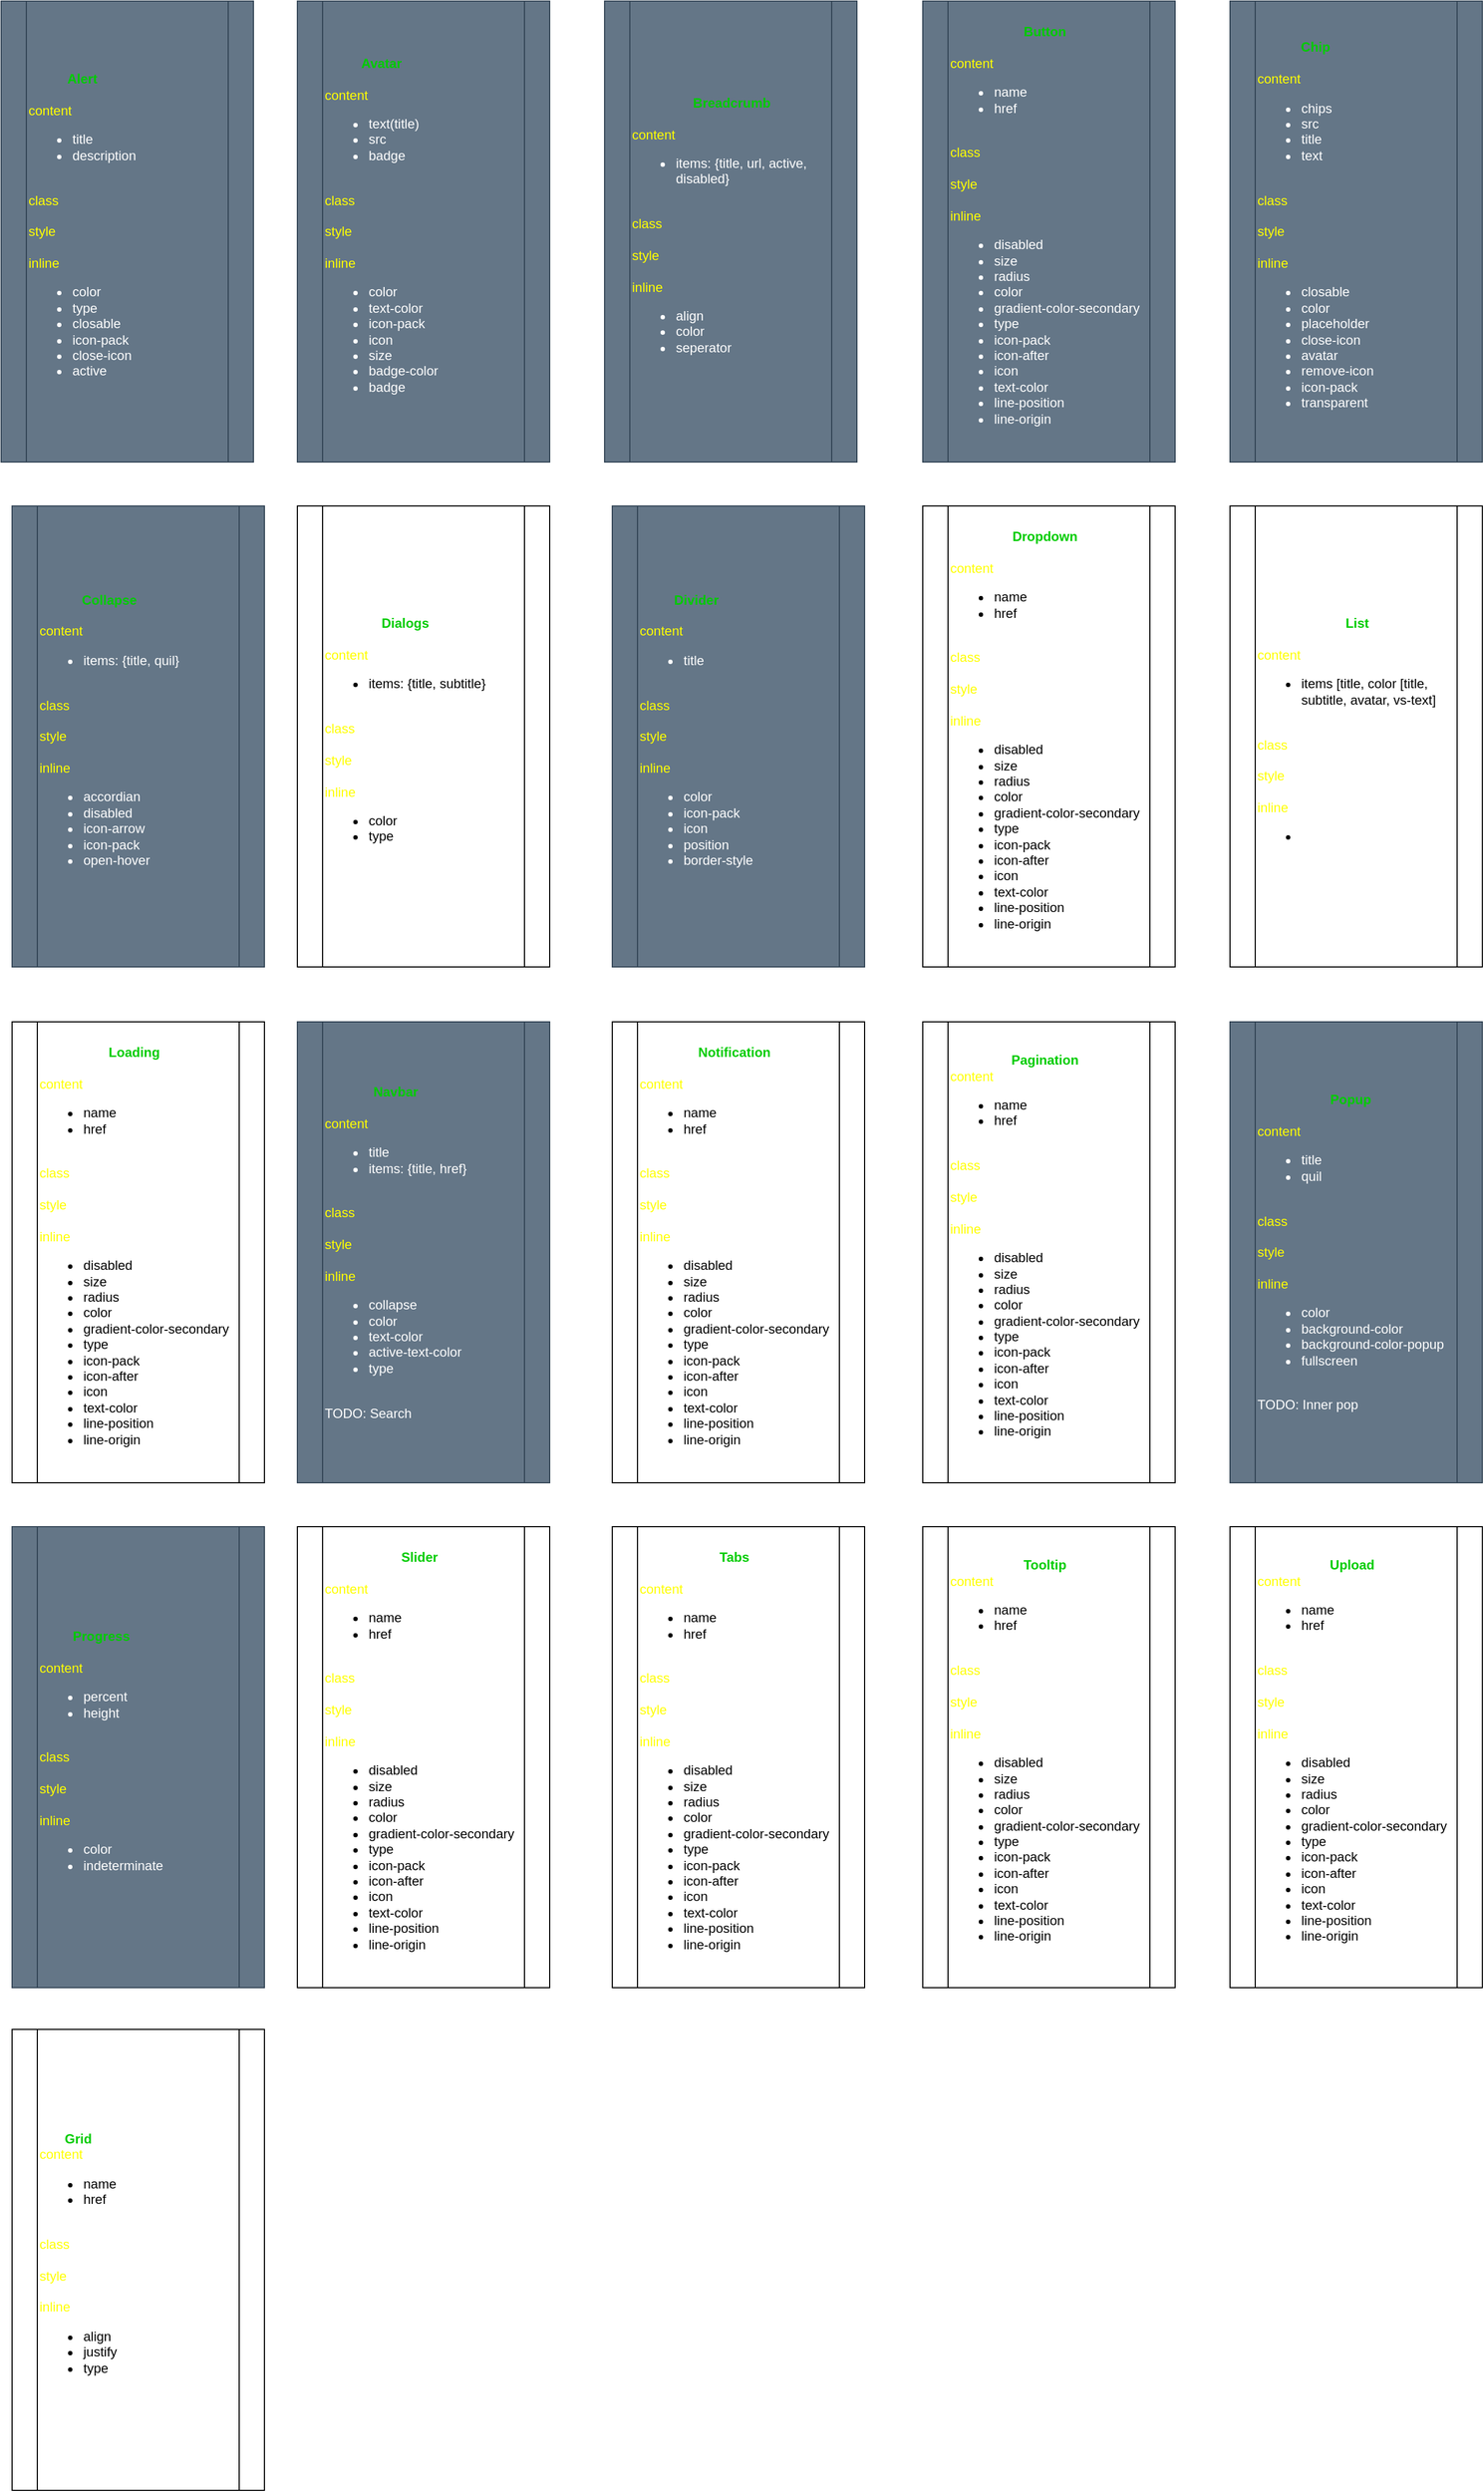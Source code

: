 <mxfile version="13.1.3" pages="6">
    <diagram id="6hGFLwfOUW9BJ-s0fimq" name="Properties">
        <mxGraphModel dx="290" dy="621" grid="1" gridSize="10" guides="1" tooltips="1" connect="1" arrows="1" fold="1" page="1" pageScale="1" pageWidth="827" pageHeight="1169" math="0" shadow="0">
            <root>
                <mxCell id="0"/>
                <mxCell id="1" parent="0"/>
                <mxCell id="2" value="&lt;div style=&quot;text-align: center&quot;&gt;&lt;span&gt;&lt;b&gt;&lt;font color=&quot;#00cc00&quot;&gt;Alert&lt;/font&gt;&lt;/b&gt;&lt;/span&gt;&lt;/div&gt;&lt;div style=&quot;text-align: center&quot;&gt;&lt;br&gt;&lt;/div&gt;&lt;font color=&quot;#ffff00&quot;&gt;content&lt;/font&gt;&lt;br&gt;&lt;ul&gt;&lt;li&gt;title&lt;/li&gt;&lt;li&gt;description&lt;/li&gt;&lt;/ul&gt;&lt;br&gt;&lt;font color=&quot;#ffff00&quot;&gt;class&lt;/font&gt;&lt;br&gt;&lt;br&gt;&lt;font color=&quot;#ffff00&quot;&gt;style&lt;/font&gt;&lt;br&gt;&lt;br&gt;&lt;font color=&quot;#ffff00&quot;&gt;inline&lt;br&gt;&lt;/font&gt;&lt;div&gt;&lt;ul&gt;&lt;li&gt;color&lt;/li&gt;&lt;li&gt;type&lt;/li&gt;&lt;li&gt;closable&lt;/li&gt;&lt;li&gt;icon-pack&lt;/li&gt;&lt;li&gt;close-icon&lt;/li&gt;&lt;li&gt;active&lt;/li&gt;&lt;/ul&gt;&lt;/div&gt;" style="shape=process;whiteSpace=wrap;html=1;backgroundOutline=1;align=left;fillColor=#647687;strokeColor=#314354;fontColor=#ffffff;" parent="1" vertex="1">
                    <mxGeometry x="40" y="70" width="230" height="420" as="geometry"/>
                </mxCell>
                <mxCell id="TsPTY0D90Mrn1MEwMyg--17" value="&lt;div style=&quot;text-align: center&quot;&gt;&lt;span&gt;&lt;b&gt;&lt;font color=&quot;#00cc00&quot;&gt;Breadcrumb&lt;/font&gt;&lt;/b&gt;&lt;/span&gt;&lt;/div&gt;&lt;div style=&quot;text-align: center&quot;&gt;&lt;br&gt;&lt;/div&gt;&lt;font color=&quot;#ffff00&quot;&gt;content&lt;/font&gt;&lt;br&gt;&lt;ul&gt;&lt;li&gt;items: {title, url, active, disabled}&lt;/li&gt;&lt;/ul&gt;&lt;br&gt;&lt;font color=&quot;#ffff00&quot;&gt;class&lt;/font&gt;&lt;br&gt;&lt;br&gt;&lt;font color=&quot;#ffff00&quot;&gt;style&lt;/font&gt;&lt;br&gt;&lt;br&gt;&lt;font color=&quot;#ffff00&quot;&gt;inline&lt;br&gt;&lt;/font&gt;&lt;div&gt;&lt;ul&gt;&lt;li&gt;align&lt;/li&gt;&lt;li&gt;color&lt;/li&gt;&lt;li&gt;seperator&lt;/li&gt;&lt;/ul&gt;&lt;/div&gt;" style="shape=process;whiteSpace=wrap;html=1;backgroundOutline=1;align=left;fillColor=#647687;strokeColor=#314354;fontColor=#ffffff;" parent="1" vertex="1">
                    <mxGeometry x="590" y="70" width="230" height="420" as="geometry"/>
                </mxCell>
                <mxCell id="TsPTY0D90Mrn1MEwMyg--18" value="&lt;div style=&quot;text-align: center&quot;&gt;&lt;span&gt;&lt;b&gt;&lt;font color=&quot;#00cc00&quot;&gt;Avatar&lt;/font&gt;&lt;/b&gt;&lt;/span&gt;&lt;/div&gt;&lt;div style=&quot;text-align: center&quot;&gt;&lt;br&gt;&lt;/div&gt;&lt;font color=&quot;#ffff00&quot;&gt;content&lt;/font&gt;&lt;br&gt;&lt;ul&gt;&lt;li&gt;text(title)&lt;/li&gt;&lt;li&gt;src&lt;/li&gt;&lt;li&gt;badge&lt;/li&gt;&lt;/ul&gt;&lt;br&gt;&lt;font color=&quot;#ffff00&quot;&gt;class&lt;/font&gt;&lt;br&gt;&lt;br&gt;&lt;font color=&quot;#ffff00&quot;&gt;style&lt;/font&gt;&lt;br&gt;&lt;br&gt;&lt;font color=&quot;#ffff00&quot;&gt;inline&lt;br&gt;&lt;/font&gt;&lt;div&gt;&lt;ul&gt;&lt;li&gt;color&lt;/li&gt;&lt;li&gt;text-color&lt;/li&gt;&lt;li&gt;icon-pack&lt;/li&gt;&lt;li&gt;icon&lt;/li&gt;&lt;li&gt;size&lt;/li&gt;&lt;li&gt;badge-color&lt;/li&gt;&lt;li&gt;badge&lt;/li&gt;&lt;/ul&gt;&lt;/div&gt;" style="shape=process;whiteSpace=wrap;html=1;backgroundOutline=1;align=left;fillColor=#647687;strokeColor=#314354;fontColor=#ffffff;" parent="1" vertex="1">
                    <mxGeometry x="310" y="70" width="230" height="420" as="geometry"/>
                </mxCell>
                <mxCell id="TsPTY0D90Mrn1MEwMyg--22" value="&lt;div style=&quot;text-align: center&quot;&gt;&lt;font color=&quot;#00cc00&quot;&gt;&lt;b&gt;Upload&lt;/b&gt;&lt;/font&gt;&lt;/div&gt;&lt;font color=&quot;#ffff00&quot;&gt;content&lt;/font&gt;&lt;br&gt;&lt;ul&gt;&lt;li&gt;name&lt;/li&gt;&lt;li&gt;href&lt;/li&gt;&lt;/ul&gt;&lt;br&gt;&lt;font color=&quot;#ffff00&quot;&gt;class&lt;/font&gt;&lt;br&gt;&lt;br&gt;&lt;font color=&quot;#ffff00&quot;&gt;style&lt;/font&gt;&lt;br&gt;&lt;br&gt;&lt;font color=&quot;#ffff00&quot;&gt;inline&lt;br&gt;&lt;/font&gt;&lt;div&gt;&lt;ul&gt;&lt;li&gt;disabled&lt;/li&gt;&lt;li&gt;size&lt;/li&gt;&lt;li&gt;radius&lt;/li&gt;&lt;li&gt;color&lt;/li&gt;&lt;li&gt;gradient-color-secondary&lt;/li&gt;&lt;li&gt;type&lt;/li&gt;&lt;li&gt;icon-pack&lt;/li&gt;&lt;li&gt;icon-after&lt;/li&gt;&lt;li&gt;icon&lt;/li&gt;&lt;li&gt;text-color&lt;/li&gt;&lt;li&gt;line-position&lt;/li&gt;&lt;li&gt;line-origin&lt;/li&gt;&lt;/ul&gt;&lt;/div&gt;" style="shape=process;whiteSpace=wrap;html=1;backgroundOutline=1;align=left;" parent="1" vertex="1">
                    <mxGeometry x="1160" y="1460" width="230" height="420" as="geometry"/>
                </mxCell>
                <mxCell id="TsPTY0D90Mrn1MEwMyg--23" value="&lt;div style=&quot;text-align: center&quot;&gt;&lt;font color=&quot;#00cc00&quot;&gt;&lt;b&gt;Tooltip&lt;/b&gt;&lt;/font&gt;&lt;/div&gt;&lt;font color=&quot;#ffff00&quot;&gt;content&lt;/font&gt;&lt;br&gt;&lt;ul&gt;&lt;li&gt;name&lt;/li&gt;&lt;li&gt;href&lt;/li&gt;&lt;/ul&gt;&lt;br&gt;&lt;font color=&quot;#ffff00&quot;&gt;class&lt;/font&gt;&lt;br&gt;&lt;br&gt;&lt;font color=&quot;#ffff00&quot;&gt;style&lt;/font&gt;&lt;br&gt;&lt;br&gt;&lt;font color=&quot;#ffff00&quot;&gt;inline&lt;br&gt;&lt;/font&gt;&lt;div&gt;&lt;ul&gt;&lt;li&gt;disabled&lt;/li&gt;&lt;li&gt;size&lt;/li&gt;&lt;li&gt;radius&lt;/li&gt;&lt;li&gt;color&lt;/li&gt;&lt;li&gt;gradient-color-secondary&lt;/li&gt;&lt;li&gt;type&lt;/li&gt;&lt;li&gt;icon-pack&lt;/li&gt;&lt;li&gt;icon-after&lt;/li&gt;&lt;li&gt;icon&lt;/li&gt;&lt;li&gt;text-color&lt;/li&gt;&lt;li&gt;line-position&lt;/li&gt;&lt;li&gt;line-origin&lt;/li&gt;&lt;/ul&gt;&lt;/div&gt;" style="shape=process;whiteSpace=wrap;html=1;backgroundOutline=1;align=left;" parent="1" vertex="1">
                    <mxGeometry x="880" y="1460" width="230" height="420" as="geometry"/>
                </mxCell>
                <mxCell id="TsPTY0D90Mrn1MEwMyg--24" value="&lt;div style=&quot;text-align: center&quot;&gt;&lt;span&gt;&lt;b&gt;&lt;font color=&quot;#00cc00&quot;&gt;Tabs&lt;/font&gt;&lt;/b&gt;&lt;/span&gt;&lt;/div&gt;&lt;div style=&quot;text-align: center&quot;&gt;&lt;br&gt;&lt;/div&gt;&lt;font color=&quot;#ffff00&quot;&gt;content&lt;/font&gt;&lt;br&gt;&lt;ul&gt;&lt;li&gt;name&lt;/li&gt;&lt;li&gt;href&lt;/li&gt;&lt;/ul&gt;&lt;br&gt;&lt;font color=&quot;#ffff00&quot;&gt;class&lt;/font&gt;&lt;br&gt;&lt;br&gt;&lt;font color=&quot;#ffff00&quot;&gt;style&lt;/font&gt;&lt;br&gt;&lt;br&gt;&lt;font color=&quot;#ffff00&quot;&gt;inline&lt;br&gt;&lt;/font&gt;&lt;div&gt;&lt;ul&gt;&lt;li&gt;disabled&lt;/li&gt;&lt;li&gt;size&lt;/li&gt;&lt;li&gt;radius&lt;/li&gt;&lt;li&gt;color&lt;/li&gt;&lt;li&gt;gradient-color-secondary&lt;/li&gt;&lt;li&gt;type&lt;/li&gt;&lt;li&gt;icon-pack&lt;/li&gt;&lt;li&gt;icon-after&lt;/li&gt;&lt;li&gt;icon&lt;/li&gt;&lt;li&gt;text-color&lt;/li&gt;&lt;li&gt;line-position&lt;/li&gt;&lt;li&gt;line-origin&lt;/li&gt;&lt;/ul&gt;&lt;/div&gt;" style="shape=process;whiteSpace=wrap;html=1;backgroundOutline=1;align=left;" parent="1" vertex="1">
                    <mxGeometry x="597" y="1460" width="230" height="420" as="geometry"/>
                </mxCell>
                <mxCell id="TsPTY0D90Mrn1MEwMyg--25" value="&lt;div style=&quot;text-align: center&quot;&gt;&lt;span&gt;&lt;b&gt;&lt;font color=&quot;#00cc00&quot;&gt;Slider&lt;/font&gt;&lt;/b&gt;&lt;/span&gt;&lt;/div&gt;&lt;div style=&quot;text-align: center&quot;&gt;&lt;br&gt;&lt;/div&gt;&lt;font color=&quot;#ffff00&quot;&gt;content&lt;/font&gt;&lt;br&gt;&lt;ul&gt;&lt;li&gt;name&lt;/li&gt;&lt;li&gt;href&lt;/li&gt;&lt;/ul&gt;&lt;br&gt;&lt;font color=&quot;#ffff00&quot;&gt;class&lt;/font&gt;&lt;br&gt;&lt;br&gt;&lt;font color=&quot;#ffff00&quot;&gt;style&lt;/font&gt;&lt;br&gt;&lt;br&gt;&lt;font color=&quot;#ffff00&quot;&gt;inline&lt;br&gt;&lt;/font&gt;&lt;div&gt;&lt;ul&gt;&lt;li&gt;disabled&lt;/li&gt;&lt;li&gt;size&lt;/li&gt;&lt;li&gt;radius&lt;/li&gt;&lt;li&gt;color&lt;/li&gt;&lt;li&gt;gradient-color-secondary&lt;/li&gt;&lt;li&gt;type&lt;/li&gt;&lt;li&gt;icon-pack&lt;/li&gt;&lt;li&gt;icon-after&lt;/li&gt;&lt;li&gt;icon&lt;/li&gt;&lt;li&gt;text-color&lt;/li&gt;&lt;li&gt;line-position&lt;/li&gt;&lt;li&gt;line-origin&lt;/li&gt;&lt;/ul&gt;&lt;/div&gt;" style="shape=process;whiteSpace=wrap;html=1;backgroundOutline=1;align=left;" parent="1" vertex="1">
                    <mxGeometry x="310" y="1460" width="230" height="420" as="geometry"/>
                </mxCell>
                <mxCell id="TsPTY0D90Mrn1MEwMyg--26" value="&lt;div style=&quot;text-align: center&quot;&gt;&lt;span&gt;&lt;b&gt;&lt;font color=&quot;#00cc00&quot;&gt;Progress&lt;/font&gt;&lt;/b&gt;&lt;/span&gt;&lt;/div&gt;&lt;div style=&quot;text-align: center&quot;&gt;&lt;br&gt;&lt;/div&gt;&lt;font color=&quot;#ffff00&quot;&gt;content&lt;/font&gt;&lt;br&gt;&lt;ul&gt;&lt;li&gt;percent&lt;/li&gt;&lt;li&gt;height&lt;/li&gt;&lt;/ul&gt;&lt;br&gt;&lt;font color=&quot;#ffff00&quot;&gt;class&lt;/font&gt;&lt;br&gt;&lt;br&gt;&lt;font color=&quot;#ffff00&quot;&gt;style&lt;/font&gt;&lt;br&gt;&lt;br&gt;&lt;font color=&quot;#ffff00&quot;&gt;inline&lt;br&gt;&lt;/font&gt;&lt;div&gt;&lt;ul&gt;&lt;li&gt;color&lt;/li&gt;&lt;li&gt;indeterminate&lt;/li&gt;&lt;/ul&gt;&lt;/div&gt;" style="shape=process;whiteSpace=wrap;html=1;backgroundOutline=1;align=left;fillColor=#647687;strokeColor=#314354;fontColor=#ffffff;" parent="1" vertex="1">
                    <mxGeometry x="50" y="1460" width="230" height="420" as="geometry"/>
                </mxCell>
                <mxCell id="TsPTY0D90Mrn1MEwMyg--27" value="&lt;div style=&quot;text-align: center&quot;&gt;&lt;font color=&quot;#00cc00&quot;&gt;&lt;b&gt;Collapse&lt;/b&gt;&lt;/font&gt;&lt;/div&gt;&lt;div style=&quot;text-align: center&quot;&gt;&lt;br&gt;&lt;/div&gt;&lt;font color=&quot;#ffff00&quot;&gt;content&lt;/font&gt;&lt;br&gt;&lt;ul&gt;&lt;li&gt;items: {title, quil}&lt;/li&gt;&lt;/ul&gt;&lt;br&gt;&lt;font color=&quot;#ffff00&quot;&gt;class&lt;/font&gt;&lt;br&gt;&lt;br&gt;&lt;font color=&quot;#ffff00&quot;&gt;style&lt;/font&gt;&lt;br&gt;&lt;br&gt;&lt;font color=&quot;#ffff00&quot;&gt;inline&lt;br&gt;&lt;/font&gt;&lt;div&gt;&lt;ul&gt;&lt;li&gt;accordian&lt;/li&gt;&lt;li&gt;disabled&lt;/li&gt;&lt;li&gt;icon-arrow&lt;/li&gt;&lt;li&gt;icon-pack&lt;/li&gt;&lt;li&gt;open-hover&lt;/li&gt;&lt;/ul&gt;&lt;/div&gt;" style="shape=process;whiteSpace=wrap;html=1;backgroundOutline=1;align=left;fillColor=#647687;strokeColor=#314354;fontColor=#ffffff;" parent="1" vertex="1">
                    <mxGeometry x="50" y="530" width="230" height="420" as="geometry"/>
                </mxCell>
                <mxCell id="TsPTY0D90Mrn1MEwMyg--28" value="&lt;div style=&quot;text-align: center&quot;&gt;&lt;span&gt;&lt;b&gt;&lt;font color=&quot;#00cc00&quot;&gt;Loading&lt;/font&gt;&lt;/b&gt;&lt;/span&gt;&lt;/div&gt;&lt;div style=&quot;text-align: center&quot;&gt;&lt;br&gt;&lt;/div&gt;&lt;font color=&quot;#ffff00&quot;&gt;content&lt;/font&gt;&lt;br&gt;&lt;ul&gt;&lt;li&gt;name&lt;/li&gt;&lt;li&gt;href&lt;/li&gt;&lt;/ul&gt;&lt;br&gt;&lt;font color=&quot;#ffff00&quot;&gt;class&lt;/font&gt;&lt;br&gt;&lt;br&gt;&lt;font color=&quot;#ffff00&quot;&gt;style&lt;/font&gt;&lt;br&gt;&lt;br&gt;&lt;font color=&quot;#ffff00&quot;&gt;inline&lt;br&gt;&lt;/font&gt;&lt;div&gt;&lt;ul&gt;&lt;li&gt;disabled&lt;/li&gt;&lt;li&gt;size&lt;/li&gt;&lt;li&gt;radius&lt;/li&gt;&lt;li&gt;color&lt;/li&gt;&lt;li&gt;gradient-color-secondary&lt;/li&gt;&lt;li&gt;type&lt;/li&gt;&lt;li&gt;icon-pack&lt;/li&gt;&lt;li&gt;icon-after&lt;/li&gt;&lt;li&gt;icon&lt;/li&gt;&lt;li&gt;text-color&lt;/li&gt;&lt;li&gt;line-position&lt;/li&gt;&lt;li&gt;line-origin&lt;/li&gt;&lt;/ul&gt;&lt;/div&gt;" style="shape=process;whiteSpace=wrap;html=1;backgroundOutline=1;align=left;" parent="1" vertex="1">
                    <mxGeometry x="50" y="1000" width="230" height="420" as="geometry"/>
                </mxCell>
                <mxCell id="TsPTY0D90Mrn1MEwMyg--29" value="&lt;div style=&quot;text-align: center&quot;&gt;&lt;span&gt;&lt;b&gt;&lt;font color=&quot;#00cc00&quot;&gt;Popup&lt;/font&gt;&lt;/b&gt;&lt;/span&gt;&lt;/div&gt;&lt;div style=&quot;text-align: center&quot;&gt;&lt;br&gt;&lt;/div&gt;&lt;font color=&quot;#ffff00&quot;&gt;content&lt;/font&gt;&lt;br&gt;&lt;ul&gt;&lt;li&gt;title&lt;/li&gt;&lt;li&gt;quil&lt;/li&gt;&lt;/ul&gt;&lt;br&gt;&lt;font color=&quot;#ffff00&quot;&gt;class&lt;/font&gt;&lt;br&gt;&lt;br&gt;&lt;font color=&quot;#ffff00&quot;&gt;style&lt;/font&gt;&lt;br&gt;&lt;br&gt;&lt;font color=&quot;#ffff00&quot;&gt;inline&lt;br&gt;&lt;/font&gt;&lt;div&gt;&lt;ul&gt;&lt;li&gt;color&lt;/li&gt;&lt;li&gt;background-color&lt;/li&gt;&lt;li&gt;background-color-popup&lt;/li&gt;&lt;li&gt;fullscreen&lt;/li&gt;&lt;/ul&gt;&lt;div&gt;&lt;br&gt;&lt;/div&gt;&lt;/div&gt;&lt;div&gt;TODO: Inner pop&lt;/div&gt;" style="shape=process;whiteSpace=wrap;html=1;backgroundOutline=1;align=left;fillColor=#647687;strokeColor=#314354;fontColor=#ffffff;" parent="1" vertex="1">
                    <mxGeometry x="1160" y="1000" width="230" height="420" as="geometry"/>
                </mxCell>
                <mxCell id="TsPTY0D90Mrn1MEwMyg--30" value="&lt;div style=&quot;text-align: center&quot;&gt;&lt;font color=&quot;#00cc00&quot;&gt;&lt;b&gt;Pagination&lt;/b&gt;&lt;/font&gt;&lt;/div&gt;&lt;font color=&quot;#ffff00&quot;&gt;content&lt;/font&gt;&lt;br&gt;&lt;ul&gt;&lt;li&gt;name&lt;/li&gt;&lt;li&gt;href&lt;/li&gt;&lt;/ul&gt;&lt;br&gt;&lt;font color=&quot;#ffff00&quot;&gt;class&lt;/font&gt;&lt;br&gt;&lt;br&gt;&lt;font color=&quot;#ffff00&quot;&gt;style&lt;/font&gt;&lt;br&gt;&lt;br&gt;&lt;font color=&quot;#ffff00&quot;&gt;inline&lt;br&gt;&lt;/font&gt;&lt;div&gt;&lt;ul&gt;&lt;li&gt;disabled&lt;/li&gt;&lt;li&gt;size&lt;/li&gt;&lt;li&gt;radius&lt;/li&gt;&lt;li&gt;color&lt;/li&gt;&lt;li&gt;gradient-color-secondary&lt;/li&gt;&lt;li&gt;type&lt;/li&gt;&lt;li&gt;icon-pack&lt;/li&gt;&lt;li&gt;icon-after&lt;/li&gt;&lt;li&gt;icon&lt;/li&gt;&lt;li&gt;text-color&lt;/li&gt;&lt;li&gt;line-position&lt;/li&gt;&lt;li&gt;line-origin&lt;/li&gt;&lt;/ul&gt;&lt;/div&gt;" style="shape=process;whiteSpace=wrap;html=1;backgroundOutline=1;align=left;" parent="1" vertex="1">
                    <mxGeometry x="880" y="1000" width="230" height="420" as="geometry"/>
                </mxCell>
                <mxCell id="TsPTY0D90Mrn1MEwMyg--31" value="&lt;div style=&quot;text-align: center&quot;&gt;&lt;span&gt;&lt;b&gt;&lt;font color=&quot;#00cc00&quot;&gt;Notification&lt;/font&gt;&lt;/b&gt;&lt;/span&gt;&lt;/div&gt;&lt;div style=&quot;text-align: center&quot;&gt;&lt;br&gt;&lt;/div&gt;&lt;font color=&quot;#ffff00&quot;&gt;content&lt;/font&gt;&lt;br&gt;&lt;ul&gt;&lt;li&gt;name&lt;/li&gt;&lt;li&gt;href&lt;/li&gt;&lt;/ul&gt;&lt;br&gt;&lt;font color=&quot;#ffff00&quot;&gt;class&lt;/font&gt;&lt;br&gt;&lt;br&gt;&lt;font color=&quot;#ffff00&quot;&gt;style&lt;/font&gt;&lt;br&gt;&lt;br&gt;&lt;font color=&quot;#ffff00&quot;&gt;inline&lt;br&gt;&lt;/font&gt;&lt;div&gt;&lt;ul&gt;&lt;li&gt;disabled&lt;/li&gt;&lt;li&gt;size&lt;/li&gt;&lt;li&gt;radius&lt;/li&gt;&lt;li&gt;color&lt;/li&gt;&lt;li&gt;gradient-color-secondary&lt;/li&gt;&lt;li&gt;type&lt;/li&gt;&lt;li&gt;icon-pack&lt;/li&gt;&lt;li&gt;icon-after&lt;/li&gt;&lt;li&gt;icon&lt;/li&gt;&lt;li&gt;text-color&lt;/li&gt;&lt;li&gt;line-position&lt;/li&gt;&lt;li&gt;line-origin&lt;/li&gt;&lt;/ul&gt;&lt;/div&gt;" style="shape=process;whiteSpace=wrap;html=1;backgroundOutline=1;align=left;" parent="1" vertex="1">
                    <mxGeometry x="597" y="1000" width="230" height="420" as="geometry"/>
                </mxCell>
                <mxCell id="TsPTY0D90Mrn1MEwMyg--32" value="&lt;div style=&quot;text-align: center&quot;&gt;&lt;span&gt;&lt;b&gt;&lt;font color=&quot;#00cc00&quot;&gt;Navbar&lt;/font&gt;&lt;/b&gt;&lt;/span&gt;&lt;/div&gt;&lt;div style=&quot;text-align: center&quot;&gt;&lt;br&gt;&lt;/div&gt;&lt;font color=&quot;#ffff00&quot;&gt;content&lt;/font&gt;&lt;br&gt;&lt;ul&gt;&lt;li&gt;title&lt;/li&gt;&lt;li&gt;items: {title, href}&lt;/li&gt;&lt;/ul&gt;&lt;br&gt;&lt;font color=&quot;#ffff00&quot;&gt;class&lt;/font&gt;&lt;br&gt;&lt;br&gt;&lt;font color=&quot;#ffff00&quot;&gt;style&lt;/font&gt;&lt;br&gt;&lt;br&gt;&lt;font color=&quot;#ffff00&quot;&gt;inline&lt;br&gt;&lt;/font&gt;&lt;div&gt;&lt;ul&gt;&lt;li&gt;collapse&lt;/li&gt;&lt;li&gt;color&lt;/li&gt;&lt;li&gt;text-color&lt;/li&gt;&lt;li&gt;active-text-color&lt;/li&gt;&lt;li&gt;type&lt;/li&gt;&lt;/ul&gt;&lt;div&gt;&lt;br&gt;&lt;/div&gt;&lt;/div&gt;&lt;div&gt;TODO: Search&lt;/div&gt;" style="shape=process;whiteSpace=wrap;html=1;backgroundOutline=1;align=left;fillColor=#647687;strokeColor=#314354;fontColor=#ffffff;" parent="1" vertex="1">
                    <mxGeometry x="310" y="1000" width="230" height="420" as="geometry"/>
                </mxCell>
                <mxCell id="TsPTY0D90Mrn1MEwMyg--33" value="&lt;div style=&quot;text-align: center&quot;&gt;&lt;span&gt;&lt;b&gt;&lt;font color=&quot;#00cc00&quot;&gt;List&lt;/font&gt;&lt;/b&gt;&lt;/span&gt;&lt;/div&gt;&lt;div style=&quot;text-align: center&quot;&gt;&lt;br&gt;&lt;/div&gt;&lt;font color=&quot;#ffff00&quot;&gt;content&lt;/font&gt;&lt;br&gt;&lt;ul&gt;&lt;li&gt;items [title, color [title, subtitle, avatar, vs-text]&lt;/li&gt;&lt;/ul&gt;&lt;br&gt;&lt;font color=&quot;#ffff00&quot;&gt;class&lt;/font&gt;&lt;br&gt;&lt;br&gt;&lt;font color=&quot;#ffff00&quot;&gt;style&lt;/font&gt;&lt;br&gt;&lt;br&gt;&lt;font color=&quot;#ffff00&quot;&gt;inline&lt;br&gt;&lt;/font&gt;&lt;div&gt;&lt;ul&gt;&lt;li&gt;&lt;br&gt;&lt;/li&gt;&lt;/ul&gt;&lt;/div&gt;" style="shape=process;whiteSpace=wrap;html=1;backgroundOutline=1;align=left;" parent="1" vertex="1">
                    <mxGeometry x="1160" y="530" width="230" height="420" as="geometry"/>
                </mxCell>
                <mxCell id="TsPTY0D90Mrn1MEwMyg--34" value="&lt;div style=&quot;text-align: center&quot;&gt;&lt;span&gt;&lt;b&gt;&lt;font color=&quot;#00cc00&quot;&gt;Dropdown&lt;/font&gt;&lt;/b&gt;&lt;/span&gt;&lt;/div&gt;&lt;div style=&quot;text-align: center&quot;&gt;&lt;br&gt;&lt;/div&gt;&lt;font color=&quot;#ffff00&quot;&gt;content&lt;/font&gt;&lt;br&gt;&lt;ul&gt;&lt;li&gt;name&lt;/li&gt;&lt;li&gt;href&lt;/li&gt;&lt;/ul&gt;&lt;br&gt;&lt;font color=&quot;#ffff00&quot;&gt;class&lt;/font&gt;&lt;br&gt;&lt;br&gt;&lt;font color=&quot;#ffff00&quot;&gt;style&lt;/font&gt;&lt;br&gt;&lt;br&gt;&lt;font color=&quot;#ffff00&quot;&gt;inline&lt;br&gt;&lt;/font&gt;&lt;div&gt;&lt;ul&gt;&lt;li&gt;disabled&lt;/li&gt;&lt;li&gt;size&lt;/li&gt;&lt;li&gt;radius&lt;/li&gt;&lt;li&gt;color&lt;/li&gt;&lt;li&gt;gradient-color-secondary&lt;/li&gt;&lt;li&gt;type&lt;/li&gt;&lt;li&gt;icon-pack&lt;/li&gt;&lt;li&gt;icon-after&lt;/li&gt;&lt;li&gt;icon&lt;/li&gt;&lt;li&gt;text-color&lt;/li&gt;&lt;li&gt;line-position&lt;/li&gt;&lt;li&gt;line-origin&lt;/li&gt;&lt;/ul&gt;&lt;/div&gt;" style="shape=process;whiteSpace=wrap;html=1;backgroundOutline=1;align=left;" parent="1" vertex="1">
                    <mxGeometry x="880" y="530" width="230" height="420" as="geometry"/>
                </mxCell>
                <mxCell id="TsPTY0D90Mrn1MEwMyg--35" value="&lt;div style=&quot;text-align: center&quot;&gt;&lt;span&gt;&lt;b&gt;&lt;font color=&quot;#00cc00&quot;&gt;Dialogs&lt;/font&gt;&lt;/b&gt;&lt;/span&gt;&lt;/div&gt;&lt;div style=&quot;text-align: center&quot;&gt;&lt;br&gt;&lt;/div&gt;&lt;font color=&quot;#ffff00&quot;&gt;content&lt;/font&gt;&lt;br&gt;&lt;ul&gt;&lt;li&gt;items: {title, subtitle}&lt;/li&gt;&lt;/ul&gt;&lt;br&gt;&lt;font color=&quot;#ffff00&quot;&gt;class&lt;/font&gt;&lt;br&gt;&lt;br&gt;&lt;font color=&quot;#ffff00&quot;&gt;style&lt;/font&gt;&lt;br&gt;&lt;br&gt;&lt;font color=&quot;#ffff00&quot;&gt;inline&lt;br&gt;&lt;/font&gt;&lt;div&gt;&lt;ul&gt;&lt;li&gt;color&lt;/li&gt;&lt;li&gt;type&lt;/li&gt;&lt;/ul&gt;&lt;/div&gt;" style="shape=process;whiteSpace=wrap;html=1;backgroundOutline=1;align=left;" parent="1" vertex="1">
                    <mxGeometry x="310" y="530" width="230" height="420" as="geometry"/>
                </mxCell>
                <mxCell id="TsPTY0D90Mrn1MEwMyg--36" value="&lt;div style=&quot;text-align: center&quot;&gt;&lt;span&gt;&lt;b&gt;&lt;font color=&quot;#00cc00&quot;&gt;Divider&lt;/font&gt;&lt;/b&gt;&lt;/span&gt;&lt;/div&gt;&lt;div style=&quot;text-align: center&quot;&gt;&lt;br&gt;&lt;/div&gt;&lt;font color=&quot;#ffff00&quot;&gt;content&lt;/font&gt;&lt;br&gt;&lt;ul&gt;&lt;li&gt;title&lt;/li&gt;&lt;/ul&gt;&lt;br&gt;&lt;font color=&quot;#ffff00&quot;&gt;class&lt;/font&gt;&lt;br&gt;&lt;br&gt;&lt;font color=&quot;#ffff00&quot;&gt;style&lt;/font&gt;&lt;br&gt;&lt;br&gt;&lt;font color=&quot;#ffff00&quot;&gt;inline&lt;br&gt;&lt;/font&gt;&lt;div&gt;&lt;ul&gt;&lt;li&gt;color&lt;/li&gt;&lt;li&gt;icon-pack&lt;/li&gt;&lt;li&gt;icon&lt;/li&gt;&lt;li&gt;position&lt;/li&gt;&lt;li&gt;border-style&lt;/li&gt;&lt;/ul&gt;&lt;/div&gt;" style="shape=process;whiteSpace=wrap;html=1;backgroundOutline=1;align=left;fillColor=#647687;strokeColor=#314354;fontColor=#ffffff;" parent="1" vertex="1">
                    <mxGeometry x="597" y="530" width="230" height="420" as="geometry"/>
                </mxCell>
                <mxCell id="TsPTY0D90Mrn1MEwMyg--37" value="&lt;div style=&quot;text-align: center&quot;&gt;&lt;span&gt;&lt;b&gt;&lt;font color=&quot;#00cc00&quot;&gt;Chip&lt;/font&gt;&lt;/b&gt;&lt;/span&gt;&lt;/div&gt;&lt;div style=&quot;text-align: center&quot;&gt;&lt;br&gt;&lt;/div&gt;&lt;font color=&quot;#ffff00&quot;&gt;content&lt;/font&gt;&lt;br&gt;&lt;ul&gt;&lt;li&gt;chips&lt;/li&gt;&lt;li&gt;src&lt;/li&gt;&lt;li&gt;title&lt;/li&gt;&lt;li&gt;text&lt;/li&gt;&lt;/ul&gt;&lt;br&gt;&lt;font color=&quot;#ffff00&quot;&gt;class&lt;/font&gt;&lt;br&gt;&lt;br&gt;&lt;font color=&quot;#ffff00&quot;&gt;style&lt;/font&gt;&lt;br&gt;&lt;br&gt;&lt;font color=&quot;#ffff00&quot;&gt;inline&lt;br&gt;&lt;/font&gt;&lt;div&gt;&lt;ul&gt;&lt;li&gt;closable&lt;/li&gt;&lt;li&gt;color&lt;/li&gt;&lt;li&gt;placeholder&lt;/li&gt;&lt;li&gt;close-icon&lt;/li&gt;&lt;li&gt;avatar&lt;/li&gt;&lt;li&gt;remove-icon&lt;/li&gt;&lt;li&gt;icon-pack&lt;/li&gt;&lt;li&gt;transparent&lt;/li&gt;&lt;/ul&gt;&lt;/div&gt;" style="shape=process;whiteSpace=wrap;html=1;backgroundOutline=1;align=left;fillColor=#647687;strokeColor=#314354;fontColor=#ffffff;" parent="1" vertex="1">
                    <mxGeometry x="1160" y="70" width="230" height="420" as="geometry"/>
                </mxCell>
                <mxCell id="TsPTY0D90Mrn1MEwMyg--38" value="&lt;div style=&quot;text-align: center&quot;&gt;&lt;span&gt;&lt;b&gt;&lt;font color=&quot;#00cc00&quot;&gt;Button&lt;/font&gt;&lt;/b&gt;&lt;/span&gt;&lt;/div&gt;&lt;div style=&quot;text-align: center&quot;&gt;&lt;br&gt;&lt;/div&gt;&lt;font color=&quot;#ffff00&quot;&gt;content&lt;/font&gt;&lt;br&gt;&lt;ul&gt;&lt;li&gt;name&lt;/li&gt;&lt;li&gt;href&lt;/li&gt;&lt;/ul&gt;&lt;br&gt;&lt;font color=&quot;#ffff00&quot;&gt;class&lt;/font&gt;&lt;br&gt;&lt;br&gt;&lt;font color=&quot;#ffff00&quot;&gt;style&lt;/font&gt;&lt;br&gt;&lt;br&gt;&lt;font color=&quot;#ffff00&quot;&gt;inline&lt;br&gt;&lt;/font&gt;&lt;div&gt;&lt;ul&gt;&lt;li&gt;disabled&lt;/li&gt;&lt;li&gt;size&lt;/li&gt;&lt;li&gt;radius&lt;/li&gt;&lt;li&gt;color&lt;/li&gt;&lt;li&gt;gradient-color-secondary&lt;/li&gt;&lt;li&gt;type&lt;/li&gt;&lt;li&gt;icon-pack&lt;/li&gt;&lt;li&gt;icon-after&lt;/li&gt;&lt;li&gt;icon&lt;/li&gt;&lt;li&gt;text-color&lt;/li&gt;&lt;li&gt;line-position&lt;/li&gt;&lt;li&gt;line-origin&lt;/li&gt;&lt;/ul&gt;&lt;/div&gt;" style="shape=process;whiteSpace=wrap;html=1;backgroundOutline=1;align=left;fillColor=#647687;strokeColor=#314354;fontColor=#ffffff;" parent="1" vertex="1">
                    <mxGeometry x="880" y="70" width="230" height="420" as="geometry"/>
                </mxCell>
                <mxCell id="3" value="&lt;div style=&quot;text-align: center&quot;&gt;&lt;font color=&quot;#00cc00&quot;&gt;&lt;b&gt;Grid&lt;/b&gt;&lt;/font&gt;&lt;/div&gt;&lt;font color=&quot;#ffff00&quot;&gt;content&lt;/font&gt;&lt;br&gt;&lt;ul&gt;&lt;li&gt;name&lt;/li&gt;&lt;li&gt;href&lt;/li&gt;&lt;/ul&gt;&lt;br&gt;&lt;font color=&quot;#ffff00&quot;&gt;class&lt;/font&gt;&lt;br&gt;&lt;br&gt;&lt;font color=&quot;#ffff00&quot;&gt;style&lt;/font&gt;&lt;br&gt;&lt;br&gt;&lt;font color=&quot;#ffff00&quot;&gt;inline&lt;br&gt;&lt;/font&gt;&lt;div&gt;&lt;ul&gt;&lt;li&gt;align&lt;/li&gt;&lt;li&gt;justify&lt;/li&gt;&lt;li&gt;type&lt;/li&gt;&lt;/ul&gt;&lt;/div&gt;" style="shape=process;whiteSpace=wrap;html=1;backgroundOutline=1;align=left;" parent="1" vertex="1">
                    <mxGeometry x="50" y="1918" width="230" height="420" as="geometry"/>
                </mxCell>
            </root>
        </mxGraphModel>
    </diagram>
    <diagram id="PnAR03KSilN_G4E_kCf9" name="Flow">
        &#xa;        &#xa;        &#xa;        
        <mxGraphModel dx="942" dy="790" grid="1" gridSize="10" guides="1" tooltips="1" connect="1" arrows="1" fold="1" page="1" pageScale="1" pageWidth="3300" pageHeight="4681" math="0" shadow="0">
            &#xa;            &#xa;            &#xa;            
            <root>
                &#xa;                &#xa;                &#xa;                
                <mxCell id="wLP9De9szzREb6JKrwHi-0"/>
                &#xa;                &#xa;                &#xa;                
                <mxCell id="wLP9De9szzREb6JKrwHi-1" parent="wLP9De9szzREb6JKrwHi-0"/>
                &#xa;                &#xa;                &#xa;                
                <mxCell id="LfKiUn38tRigMJ7-PMOt-29" style="edgeStyle=orthogonalEdgeStyle;rounded=0;orthogonalLoop=1;jettySize=auto;html=1;entryX=0;entryY=0.5;entryDx=0;entryDy=0;" parent="wLP9De9szzREb6JKrwHi-1" source="LfKiUn38tRigMJ7-PMOt-1" target="LfKiUn38tRigMJ7-PMOt-28" edge="1">
                    &#xa;                    &#xa;                    &#xa;                    
                    <mxGeometry relative="1" as="geometry">
                        &#xa;                        &#xa;                        &#xa;                        
                        <Array as="points">
                            &#xa;                            &#xa;                            &#xa;                            
                            <mxPoint x="250" y="370"/>
                            &#xa;                            &#xa;                        &#xa;                        
                        </Array>
                        &#xa;                        &#xa;                    &#xa;                    
                    </mxGeometry>
                    &#xa;                    &#xa;                &#xa;                
                </mxCell>
                &#xa;                &#xa;                &#xa;                
                <mxCell id="LfKiUn38tRigMJ7-PMOt-1" value="&lt;div&gt;&lt;span&gt;Array 1 (mainindex 1)&lt;/span&gt;&lt;/div&gt;" style="rounded=1;whiteSpace=wrap;html=1;align=center;" parent="wLP9De9szzREb6JKrwHi-1" vertex="1">
                    &#xa;                    &#xa;                    &#xa;                    
                    <mxGeometry x="200" y="260" width="120" height="60" as="geometry"/>
                    &#xa;                    &#xa;                &#xa;                
                </mxCell>
                &#xa;                &#xa;                &#xa;                
                <mxCell id="LfKiUn38tRigMJ7-PMOt-15" style="edgeStyle=orthogonalEdgeStyle;rounded=0;orthogonalLoop=1;jettySize=auto;html=1;entryX=0.5;entryY=0;entryDx=0;entryDy=0;" parent="wLP9De9szzREb6JKrwHi-1" target="LfKiUn38tRigMJ7-PMOt-9" edge="1">
                    &#xa;                    &#xa;                    &#xa;                    
                    <mxGeometry relative="1" as="geometry">
                        &#xa;                        &#xa;                        &#xa;                        
                        <mxPoint x="400" y="460" as="sourcePoint"/>
                        &#xa;                        &#xa;                        &#xa;                        
                        <Array as="points">
                            &#xa;                            &#xa;                            &#xa;                            
                            <mxPoint x="400" y="500"/>
                            &#xa;                            &#xa;                            &#xa;                            
                            <mxPoint x="170" y="500"/>
                            &#xa;                            &#xa;                        &#xa;                        
                        </Array>
                        &#xa;                        &#xa;                    &#xa;                    
                    </mxGeometry>
                    &#xa;                    &#xa;                &#xa;                
                </mxCell>
                &#xa;                &#xa;                &#xa;                
                <mxCell id="LfKiUn38tRigMJ7-PMOt-16" style="edgeStyle=orthogonalEdgeStyle;rounded=0;orthogonalLoop=1;jettySize=auto;html=1;entryX=0.5;entryY=0;entryDx=0;entryDy=0;" parent="wLP9De9szzREb6JKrwHi-1" target="LfKiUn38tRigMJ7-PMOt-6" edge="1">
                    &#xa;                    &#xa;                    &#xa;                    
                    <mxGeometry relative="1" as="geometry">
                        &#xa;                        &#xa;                        &#xa;                        
                        <mxPoint x="400" y="460" as="sourcePoint"/>
                        &#xa;                        &#xa;                        &#xa;                        
                        <Array as="points">
                            &#xa;                            &#xa;                            &#xa;                            
                            <mxPoint x="400" y="500"/>
                            &#xa;                            &#xa;                            &#xa;                            
                            <mxPoint x="310" y="500"/>
                            &#xa;                            &#xa;                        &#xa;                        
                        </Array>
                        &#xa;                        &#xa;                    &#xa;                    
                    </mxGeometry>
                    &#xa;                    &#xa;                &#xa;                
                </mxCell>
                &#xa;                &#xa;                &#xa;                
                <mxCell id="LfKiUn38tRigMJ7-PMOt-17" style="edgeStyle=orthogonalEdgeStyle;rounded=0;orthogonalLoop=1;jettySize=auto;html=1;entryX=0.5;entryY=0;entryDx=0;entryDy=0;" parent="wLP9De9szzREb6JKrwHi-1" target="LfKiUn38tRigMJ7-PMOt-7" edge="1">
                    &#xa;                    &#xa;                    &#xa;                    
                    <mxGeometry relative="1" as="geometry">
                        &#xa;                        &#xa;                        &#xa;                        
                        <mxPoint x="400" y="460" as="sourcePoint"/>
                        &#xa;                        &#xa;                        &#xa;                        
                        <Array as="points">
                            &#xa;                            &#xa;                            &#xa;                            
                            <mxPoint x="400" y="500"/>
                            &#xa;                            &#xa;                            &#xa;                            
                            <mxPoint x="450" y="500"/>
                            &#xa;                            &#xa;                        &#xa;                        
                        </Array>
                        &#xa;                        &#xa;                    &#xa;                    
                    </mxGeometry>
                    &#xa;                    &#xa;                &#xa;                
                </mxCell>
                &#xa;                &#xa;                &#xa;                
                <mxCell id="LfKiUn38tRigMJ7-PMOt-18" style="edgeStyle=orthogonalEdgeStyle;rounded=0;orthogonalLoop=1;jettySize=auto;html=1;entryX=0.5;entryY=0;entryDx=0;entryDy=0;" parent="wLP9De9szzREb6JKrwHi-1" target="LfKiUn38tRigMJ7-PMOt-10" edge="1">
                    &#xa;                    &#xa;                    &#xa;                    
                    <mxGeometry relative="1" as="geometry">
                        &#xa;                        &#xa;                        &#xa;                        
                        <mxPoint x="400" y="460" as="sourcePoint"/>
                        &#xa;                        &#xa;                        &#xa;                        
                        <Array as="points">
                            &#xa;                            &#xa;                            &#xa;                            
                            <mxPoint x="400" y="500"/>
                            &#xa;                            &#xa;                            &#xa;                            
                            <mxPoint x="590" y="500"/>
                            &#xa;                            &#xa;                        &#xa;                        
                        </Array>
                        &#xa;                        &#xa;                    &#xa;                    
                    </mxGeometry>
                    &#xa;                    &#xa;                &#xa;                
                </mxCell>
                &#xa;                &#xa;                &#xa;                
                <mxCell id="LfKiUn38tRigMJ7-PMOt-19" style="edgeStyle=orthogonalEdgeStyle;rounded=0;orthogonalLoop=1;jettySize=auto;html=1;" parent="wLP9De9szzREb6JKrwHi-1" target="LfKiUn38tRigMJ7-PMOt-8" edge="1">
                    &#xa;                    &#xa;                    &#xa;                    
                    <mxGeometry relative="1" as="geometry">
                        &#xa;                        &#xa;                        &#xa;                        
                        <mxPoint x="400" y="460" as="sourcePoint"/>
                        &#xa;                        &#xa;                        &#xa;                        
                        <Array as="points">
                            &#xa;                            &#xa;                            &#xa;                            
                            <mxPoint x="400" y="500"/>
                            &#xa;                            &#xa;                            &#xa;                            
                            <mxPoint x="730" y="500"/>
                            &#xa;                            &#xa;                        &#xa;                        
                        </Array>
                        &#xa;                        &#xa;                    &#xa;                    
                    </mxGeometry>
                    &#xa;                    &#xa;                &#xa;                
                </mxCell>
                &#xa;                &#xa;                &#xa;                
                <mxCell id="LfKiUn38tRigMJ7-PMOt-32" style="edgeStyle=orthogonalEdgeStyle;rounded=0;orthogonalLoop=1;jettySize=auto;html=1;entryX=0.5;entryY=0;entryDx=0;entryDy=0;" parent="wLP9De9szzREb6JKrwHi-1" source="LfKiUn38tRigMJ7-PMOt-2" target="LfKiUn38tRigMJ7-PMOt-28" edge="1">
                    &#xa;                    &#xa;                    &#xa;                    
                    <mxGeometry relative="1" as="geometry"/>
                    &#xa;                    &#xa;                &#xa;                
                </mxCell>
                &#xa;                &#xa;                &#xa;                
                <mxCell id="LfKiUn38tRigMJ7-PMOt-2" value="Array 2 (mainIndex 2)" style="rounded=1;whiteSpace=wrap;html=1;" parent="wLP9De9szzREb6JKrwHi-1" vertex="1">
                    &#xa;                    &#xa;                    &#xa;                    
                    <mxGeometry x="340" y="260" width="120" height="60" as="geometry"/>
                    &#xa;                    &#xa;                &#xa;                
                </mxCell>
                &#xa;                &#xa;                &#xa;                
                <mxCell id="LfKiUn38tRigMJ7-PMOt-31" style="edgeStyle=orthogonalEdgeStyle;rounded=0;orthogonalLoop=1;jettySize=auto;html=1;entryX=1;entryY=0.5;entryDx=0;entryDy=0;" parent="wLP9De9szzREb6JKrwHi-1" source="LfKiUn38tRigMJ7-PMOt-3" target="LfKiUn38tRigMJ7-PMOt-28" edge="1">
                    &#xa;                    &#xa;                    &#xa;                    
                    <mxGeometry relative="1" as="geometry">
                        &#xa;                        &#xa;                        &#xa;                        
                        <Array as="points">
                            &#xa;                            &#xa;                            &#xa;                            
                            <mxPoint x="540" y="370"/>
                            &#xa;                            &#xa;                        &#xa;                        
                        </Array>
                        &#xa;                        &#xa;                    &#xa;                    
                    </mxGeometry>
                    &#xa;                    &#xa;                &#xa;                
                </mxCell>
                &#xa;                &#xa;                &#xa;                
                <mxCell id="LfKiUn38tRigMJ7-PMOt-3" value="Array (mainindex 3)" style="rounded=1;whiteSpace=wrap;html=1;" parent="wLP9De9szzREb6JKrwHi-1" vertex="1">
                    &#xa;                    &#xa;                    &#xa;                    
                    <mxGeometry x="480" y="260" width="120" height="60" as="geometry"/>
                    &#xa;                    &#xa;                &#xa;                
                </mxCell>
                &#xa;                &#xa;                &#xa;                
                <mxCell id="LfKiUn38tRigMJ7-PMOt-6" value="content = object" style="shape=process;whiteSpace=wrap;html=1;backgroundOutline=1;" parent="wLP9De9szzREb6JKrwHi-1" vertex="1">
                    &#xa;                    &#xa;                    &#xa;                    
                    <mxGeometry x="250" y="550" width="120" height="60" as="geometry"/>
                    &#xa;                    &#xa;                &#xa;                
                </mxCell>
                &#xa;                &#xa;                &#xa;                
                <mxCell id="LfKiUn38tRigMJ7-PMOt-7" value="inline = object" style="shape=process;whiteSpace=wrap;html=1;backgroundOutline=1;" parent="wLP9De9szzREb6JKrwHi-1" vertex="1">
                    &#xa;                    &#xa;                    &#xa;                    
                    <mxGeometry x="390" y="550" width="120" height="60" as="geometry"/>
                    &#xa;                    &#xa;                &#xa;                
                </mxCell>
                &#xa;                &#xa;                &#xa;                
                <mxCell id="LfKiUn38tRigMJ7-PMOt-22" style="edgeStyle=orthogonalEdgeStyle;rounded=0;orthogonalLoop=1;jettySize=auto;html=1;entryX=1;entryY=0.5;entryDx=0;entryDy=0;" parent="wLP9De9szzREb6JKrwHi-1" source="LfKiUn38tRigMJ7-PMOt-8" target="LfKiUn38tRigMJ7-PMOt-28" edge="1">
                    &#xa;                    &#xa;                    &#xa;                    
                    <mxGeometry relative="1" as="geometry">
                        &#xa;                        &#xa;                        &#xa;                        
                        <mxPoint x="630" y="370" as="targetPoint"/>
                        &#xa;                        &#xa;                        &#xa;                        
                        <Array as="points">
                            &#xa;                            &#xa;                            &#xa;                            
                            <mxPoint x="820" y="570"/>
                            &#xa;                            &#xa;                            &#xa;                            
                            <mxPoint x="820" y="370"/>
                            &#xa;                            &#xa;                        &#xa;                        
                        </Array>
                        &#xa;                        &#xa;                    &#xa;                    
                    </mxGeometry>
                    &#xa;                    &#xa;                &#xa;                
                </mxCell>
                &#xa;                &#xa;                &#xa;                
                <mxCell id="LfKiUn38tRigMJ7-PMOt-8" value="options = array" style="shape=process;whiteSpace=wrap;html=1;backgroundOutline=1;" parent="wLP9De9szzREb6JKrwHi-1" vertex="1">
                    &#xa;                    &#xa;                    &#xa;                    
                    <mxGeometry x="670" y="550" width="120" height="60" as="geometry"/>
                    &#xa;                    &#xa;                &#xa;                
                </mxCell>
                &#xa;                &#xa;                &#xa;                
                <mxCell id="LfKiUn38tRigMJ7-PMOt-9" value="class = string" style="shape=process;whiteSpace=wrap;html=1;backgroundOutline=1;" parent="wLP9De9szzREb6JKrwHi-1" vertex="1">
                    &#xa;                    &#xa;                    &#xa;                    
                    <mxGeometry x="110" y="550" width="120" height="60" as="geometry"/>
                    &#xa;                    &#xa;                &#xa;                
                </mxCell>
                &#xa;                &#xa;                &#xa;                
                <mxCell id="LfKiUn38tRigMJ7-PMOt-10" value="style = object" style="shape=process;whiteSpace=wrap;html=1;backgroundOutline=1;" parent="wLP9De9szzREb6JKrwHi-1" vertex="1">
                    &#xa;                    &#xa;                    &#xa;                    
                    <mxGeometry x="530" y="550" width="120" height="60" as="geometry"/>
                    &#xa;                    &#xa;                &#xa;                
                </mxCell>
                &#xa;                &#xa;                &#xa;                
                <mxCell id="LfKiUn38tRigMJ7-PMOt-12" style="edgeStyle=orthogonalEdgeStyle;rounded=0;orthogonalLoop=1;jettySize=auto;html=1;entryX=0.417;entryY=-0.017;entryDx=0;entryDy=0;entryPerimeter=0;" parent="wLP9De9szzREb6JKrwHi-1" source="LfKiUn38tRigMJ7-PMOt-11" target="LfKiUn38tRigMJ7-PMOt-2" edge="1">
                    &#xa;                    &#xa;                    &#xa;                    
                    <mxGeometry relative="1" as="geometry"/>
                    &#xa;                    &#xa;                &#xa;                
                </mxCell>
                &#xa;                &#xa;                &#xa;                
                <mxCell id="LfKiUn38tRigMJ7-PMOt-13" style="edgeStyle=orthogonalEdgeStyle;rounded=0;orthogonalLoop=1;jettySize=auto;html=1;entryX=0.5;entryY=0;entryDx=0;entryDy=0;" parent="wLP9De9szzREb6JKrwHi-1" source="LfKiUn38tRigMJ7-PMOt-23" target="LfKiUn38tRigMJ7-PMOt-1" edge="1">
                    &#xa;                    &#xa;                    &#xa;                    
                    <mxGeometry relative="1" as="geometry">
                        &#xa;                        &#xa;                        &#xa;                        
                        <Array as="points">
                            &#xa;                            &#xa;                            &#xa;                            
                            <mxPoint x="260" y="170"/>
                            &#xa;                            &#xa;                        &#xa;                        
                        </Array>
                        &#xa;                        &#xa;                    &#xa;                    
                    </mxGeometry>
                    &#xa;                    &#xa;                &#xa;                
                </mxCell>
                &#xa;                &#xa;                &#xa;                
                <mxCell id="LfKiUn38tRigMJ7-PMOt-14" style="edgeStyle=orthogonalEdgeStyle;rounded=0;orthogonalLoop=1;jettySize=auto;html=1;entryX=0.5;entryY=0;entryDx=0;entryDy=0;" parent="wLP9De9szzREb6JKrwHi-1" target="LfKiUn38tRigMJ7-PMOt-3" edge="1">
                    &#xa;                    &#xa;                    &#xa;                    
                    <mxGeometry relative="1" as="geometry">
                        &#xa;                        &#xa;                        &#xa;                        
                        <mxPoint x="460" y="170" as="sourcePoint"/>
                        &#xa;                        &#xa;                        &#xa;                        
                        <Array as="points">
                            &#xa;                            &#xa;                            &#xa;                            
                            <mxPoint x="390" y="170"/>
                            &#xa;                            &#xa;                            &#xa;                            
                            <mxPoint x="540" y="170"/>
                            &#xa;                            &#xa;                        &#xa;                        
                        </Array>
                        &#xa;                        &#xa;                    &#xa;                    
                    </mxGeometry>
                    &#xa;                    &#xa;                &#xa;                
                </mxCell>
                &#xa;                &#xa;                &#xa;                
                <mxCell id="LfKiUn38tRigMJ7-PMOt-11" value="component list = array" style="shape=process;whiteSpace=wrap;html=1;backgroundOutline=1;" parent="wLP9De9szzREb6JKrwHi-1" vertex="1">
                    &#xa;                    &#xa;                    &#xa;                    
                    <mxGeometry x="330" y="20" width="120" height="60" as="geometry"/>
                    &#xa;                    &#xa;                &#xa;                
                </mxCell>
                &#xa;                &#xa;                &#xa;                
                <mxCell id="LfKiUn38tRigMJ7-PMOt-24" style="edgeStyle=orthogonalEdgeStyle;rounded=0;orthogonalLoop=1;jettySize=auto;html=1;entryX=0.5;entryY=0;entryDx=0;entryDy=0;" parent="wLP9De9szzREb6JKrwHi-1" source="LfKiUn38tRigMJ7-PMOt-11" target="LfKiUn38tRigMJ7-PMOt-23" edge="1">
                    &#xa;                    &#xa;                    &#xa;                    
                    <mxGeometry relative="1" as="geometry">
                        &#xa;                        &#xa;                        &#xa;                        
                        <mxPoint x="390" y="80" as="sourcePoint"/>
                        &#xa;                        &#xa;                        &#xa;                        
                        <mxPoint x="540" y="260" as="targetPoint"/>
                        &#xa;                        &#xa;                        &#xa;                        
                        <Array as="points"/>
                        &#xa;                        &#xa;                    &#xa;                    
                    </mxGeometry>
                    &#xa;                    &#xa;                &#xa;                
                </mxCell>
                &#xa;                &#xa;                &#xa;                
                <mxCell id="LfKiUn38tRigMJ7-PMOt-23" value="maingrid" style="ellipse;whiteSpace=wrap;html=1;" parent="wLP9De9szzREb6JKrwHi-1" vertex="1">
                    &#xa;                    &#xa;                    &#xa;                    
                    <mxGeometry x="330" y="100" width="120" height="50" as="geometry"/>
                    &#xa;                    &#xa;                &#xa;                
                </mxCell>
                &#xa;                &#xa;                &#xa;                
                <mxCell id="LfKiUn38tRigMJ7-PMOt-34" style="edgeStyle=orthogonalEdgeStyle;rounded=0;orthogonalLoop=1;jettySize=auto;html=1;" parent="wLP9De9szzREb6JKrwHi-1" source="LfKiUn38tRigMJ7-PMOt-28" target="LfKiUn38tRigMJ7-PMOt-33" edge="1">
                    &#xa;                    &#xa;                    &#xa;                    
                    <mxGeometry relative="1" as="geometry"/>
                    &#xa;                    &#xa;                &#xa;                
                </mxCell>
                &#xa;                &#xa;                &#xa;                
                <mxCell id="LfKiUn38tRigMJ7-PMOt-28" value="pageGenerator" style="ellipse;whiteSpace=wrap;html=1;" parent="wLP9De9szzREb6JKrwHi-1" vertex="1">
                    &#xa;                    &#xa;                    &#xa;                    
                    <mxGeometry x="340" y="350" width="120" height="40" as="geometry"/>
                    &#xa;                    &#xa;                &#xa;                
                </mxCell>
                &#xa;                &#xa;                &#xa;                
                <mxCell id="LfKiUn38tRigMJ7-PMOt-33" value="&lt;div&gt;&lt;span&gt;Object (index)&lt;/span&gt;&lt;/div&gt;" style="rounded=1;whiteSpace=wrap;html=1;align=center;" parent="wLP9De9szzREb6JKrwHi-1" vertex="1">
                    &#xa;                    &#xa;                    &#xa;                    
                    <mxGeometry x="340" y="410" width="120" height="60" as="geometry"/>
                    &#xa;                    &#xa;                &#xa;                
                </mxCell>
                &#xa;                &#xa;                &#xa;                
                <mxCell id="LfKiUn38tRigMJ7-PMOt-35" value="losing index" style="text;html=1;strokeColor=none;fillColor=none;align=center;verticalAlign=middle;whiteSpace=wrap;rounded=0;" parent="wLP9De9szzREb6JKrwHi-1" vertex="1">
                    &#xa;                    &#xa;                    &#xa;                    
                    <mxGeometry x="690" y="350" width="100" height="20" as="geometry"/>
                    &#xa;                    &#xa;                &#xa;                
                </mxCell>
                &#xa;                &#xa;            &#xa;            
            </root>
            &#xa;            &#xa;        &#xa;        
        </mxGraphModel>
        &#xa;        &#xa;    &#xa;    
    </diagram>
    <diagram id="Tw9v6xetSPDo0PLEcqlQ" name="Inline">
        &#xa;        &#xa;        &#xa;        
        <mxGraphModel dx="4242" dy="790" grid="1" gridSize="10" guides="1" tooltips="1" connect="1" arrows="1" fold="1" page="1" pageScale="1" pageWidth="3300" pageHeight="4681" math="0" shadow="0">
            &#xa;            &#xa;            &#xa;            
            <root>
                &#xa;                &#xa;                &#xa;                
                <mxCell id="OTCjr_9JUPA8osXXy5K0-0"/>
                &#xa;                &#xa;                &#xa;                
                <mxCell id="OTCjr_9JUPA8osXXy5K0-1" parent="OTCjr_9JUPA8osXXy5K0-0"/>
                &#xa;                &#xa;                &#xa;                
                <mxCell id="rQdOzBdEoR2gaMYwFn5--3" style="edgeStyle=orthogonalEdgeStyle;rounded=0;orthogonalLoop=1;jettySize=auto;html=1;entryX=0.5;entryY=0;entryDx=0;entryDy=0;" parent="OTCjr_9JUPA8osXXy5K0-1" target="rQdOzBdEoR2gaMYwFn5--1" edge="1">
                    &#xa;                    &#xa;                    &#xa;                    
                    <mxGeometry relative="1" as="geometry">
                        &#xa;                        &#xa;                        &#xa;                        
                        <mxPoint x="750" y="610" as="sourcePoint"/>
                        &#xa;                        &#xa;                    &#xa;                    
                    </mxGeometry>
                    &#xa;                    &#xa;                &#xa;                
                </mxCell>
                &#xa;                &#xa;                &#xa;                
                <mxCell id="rQdOzBdEoR2gaMYwFn5--4" style="edgeStyle=orthogonalEdgeStyle;rounded=0;orthogonalLoop=1;jettySize=auto;html=1;entryX=0.5;entryY=0;entryDx=0;entryDy=0;" parent="OTCjr_9JUPA8osXXy5K0-1" target="rQdOzBdEoR2gaMYwFn5--2" edge="1">
                    &#xa;                    &#xa;                    &#xa;                    
                    <mxGeometry relative="1" as="geometry">
                        &#xa;                        &#xa;                        &#xa;                        
                        <mxPoint x="750" y="610" as="sourcePoint"/>
                        &#xa;                        &#xa;                    &#xa;                    
                    </mxGeometry>
                    &#xa;                    &#xa;                &#xa;                
                </mxCell>
                &#xa;                &#xa;                &#xa;                
                <mxCell id="rQdOzBdEoR2gaMYwFn5--1" value="true" style="text;html=1;strokeColor=#A50040;fillColor=#d80073;align=center;verticalAlign=middle;whiteSpace=wrap;rounded=0;fontColor=#ffffff;" parent="OTCjr_9JUPA8osXXy5K0-1" vertex="1">
                    &#xa;                    &#xa;                    &#xa;                    
                    <mxGeometry x="690" y="640" width="40" height="20" as="geometry"/>
                    &#xa;                    &#xa;                &#xa;                
                </mxCell>
                &#xa;                &#xa;                &#xa;                
                <mxCell id="rQdOzBdEoR2gaMYwFn5--2" value="false" style="text;html=1;strokeColor=#A50040;fillColor=#d80073;align=center;verticalAlign=middle;whiteSpace=wrap;rounded=0;fontColor=#ffffff;" parent="OTCjr_9JUPA8osXXy5K0-1" vertex="1">
                    &#xa;                    &#xa;                    &#xa;                    
                    <mxGeometry x="770" y="640" width="40" height="20" as="geometry"/>
                    &#xa;                    &#xa;                &#xa;                
                </mxCell>
                &#xa;                &#xa;                &#xa;                
                <mxCell id="rQdOzBdEoR2gaMYwFn5--5" value="close-icon" style="text;html=1;strokeColor=#996185;fillColor=#e6d0de;align=center;verticalAlign=middle;whiteSpace=wrap;rounded=0;gradientColor=#d5739d;" parent="OTCjr_9JUPA8osXXy5K0-1" vertex="1">
                    &#xa;                    &#xa;                    &#xa;                    
                    <mxGeometry x="560" y="30" width="70" height="20" as="geometry"/>
                    &#xa;                    &#xa;                &#xa;                
                </mxCell>
                &#xa;                &#xa;                &#xa;                
                <mxCell id="rQdOzBdEoR2gaMYwFn5--7" value="icon-x-circle" style="text;html=1;strokeColor=#6c8ebf;fillColor=#dae8fc;align=center;verticalAlign=middle;whiteSpace=wrap;rounded=0;gradientColor=#7ea6e0;" parent="OTCjr_9JUPA8osXXy5K0-1" vertex="1">
                    &#xa;                    &#xa;                    &#xa;                    
                    <mxGeometry x="610" y="110" width="70" height="20" as="geometry"/>
                    &#xa;                    &#xa;                &#xa;                
                </mxCell>
                &#xa;                &#xa;                &#xa;                
                <mxCell id="rQdOzBdEoR2gaMYwFn5--9" value="" style="edgeStyle=orthogonalEdgeStyle;rounded=0;orthogonalLoop=1;jettySize=auto;html=1;" parent="OTCjr_9JUPA8osXXy5K0-1" source="rQdOzBdEoR2gaMYwFn5--10" target="rQdOzBdEoR2gaMYwFn5--11" edge="1">
                    &#xa;                    &#xa;                    &#xa;                    
                    <mxGeometry relative="1" as="geometry"/>
                    &#xa;                    &#xa;                &#xa;                
                </mxCell>
                &#xa;                &#xa;                &#xa;                
                <mxCell id="rQdOzBdEoR2gaMYwFn5--10" value="icon-pack" style="text;html=1;strokeColor=none;fillColor=none;align=center;verticalAlign=middle;whiteSpace=wrap;rounded=0;" parent="OTCjr_9JUPA8osXXy5K0-1" vertex="1">
                    &#xa;                    &#xa;                    &#xa;                    
                    <mxGeometry x="340" y="60" width="70" height="20" as="geometry"/>
                    &#xa;                    &#xa;                &#xa;                
                </mxCell>
                &#xa;                &#xa;                &#xa;                
                <mxCell id="rQdOzBdEoR2gaMYwFn5--11" value="feather" style="text;html=1;strokeColor=none;fillColor=none;align=center;verticalAlign=middle;whiteSpace=wrap;rounded=0;" parent="OTCjr_9JUPA8osXXy5K0-1" vertex="1">
                    &#xa;                    &#xa;                    &#xa;                    
                    <mxGeometry x="340" y="110" width="70" height="20" as="geometry"/>
                    &#xa;                    &#xa;                &#xa;                
                </mxCell>
                &#xa;                &#xa;                &#xa;                
                <mxCell id="rQdOzBdEoR2gaMYwFn5--92" style="edgeStyle=orthogonalEdgeStyle;rounded=0;orthogonalLoop=1;jettySize=auto;html=1;" parent="OTCjr_9JUPA8osXXy5K0-1" source="rQdOzBdEoR2gaMYwFn5--14" edge="1">
                    &#xa;                    &#xa;                    &#xa;                    
                    <mxGeometry relative="1" as="geometry">
                        &#xa;                        &#xa;                        &#xa;                        
                        <mxPoint x="750" y="610" as="targetPoint"/>
                        &#xa;                        &#xa;                    &#xa;                    
                    </mxGeometry>
                    &#xa;                    &#xa;                &#xa;                
                </mxCell>
                &#xa;                &#xa;                &#xa;                
                <mxCell id="rQdOzBdEoR2gaMYwFn5--14" value="active" style="text;html=1;strokeColor=#6F0000;fillColor=#a20025;align=center;verticalAlign=middle;whiteSpace=wrap;rounded=0;fontColor=#ffffff;" parent="OTCjr_9JUPA8osXXy5K0-1" vertex="1">
                    &#xa;                    &#xa;                    &#xa;                    
                    <mxGeometry x="640" y="540" width="60" height="20" as="geometry"/>
                    &#xa;                    &#xa;                &#xa;                
                </mxCell>
                &#xa;                &#xa;                &#xa;                
                <mxCell id="rQdOzBdEoR2gaMYwFn5--96" style="edgeStyle=orthogonalEdgeStyle;rounded=0;orthogonalLoop=1;jettySize=auto;html=1;entryX=0.5;entryY=0;entryDx=0;entryDy=0;" parent="OTCjr_9JUPA8osXXy5K0-1" source="rQdOzBdEoR2gaMYwFn5--21" target="rQdOzBdEoR2gaMYwFn5--25" edge="1">
                    &#xa;                    &#xa;                    &#xa;                    
                    <mxGeometry relative="1" as="geometry">
                        &#xa;                        &#xa;                        &#xa;                        
                        <Array as="points">
                            &#xa;                            &#xa;                            &#xa;                            
                            <mxPoint x="235" y="680"/>
                            &#xa;                            &#xa;                            &#xa;                            
                            <mxPoint x="215" y="680"/>
                            &#xa;                            &#xa;                        &#xa;                        
                        </Array>
                        &#xa;                        &#xa;                    &#xa;                    
                    </mxGeometry>
                    &#xa;                    &#xa;                &#xa;                
                </mxCell>
                &#xa;                &#xa;                &#xa;                
                <mxCell id="rQdOzBdEoR2gaMYwFn5--21" value="placeholder" style="text;html=1;strokeColor=#6c8ebf;fillColor=#dae8fc;align=center;verticalAlign=middle;whiteSpace=wrap;rounded=0;gradientColor=#7ea6e0;" parent="OTCjr_9JUPA8osXXy5K0-1" vertex="1">
                    &#xa;                    &#xa;                    &#xa;                    
                    <mxGeometry x="200" y="630" width="70" height="20" as="geometry"/>
                    &#xa;                    &#xa;                &#xa;                
                </mxCell>
                &#xa;                &#xa;                &#xa;                
                <mxCell id="rQdOzBdEoR2gaMYwFn5--95" style="edgeStyle=orthogonalEdgeStyle;rounded=0;orthogonalLoop=1;jettySize=auto;html=1;entryX=0.5;entryY=0;entryDx=0;entryDy=0;" parent="OTCjr_9JUPA8osXXy5K0-1" source="rQdOzBdEoR2gaMYwFn5--24" target="rQdOzBdEoR2gaMYwFn5--25" edge="1">
                    &#xa;                    &#xa;                    &#xa;                    
                    <mxGeometry relative="1" as="geometry">
                        &#xa;                        &#xa;                        &#xa;                        
                        <Array as="points">
                            &#xa;                            &#xa;                            &#xa;                            
                            <mxPoint x="165" y="680"/>
                            &#xa;                            &#xa;                            &#xa;                            
                            <mxPoint x="215" y="680"/>
                            &#xa;                            &#xa;                        &#xa;                        
                        </Array>
                        &#xa;                        &#xa;                    &#xa;                    
                    </mxGeometry>
                    &#xa;                    &#xa;                &#xa;                
                </mxCell>
                &#xa;                &#xa;                &#xa;                
                <mxCell id="rQdOzBdEoR2gaMYwFn5--24" value="label" style="text;html=1;strokeColor=#6c8ebf;fillColor=#dae8fc;align=center;verticalAlign=middle;whiteSpace=wrap;rounded=0;gradientColor=#7ea6e0;" parent="OTCjr_9JUPA8osXXy5K0-1" vertex="1">
                    &#xa;                    &#xa;                    &#xa;                    
                    <mxGeometry x="130" y="630" width="70" height="20" as="geometry"/>
                    &#xa;                    &#xa;                &#xa;                
                </mxCell>
                &#xa;                &#xa;                &#xa;                
                <mxCell id="rQdOzBdEoR2gaMYwFn5--25" value="&quot;input&quot;" style="text;html=1;strokeColor=#b85450;fillColor=#f8cecc;align=center;verticalAlign=middle;whiteSpace=wrap;rounded=0;gradientColor=#ea6b66;" parent="OTCjr_9JUPA8osXXy5K0-1" vertex="1">
                    &#xa;                    &#xa;                    &#xa;                    
                    <mxGeometry x="180" y="720" width="70" height="20" as="geometry"/>
                    &#xa;                    &#xa;                &#xa;                
                </mxCell>
                &#xa;                &#xa;                &#xa;                
                <mxCell id="rQdOzBdEoR2gaMYwFn5--27" value="icon" style="text;html=1;strokeColor=#996185;fillColor=#e6d0de;align=center;verticalAlign=middle;whiteSpace=wrap;rounded=0;gradientColor=#d5739d;" parent="OTCjr_9JUPA8osXXy5K0-1" vertex="1">
                    &#xa;                    &#xa;                    &#xa;                    
                    <mxGeometry x="470" y="30" width="70" height="20" as="geometry"/>
                    &#xa;                    &#xa;                &#xa;                
                </mxCell>
                &#xa;                &#xa;                &#xa;                
                <mxCell id="rQdOzBdEoR2gaMYwFn5--28" value="icon-info" style="text;html=1;strokeColor=#6c8ebf;fillColor=#dae8fc;align=center;verticalAlign=middle;whiteSpace=wrap;rounded=0;gradientColor=#7ea6e0;" parent="OTCjr_9JUPA8osXXy5K0-1" vertex="1">
                    &#xa;                    &#xa;                    &#xa;                    
                    <mxGeometry x="430" y="110" width="70" height="20" as="geometry"/>
                    &#xa;                    &#xa;                &#xa;                
                </mxCell>
                &#xa;                &#xa;                &#xa;                
                <mxCell id="rQdOzBdEoR2gaMYwFn5--29" value="icon-star" style="text;html=1;strokeColor=#6c8ebf;fillColor=#dae8fc;align=center;verticalAlign=middle;whiteSpace=wrap;rounded=0;gradientColor=#7ea6e0;" parent="OTCjr_9JUPA8osXXy5K0-1" vertex="1">
                    &#xa;                    &#xa;                    &#xa;                    
                    <mxGeometry x="520" y="110" width="70" height="20" as="geometry"/>
                    &#xa;                    &#xa;                &#xa;                
                </mxCell>
                &#xa;                &#xa;                &#xa;                
                <mxCell id="rQdOzBdEoR2gaMYwFn5--35" value="" style="edgeStyle=orthogonalEdgeStyle;rounded=0;orthogonalLoop=1;jettySize=auto;html=1;" parent="OTCjr_9JUPA8osXXy5K0-1" target="rQdOzBdEoR2gaMYwFn5--34" edge="1">
                    &#xa;                    &#xa;                    &#xa;                    
                    <mxGeometry relative="1" as="geometry">
                        &#xa;                        &#xa;                        &#xa;                        
                        <mxPoint x="540" y="290" as="sourcePoint"/>
                        &#xa;                        &#xa;                    &#xa;                    
                    </mxGeometry>
                    &#xa;                    &#xa;                &#xa;                
                </mxCell>
                &#xa;                &#xa;                &#xa;                
                <mxCell id="rQdOzBdEoR2gaMYwFn5--36" style="edgeStyle=orthogonalEdgeStyle;rounded=0;orthogonalLoop=1;jettySize=auto;html=1;" parent="OTCjr_9JUPA8osXXy5K0-1" edge="1">
                    &#xa;                    &#xa;                    &#xa;                    
                    <mxGeometry relative="1" as="geometry">
                        &#xa;                        &#xa;                        &#xa;                        
                        <mxPoint x="605" y="350" as="targetPoint"/>
                        &#xa;                        &#xa;                        &#xa;                        
                        <mxPoint x="605" y="290" as="sourcePoint"/>
                        &#xa;                        &#xa;                    &#xa;                    
                    </mxGeometry>
                    &#xa;                    &#xa;                &#xa;                
                </mxCell>
                &#xa;                &#xa;                &#xa;                
                <mxCell id="rQdOzBdEoR2gaMYwFn5--66" style="edgeStyle=orthogonalEdgeStyle;rounded=0;orthogonalLoop=1;jettySize=auto;html=1;entryX=0.5;entryY=0;entryDx=0;entryDy=0;" parent="OTCjr_9JUPA8osXXy5K0-1" target="rQdOzBdEoR2gaMYwFn5--44" edge="1">
                    &#xa;                    &#xa;                    &#xa;                    
                    <mxGeometry relative="1" as="geometry">
                        &#xa;                        &#xa;                        &#xa;                        
                        <mxPoint x="535" y="290" as="sourcePoint"/>
                        &#xa;                        &#xa;                    &#xa;                    
                    </mxGeometry>
                    &#xa;                    &#xa;                &#xa;                
                </mxCell>
                &#xa;                &#xa;                &#xa;                
                <mxCell id="rQdOzBdEoR2gaMYwFn5--67" style="edgeStyle=orthogonalEdgeStyle;rounded=0;orthogonalLoop=1;jettySize=auto;html=1;entryX=0.5;entryY=0;entryDx=0;entryDy=0;" parent="OTCjr_9JUPA8osXXy5K0-1" edge="1">
                    &#xa;                    &#xa;                    &#xa;                    
                    <mxGeometry relative="1" as="geometry">
                        &#xa;                        &#xa;                        &#xa;                        
                        <mxPoint x="570" y="290" as="sourcePoint"/>
                        &#xa;                        &#xa;                        &#xa;                        
                        <mxPoint x="400" y="350" as="targetPoint"/>
                        &#xa;                        &#xa;                    &#xa;                    
                    </mxGeometry>
                    &#xa;                    &#xa;                &#xa;                
                </mxCell>
                &#xa;                &#xa;                &#xa;                
                <mxCell id="rQdOzBdEoR2gaMYwFn5--68" style="edgeStyle=orthogonalEdgeStyle;rounded=0;orthogonalLoop=1;jettySize=auto;html=1;entryX=0.5;entryY=0;entryDx=0;entryDy=0;" parent="OTCjr_9JUPA8osXXy5K0-1" target="rQdOzBdEoR2gaMYwFn5--38" edge="1">
                    &#xa;                    &#xa;                    &#xa;                    
                    <mxGeometry relative="1" as="geometry">
                        &#xa;                        &#xa;                        &#xa;                        
                        <mxPoint x="605" y="290" as="sourcePoint"/>
                        &#xa;                        &#xa;                    &#xa;                    
                    </mxGeometry>
                    &#xa;                    &#xa;                &#xa;                
                </mxCell>
                &#xa;                &#xa;                &#xa;                
                <mxCell id="rQdOzBdEoR2gaMYwFn5--69" style="edgeStyle=orthogonalEdgeStyle;rounded=0;orthogonalLoop=1;jettySize=auto;html=1;entryX=0.5;entryY=0;entryDx=0;entryDy=0;" parent="OTCjr_9JUPA8osXXy5K0-1" target="rQdOzBdEoR2gaMYwFn5--42" edge="1">
                    &#xa;                    &#xa;                    &#xa;                    
                    <mxGeometry relative="1" as="geometry">
                        &#xa;                        &#xa;                        &#xa;                        
                        <mxPoint x="605" y="290" as="sourcePoint"/>
                        &#xa;                        &#xa;                    &#xa;                    
                    </mxGeometry>
                    &#xa;                    &#xa;                &#xa;                
                </mxCell>
                &#xa;                &#xa;                &#xa;                
                <mxCell id="rQdOzBdEoR2gaMYwFn5--70" style="edgeStyle=orthogonalEdgeStyle;rounded=0;orthogonalLoop=1;jettySize=auto;html=1;" parent="OTCjr_9JUPA8osXXy5K0-1" target="rQdOzBdEoR2gaMYwFn5--41" edge="1">
                    &#xa;                    &#xa;                    &#xa;                    
                    <mxGeometry relative="1" as="geometry">
                        &#xa;                        &#xa;                        &#xa;                        
                        <mxPoint x="570" y="290" as="sourcePoint"/>
                        &#xa;                        &#xa;                    &#xa;                    
                    </mxGeometry>
                    &#xa;                    &#xa;                &#xa;                
                </mxCell>
                &#xa;                &#xa;                &#xa;                
                <mxCell id="rQdOzBdEoR2gaMYwFn5--34" value="primary" style="text;html=1;strokeColor=#BD7000;fillColor=#f0a30a;align=center;verticalAlign=middle;whiteSpace=wrap;rounded=0;fontColor=#ffffff;" parent="OTCjr_9JUPA8osXXy5K0-1" vertex="1">
                    &#xa;                    &#xa;                    &#xa;                    
                    <mxGeometry x="505" y="350" width="70" height="20" as="geometry"/>
                    &#xa;                    &#xa;                &#xa;                
                </mxCell>
                &#xa;                &#xa;                &#xa;                
                <mxCell id="rQdOzBdEoR2gaMYwFn5--37" value="success" style="text;html=1;strokeColor=#BD7000;fillColor=#f0a30a;align=center;verticalAlign=middle;whiteSpace=wrap;rounded=0;fontColor=#ffffff;" parent="OTCjr_9JUPA8osXXy5K0-1" vertex="1">
                    &#xa;                    &#xa;                    &#xa;                    
                    <mxGeometry x="360" y="350" width="70" height="20" as="geometry"/>
                    &#xa;                    &#xa;                &#xa;                
                </mxCell>
                &#xa;                &#xa;                &#xa;                
                <mxCell id="rQdOzBdEoR2gaMYwFn5--38" value="danger" style="text;html=1;strokeColor=#BD7000;fillColor=#f0a30a;align=center;verticalAlign=middle;whiteSpace=wrap;rounded=0;fontColor=#ffffff;" parent="OTCjr_9JUPA8osXXy5K0-1" vertex="1">
                    &#xa;                    &#xa;                    &#xa;                    
                    <mxGeometry x="645" y="350" width="70" height="20" as="geometry"/>
                    &#xa;                    &#xa;                &#xa;                
                </mxCell>
                &#xa;                &#xa;                &#xa;                
                <mxCell id="rQdOzBdEoR2gaMYwFn5--41" value="hex" style="text;html=1;strokeColor=#BD7000;fillColor=#f0a30a;align=center;verticalAlign=middle;whiteSpace=wrap;rounded=0;fontColor=#ffffff;" parent="OTCjr_9JUPA8osXXy5K0-1" vertex="1">
                    &#xa;                    &#xa;                    &#xa;                    
                    <mxGeometry x="770" y="350" width="70" height="20" as="geometry"/>
                    &#xa;                    &#xa;                &#xa;                
                </mxCell>
                &#xa;                &#xa;                &#xa;                
                <mxCell id="rQdOzBdEoR2gaMYwFn5--42" value="rgb()" style="text;html=1;strokeColor=none;fillColor=none;align=center;verticalAlign=middle;whiteSpace=wrap;rounded=0;" parent="OTCjr_9JUPA8osXXy5K0-1" vertex="1">
                    &#xa;                    &#xa;                    &#xa;                    
                    <mxGeometry x="715" y="350" width="70" height="20" as="geometry"/>
                    &#xa;                    &#xa;                &#xa;                
                </mxCell>
                &#xa;                &#xa;                &#xa;                
                <mxCell id="rQdOzBdEoR2gaMYwFn5--43" value="dark" style="text;html=1;strokeColor=#BD7000;fillColor=#f0a30a;align=center;verticalAlign=middle;whiteSpace=wrap;rounded=0;fontColor=#ffffff;" parent="OTCjr_9JUPA8osXXy5K0-1" vertex="1">
                    &#xa;                    &#xa;                    &#xa;                    
                    <mxGeometry x="575" y="350" width="70" height="20" as="geometry"/>
                    &#xa;                    &#xa;                &#xa;                
                </mxCell>
                &#xa;                &#xa;                &#xa;                
                <mxCell id="rQdOzBdEoR2gaMYwFn5--44" value="warning" style="text;html=1;strokeColor=#BD7000;fillColor=#f0a30a;align=center;verticalAlign=middle;whiteSpace=wrap;rounded=0;fontColor=#ffffff;" parent="OTCjr_9JUPA8osXXy5K0-1" vertex="1">
                    &#xa;                    &#xa;                    &#xa;                    
                    <mxGeometry x="435" y="350" width="70" height="20" as="geometry"/>
                    &#xa;                    &#xa;                &#xa;                
                </mxCell>
                &#xa;                &#xa;                &#xa;                
                <mxCell id="rQdOzBdEoR2gaMYwFn5--88" style="edgeStyle=orthogonalEdgeStyle;rounded=0;orthogonalLoop=1;jettySize=auto;html=1;" parent="OTCjr_9JUPA8osXXy5K0-1" source="rQdOzBdEoR2gaMYwFn5--86" edge="1">
                    &#xa;                    &#xa;                    &#xa;                    
                    <mxGeometry relative="1" as="geometry">
                        &#xa;                        &#xa;                        &#xa;                        
                        <mxPoint x="570" y="290" as="targetPoint"/>
                        &#xa;                        &#xa;                    &#xa;                    
                    </mxGeometry>
                    &#xa;                    &#xa;                &#xa;                
                </mxCell>
                &#xa;                &#xa;                &#xa;                
                <mxCell id="rQdOzBdEoR2gaMYwFn5--86" value="color" style="text;html=1;strokeColor=#005700;fillColor=#008a00;align=center;verticalAlign=middle;whiteSpace=wrap;rounded=0;fontColor=#ffffff;" parent="OTCjr_9JUPA8osXXy5K0-1" vertex="1">
                    &#xa;                    &#xa;                    &#xa;                    
                    <mxGeometry x="460" y="220" width="40" height="20" as="geometry"/>
                    &#xa;                    &#xa;                &#xa;                
                </mxCell>
                &#xa;                &#xa;                &#xa;                
                <mxCell id="rQdOzBdEoR2gaMYwFn5--89" style="edgeStyle=orthogonalEdgeStyle;rounded=0;orthogonalLoop=1;jettySize=auto;html=1;" parent="OTCjr_9JUPA8osXXy5K0-1" source="rQdOzBdEoR2gaMYwFn5--87" edge="1">
                    &#xa;                    &#xa;                    &#xa;                    
                    <mxGeometry relative="1" as="geometry">
                        &#xa;                        &#xa;                        &#xa;                        
                        <mxPoint x="570" y="290" as="targetPoint"/>
                        &#xa;                        &#xa;                    &#xa;                    
                    </mxGeometry>
                    &#xa;                    &#xa;                &#xa;                
                </mxCell>
                &#xa;                &#xa;                &#xa;                
                <mxCell id="rQdOzBdEoR2gaMYwFn5--87" value="text-color" style="text;html=1;strokeColor=#005700;fillColor=#008a00;align=center;verticalAlign=middle;whiteSpace=wrap;rounded=0;fontColor=#ffffff;" parent="OTCjr_9JUPA8osXXy5K0-1" vertex="1">
                    &#xa;                    &#xa;                    &#xa;                    
                    <mxGeometry x="640" y="220" width="80" height="20" as="geometry"/>
                    &#xa;                    &#xa;                &#xa;                
                </mxCell>
                &#xa;                &#xa;                &#xa;                
                <mxCell id="rQdOzBdEoR2gaMYwFn5--93" style="edgeStyle=orthogonalEdgeStyle;rounded=0;orthogonalLoop=1;jettySize=auto;html=1;" parent="OTCjr_9JUPA8osXXy5K0-1" source="rQdOzBdEoR2gaMYwFn5--90" edge="1">
                    &#xa;                    &#xa;                    &#xa;                    
                    <mxGeometry relative="1" as="geometry">
                        &#xa;                        &#xa;                        &#xa;                        
                        <mxPoint x="750" y="610" as="targetPoint"/>
                        &#xa;                        &#xa;                    &#xa;                    
                    </mxGeometry>
                    &#xa;                    &#xa;                &#xa;                
                </mxCell>
                &#xa;                &#xa;                &#xa;                
                <mxCell id="rQdOzBdEoR2gaMYwFn5--90" value="closable" style="text;html=1;strokeColor=#6F0000;fillColor=#a20025;align=center;verticalAlign=middle;whiteSpace=wrap;rounded=0;fontColor=#ffffff;" parent="OTCjr_9JUPA8osXXy5K0-1" vertex="1">
                    &#xa;                    &#xa;                    &#xa;                    
                    <mxGeometry x="795" y="540" width="60" height="20" as="geometry"/>
                    &#xa;                    &#xa;                &#xa;                
                </mxCell>
                &#xa;                &#xa;                &#xa;                
                <mxCell id="rQdOzBdEoR2gaMYwFn5--99" style="edgeStyle=orthogonalEdgeStyle;rounded=0;orthogonalLoop=1;jettySize=auto;html=1;" parent="OTCjr_9JUPA8osXXy5K0-1" source="rQdOzBdEoR2gaMYwFn5--98" edge="1">
                    &#xa;                    &#xa;                    &#xa;                    
                    <mxGeometry relative="1" as="geometry">
                        &#xa;                        &#xa;                        &#xa;                        
                        <mxPoint x="570" y="290" as="targetPoint"/>
                        &#xa;                        &#xa;                    &#xa;                    
                    </mxGeometry>
                    &#xa;                    &#xa;                &#xa;                
                </mxCell>
                &#xa;                &#xa;                &#xa;                
                <mxCell id="rQdOzBdEoR2gaMYwFn5--98" value="text" style="text;html=1;strokeColor=#005700;fillColor=#008a00;align=center;verticalAlign=middle;whiteSpace=wrap;rounded=0;fontColor=#ffffff;" parent="OTCjr_9JUPA8osXXy5K0-1" vertex="1">
                    &#xa;                    &#xa;                    &#xa;                    
                    <mxGeometry x="460" y="190" width="40" height="20" as="geometry"/>
                    &#xa;                    &#xa;                &#xa;                
                </mxCell>
                &#xa;                &#xa;                &#xa;                
                <mxCell id="rQdOzBdEoR2gaMYwFn5--107" value="center" style="text;html=1;strokeColor=#314354;fillColor=#647687;align=center;verticalAlign=middle;whiteSpace=wrap;rounded=0;fontColor=#ffffff;" parent="OTCjr_9JUPA8osXXy5K0-1" vertex="1">
                    &#xa;                    &#xa;                    &#xa;                    
                    <mxGeometry x="85" y="400" width="70" height="20" as="geometry"/>
                    &#xa;                    &#xa;                &#xa;                
                </mxCell>
                &#xa;                &#xa;                &#xa;                
                <mxCell id="rQdOzBdEoR2gaMYwFn5--104" value="left" style="text;html=1;strokeColor=#314354;fillColor=#647687;align=center;verticalAlign=middle;whiteSpace=wrap;rounded=0;fontColor=#ffffff;" parent="OTCjr_9JUPA8osXXy5K0-1" vertex="1">
                    &#xa;                    &#xa;                    &#xa;                    
                    <mxGeometry x="30" y="400" width="70" height="20" as="geometry"/>
                    &#xa;                    &#xa;                &#xa;                
                </mxCell>
                &#xa;                &#xa;                &#xa;                
                <mxCell id="rQdOzBdEoR2gaMYwFn5--105" value="right" style="text;html=1;strokeColor=#314354;fillColor=#647687;align=center;verticalAlign=middle;whiteSpace=wrap;rounded=0;fontColor=#ffffff;" parent="OTCjr_9JUPA8osXXy5K0-1" vertex="1">
                    &#xa;                    &#xa;                    &#xa;                    
                    <mxGeometry x="162.5" y="400" width="70" height="20" as="geometry"/>
                    &#xa;                    &#xa;                &#xa;                
                </mxCell>
                &#xa;                &#xa;                &#xa;                
                <mxCell id="rQdOzBdEoR2gaMYwFn5--109" value="" style="edgeStyle=orthogonalEdgeStyle;rounded=0;orthogonalLoop=1;jettySize=auto;html=1;" parent="OTCjr_9JUPA8osXXy5K0-1" edge="1">
                    &#xa;                    &#xa;                    &#xa;                    
                    <mxGeometry relative="1" as="geometry">
                        &#xa;                        &#xa;                        &#xa;                        
                        <mxPoint x="282.5" y="520" as="sourcePoint"/>
                        &#xa;                        &#xa;                        &#xa;                        
                        <mxPoint x="227.5" y="540" as="targetPoint"/>
                        &#xa;                        &#xa;                    &#xa;                    
                    </mxGeometry>
                    &#xa;                    &#xa;                &#xa;                
                </mxCell>
                &#xa;                &#xa;                &#xa;                
                <mxCell id="rQdOzBdEoR2gaMYwFn5--110" style="edgeStyle=orthogonalEdgeStyle;rounded=0;orthogonalLoop=1;jettySize=auto;html=1;entryX=0.357;entryY=-0.1;entryDx=0;entryDy=0;entryPerimeter=0;" parent="OTCjr_9JUPA8osXXy5K0-1" source="rQdOzBdEoR2gaMYwFn5--112" target="rQdOzBdEoR2gaMYwFn5--115" edge="1">
                    &#xa;                    &#xa;                    &#xa;                    
                    <mxGeometry relative="1" as="geometry"/>
                    &#xa;                    &#xa;                &#xa;                
                </mxCell>
                &#xa;                &#xa;                &#xa;                
                <mxCell id="rQdOzBdEoR2gaMYwFn5--111" value="" style="edgeStyle=orthogonalEdgeStyle;rounded=0;orthogonalLoop=1;jettySize=auto;html=1;" parent="OTCjr_9JUPA8osXXy5K0-1" source="rQdOzBdEoR2gaMYwFn5--112" target="rQdOzBdEoR2gaMYwFn5--113" edge="1">
                    &#xa;                    &#xa;                    &#xa;                    
                    <mxGeometry relative="1" as="geometry"/>
                    &#xa;                    &#xa;                &#xa;                
                </mxCell>
                &#xa;                &#xa;                &#xa;                
                <mxCell id="rQdOzBdEoR2gaMYwFn5--126" style="edgeStyle=orthogonalEdgeStyle;rounded=0;orthogonalLoop=1;jettySize=auto;html=1;entryX=0.5;entryY=0;entryDx=0;entryDy=0;" parent="OTCjr_9JUPA8osXXy5K0-1" target="rQdOzBdEoR2gaMYwFn5--122" edge="1">
                    &#xa;                    &#xa;                    &#xa;                    
                    <mxGeometry relative="1" as="geometry">
                        &#xa;                        &#xa;                        &#xa;                        
                        <mxPoint x="227.5" y="520" as="sourcePoint"/>
                        &#xa;                        &#xa;                    &#xa;                    
                    </mxGeometry>
                    &#xa;                    &#xa;                &#xa;                
                </mxCell>
                &#xa;                &#xa;                &#xa;                
                <mxCell id="rQdOzBdEoR2gaMYwFn5--127" style="edgeStyle=orthogonalEdgeStyle;rounded=0;orthogonalLoop=1;jettySize=auto;html=1;entryX=0.5;entryY=0;entryDx=0;entryDy=0;" parent="OTCjr_9JUPA8osXXy5K0-1" target="rQdOzBdEoR2gaMYwFn5--125" edge="1">
                    &#xa;                    &#xa;                    &#xa;                    
                    <mxGeometry relative="1" as="geometry">
                        &#xa;                        &#xa;                        &#xa;                        
                        <mxPoint x="197.5" y="520" as="sourcePoint"/>
                        &#xa;                        &#xa;                    &#xa;                    
                    </mxGeometry>
                    &#xa;                    &#xa;                &#xa;                
                </mxCell>
                &#xa;                &#xa;                &#xa;                
                <mxCell id="rQdOzBdEoR2gaMYwFn5--128" style="edgeStyle=orthogonalEdgeStyle;rounded=0;orthogonalLoop=1;jettySize=auto;html=1;" parent="OTCjr_9JUPA8osXXy5K0-1" target="rQdOzBdEoR2gaMYwFn5--123" edge="1">
                    &#xa;                    &#xa;                    &#xa;                    
                    <mxGeometry relative="1" as="geometry">
                        &#xa;                        &#xa;                        &#xa;                        
                        <mxPoint x="307.5" y="520" as="sourcePoint"/>
                        &#xa;                        &#xa;                    &#xa;                    
                    </mxGeometry>
                    &#xa;                    &#xa;                &#xa;                
                </mxCell>
                &#xa;                &#xa;                &#xa;                
                <mxCell id="rQdOzBdEoR2gaMYwFn5--129" style="edgeStyle=orthogonalEdgeStyle;rounded=0;orthogonalLoop=1;jettySize=auto;html=1;entryX=0.5;entryY=0;entryDx=0;entryDy=0;" parent="OTCjr_9JUPA8osXXy5K0-1" target="rQdOzBdEoR2gaMYwFn5--124" edge="1">
                    &#xa;                    &#xa;                    &#xa;                    
                    <mxGeometry relative="1" as="geometry">
                        &#xa;                        &#xa;                        &#xa;                        
                        <mxPoint x="317.5" y="520" as="sourcePoint"/>
                        &#xa;                        &#xa;                    &#xa;                    
                    </mxGeometry>
                    &#xa;                    &#xa;                &#xa;                
                </mxCell>
                &#xa;                &#xa;                &#xa;                
                <mxCell id="rQdOzBdEoR2gaMYwFn5--163" style="edgeStyle=orthogonalEdgeStyle;rounded=0;orthogonalLoop=1;jettySize=auto;html=1;entryX=0.5;entryY=0;entryDx=0;entryDy=0;" parent="OTCjr_9JUPA8osXXy5K0-1" source="rQdOzBdEoR2gaMYwFn5--112" target="rQdOzBdEoR2gaMYwFn5--162" edge="1">
                    &#xa;                    &#xa;                    &#xa;                    
                    <mxGeometry relative="1" as="geometry">
                        &#xa;                        &#xa;                        &#xa;                        
                        <Array as="points">
                            &#xa;                            &#xa;                            &#xa;                            
                            <mxPoint x="282.5" y="520"/>
                            &#xa;                            &#xa;                            &#xa;                            
                            <mxPoint x="522.5" y="520"/>
                            &#xa;                            &#xa;                        &#xa;                        
                        </Array>
                        &#xa;                        &#xa;                    &#xa;                    
                    </mxGeometry>
                    &#xa;                    &#xa;                &#xa;                
                </mxCell>
                &#xa;                &#xa;                &#xa;                
                <mxCell id="rQdOzBdEoR2gaMYwFn5--165" style="edgeStyle=orthogonalEdgeStyle;rounded=0;orthogonalLoop=1;jettySize=auto;html=1;" parent="OTCjr_9JUPA8osXXy5K0-1" source="rQdOzBdEoR2gaMYwFn5--112" target="rQdOzBdEoR2gaMYwFn5--164" edge="1">
                    &#xa;                    &#xa;                    &#xa;                    
                    <mxGeometry relative="1" as="geometry">
                        &#xa;                        &#xa;                        &#xa;                        
                        <Array as="points">
                            &#xa;                            &#xa;                            &#xa;                            
                            <mxPoint x="283" y="520"/>
                            &#xa;                            &#xa;                            &#xa;                            
                            <mxPoint x="60" y="520"/>
                            &#xa;                            &#xa;                        &#xa;                        
                        </Array>
                        &#xa;                        &#xa;                    &#xa;                    
                    </mxGeometry>
                    &#xa;                    &#xa;                &#xa;                
                </mxCell>
                &#xa;                &#xa;                &#xa;                
                <mxCell id="rQdOzBdEoR2gaMYwFn5--169" style="edgeStyle=orthogonalEdgeStyle;rounded=0;orthogonalLoop=1;jettySize=auto;html=1;entryX=0.5;entryY=0;entryDx=0;entryDy=0;" parent="OTCjr_9JUPA8osXXy5K0-1" source="rQdOzBdEoR2gaMYwFn5--112" target="rQdOzBdEoR2gaMYwFn5--166" edge="1">
                    &#xa;                    &#xa;                    &#xa;                    
                    <mxGeometry relative="1" as="geometry">
                        &#xa;                        &#xa;                        &#xa;                        
                        <Array as="points">
                            &#xa;                            &#xa;                            &#xa;                            
                            <mxPoint x="283" y="520"/>
                            &#xa;                            &#xa;                            &#xa;                            
                            <mxPoint x="575" y="520"/>
                            &#xa;                            &#xa;                        &#xa;                        
                        </Array>
                        &#xa;                        &#xa;                    &#xa;                    
                    </mxGeometry>
                    &#xa;                    &#xa;                &#xa;                
                </mxCell>
                &#xa;                &#xa;                &#xa;                
                <mxCell id="vXCG7ySwwN7Q5M5Yy87d-1" style="edgeStyle=orthogonalEdgeStyle;rounded=0;orthogonalLoop=1;jettySize=auto;html=1;" parent="OTCjr_9JUPA8osXXy5K0-1" source="rQdOzBdEoR2gaMYwFn5--112" target="vXCG7ySwwN7Q5M5Yy87d-0" edge="1">
                    &#xa;                    &#xa;                    &#xa;                    
                    <mxGeometry relative="1" as="geometry">
                        &#xa;                        &#xa;                        &#xa;                        
                        <Array as="points">
                            &#xa;                            &#xa;                            &#xa;                            
                            <mxPoint x="283" y="520"/>
                            &#xa;                            &#xa;                            &#xa;                            
                            <mxPoint x="-10" y="520"/>
                            &#xa;                            &#xa;                        &#xa;                        
                        </Array>
                        &#xa;                        &#xa;                    &#xa;                    
                    </mxGeometry>
                    &#xa;                    &#xa;                &#xa;                
                </mxCell>
                &#xa;                &#xa;                &#xa;                
                <mxCell id="feSS2xm0pMYWPH28Du6C-1" style="edgeStyle=orthogonalEdgeStyle;rounded=0;orthogonalLoop=1;jettySize=auto;html=1;" edge="1" parent="OTCjr_9JUPA8osXXy5K0-1" source="rQdOzBdEoR2gaMYwFn5--112" target="feSS2xm0pMYWPH28Du6C-0">
                    &#xa;                    &#xa;                    &#xa;                    
                    <mxGeometry relative="1" as="geometry">
                        &#xa;                        &#xa;                        &#xa;                        
                        <Array as="points">
                            &#xa;                            &#xa;                            &#xa;                            
                            <mxPoint x="283" y="520"/>
                            &#xa;                            &#xa;                            &#xa;                            
                            <mxPoint x="-80" y="520"/>
                            &#xa;                            &#xa;                        &#xa;                        
                        </Array>
                        &#xa;                        &#xa;                    &#xa;                    
                    </mxGeometry>
                    &#xa;                    &#xa;                &#xa;                
                </mxCell>
                &#xa;                &#xa;                &#xa;                
                <mxCell id="rQdOzBdEoR2gaMYwFn5--112" value="type" style="text;html=1;strokeColor=#2D7600;fillColor=#60a917;align=center;verticalAlign=middle;whiteSpace=wrap;rounded=0;fontColor=#ffffff;" parent="OTCjr_9JUPA8osXXy5K0-1" vertex="1">
                    &#xa;                    &#xa;                    &#xa;                    
                    <mxGeometry x="247.5" y="480" width="70" height="20" as="geometry"/>
                    &#xa;                    &#xa;                &#xa;                
                </mxCell>
                &#xa;                &#xa;                &#xa;                
                <mxCell id="rQdOzBdEoR2gaMYwFn5--113" value="border" style="text;html=1;strokeColor=#6D1F00;fillColor=#a0522d;align=center;verticalAlign=middle;whiteSpace=wrap;rounded=0;fontColor=#ffffff;" parent="OTCjr_9JUPA8osXXy5K0-1" vertex="1">
                    &#xa;                    &#xa;                    &#xa;                    
                    <mxGeometry x="247.5" y="540" width="70" height="20" as="geometry"/>
                    &#xa;                    &#xa;                &#xa;                
                </mxCell>
                &#xa;                &#xa;                &#xa;                
                <mxCell id="rQdOzBdEoR2gaMYwFn5--114" value="color" style="text;html=1;strokeColor=#6D1F00;fillColor=#a0522d;align=center;verticalAlign=middle;whiteSpace=wrap;rounded=0;fontColor=#ffffff;" parent="OTCjr_9JUPA8osXXy5K0-1" vertex="1">
                    &#xa;                    &#xa;                    &#xa;                    
                    <mxGeometry x="187.5" y="540" width="70" height="20" as="geometry"/>
                    &#xa;                    &#xa;                &#xa;                
                </mxCell>
                &#xa;                &#xa;                &#xa;                
                <mxCell id="rQdOzBdEoR2gaMYwFn5--115" value="filled" style="text;html=1;strokeColor=#6D1F00;fillColor=#a0522d;align=center;verticalAlign=middle;whiteSpace=wrap;rounded=0;fontColor=#ffffff;" parent="OTCjr_9JUPA8osXXy5K0-1" vertex="1">
                    &#xa;                    &#xa;                    &#xa;                    
                    <mxGeometry x="317.5" y="540" width="70" height="20" as="geometry"/>
                    &#xa;                    &#xa;                &#xa;                
                </mxCell>
                &#xa;                &#xa;                &#xa;                
                <mxCell id="rQdOzBdEoR2gaMYwFn5--117" style="edgeStyle=orthogonalEdgeStyle;rounded=0;orthogonalLoop=1;jettySize=auto;html=1;entryX=0.5;entryY=0;entryDx=0;entryDy=0;" parent="OTCjr_9JUPA8osXXy5K0-1" source="rQdOzBdEoR2gaMYwFn5--116" target="rQdOzBdEoR2gaMYwFn5--25" edge="1">
                    &#xa;                    &#xa;                    &#xa;                    
                    <mxGeometry relative="1" as="geometry">
                        &#xa;                        &#xa;                        &#xa;                        
                        <Array as="points">
                            &#xa;                            &#xa;                            &#xa;                            
                            <mxPoint x="393" y="680"/>
                            &#xa;                            &#xa;                            &#xa;                            
                            <mxPoint x="215" y="680"/>
                            &#xa;                            &#xa;                        &#xa;                        
                        </Array>
                        &#xa;                        &#xa;                    &#xa;                    
                    </mxGeometry>
                    &#xa;                    &#xa;                &#xa;                
                </mxCell>
                &#xa;                &#xa;                &#xa;                
                <mxCell id="rQdOzBdEoR2gaMYwFn5--119" value="" style="edgeStyle=orthogonalEdgeStyle;rounded=0;orthogonalLoop=1;jettySize=auto;html=1;" parent="OTCjr_9JUPA8osXXy5K0-1" source="rQdOzBdEoR2gaMYwFn5--116" target="rQdOzBdEoR2gaMYwFn5--118" edge="1">
                    &#xa;                    &#xa;                    &#xa;                    
                    <mxGeometry relative="1" as="geometry"/>
                    &#xa;                    &#xa;                &#xa;                
                </mxCell>
                &#xa;                &#xa;                &#xa;                
                <mxCell id="rQdOzBdEoR2gaMYwFn5--116" value="seperator" style="text;html=1;strokeColor=#6c8ebf;fillColor=#dae8fc;align=center;verticalAlign=middle;whiteSpace=wrap;rounded=0;gradientColor=#7ea6e0;" parent="OTCjr_9JUPA8osXXy5K0-1" vertex="1">
                    &#xa;                    &#xa;                    &#xa;                    
                    <mxGeometry x="357.5" y="630" width="70" height="20" as="geometry"/>
                    &#xa;                    &#xa;                &#xa;                
                </mxCell>
                &#xa;                &#xa;                &#xa;                
                <mxCell id="rQdOzBdEoR2gaMYwFn5--118" value="* - |" style="text;html=1;strokeColor=none;fillColor=none;align=center;verticalAlign=middle;whiteSpace=wrap;rounded=0;" parent="OTCjr_9JUPA8osXXy5K0-1" vertex="1">
                    &#xa;                    &#xa;                    &#xa;                    
                    <mxGeometry x="590" y="660" width="70" height="20" as="geometry"/>
                    &#xa;                    &#xa;                &#xa;                
                </mxCell>
                &#xa;                &#xa;                &#xa;                
                <mxCell id="rQdOzBdEoR2gaMYwFn5--122" value="flat" style="text;html=1;strokeColor=#6D1F00;fillColor=#a0522d;align=center;verticalAlign=middle;whiteSpace=wrap;rounded=0;fontColor=#ffffff;" parent="OTCjr_9JUPA8osXXy5K0-1" vertex="1">
                    &#xa;                    &#xa;                    &#xa;                    
                    <mxGeometry x="127.5" y="540" width="70" height="20" as="geometry"/>
                    &#xa;                    &#xa;                &#xa;                
                </mxCell>
                &#xa;                &#xa;                &#xa;                
                <mxCell id="rQdOzBdEoR2gaMYwFn5--123" value="line" style="text;html=1;strokeColor=#6D1F00;fillColor=#a0522d;align=center;verticalAlign=middle;whiteSpace=wrap;rounded=0;fontColor=#ffffff;" parent="OTCjr_9JUPA8osXXy5K0-1" vertex="1">
                    &#xa;                    &#xa;                    &#xa;                    
                    <mxGeometry x="377.5" y="540" width="70" height="20" as="geometry"/>
                    &#xa;                    &#xa;                &#xa;                
                </mxCell>
                &#xa;                &#xa;                &#xa;                
                <mxCell id="rQdOzBdEoR2gaMYwFn5--124" value="gradient" style="text;html=1;strokeColor=#6D1F00;fillColor=#a0522d;align=center;verticalAlign=middle;whiteSpace=wrap;rounded=0;fontColor=#ffffff;" parent="OTCjr_9JUPA8osXXy5K0-1" vertex="1">
                    &#xa;                    &#xa;                    &#xa;                    
                    <mxGeometry x="427.5" y="540" width="70" height="20" as="geometry"/>
                    &#xa;                    &#xa;                &#xa;                
                </mxCell>
                &#xa;                &#xa;                &#xa;                
                <mxCell id="rQdOzBdEoR2gaMYwFn5--125" value="relief" style="text;html=1;strokeColor=#6D1F00;fillColor=#a0522d;align=center;verticalAlign=middle;whiteSpace=wrap;rounded=0;fontColor=#ffffff;" parent="OTCjr_9JUPA8osXXy5K0-1" vertex="1">
                    &#xa;                    &#xa;                    &#xa;                    
                    <mxGeometry x="72.5" y="540" width="70" height="20" as="geometry"/>
                    &#xa;                    &#xa;                &#xa;                
                </mxCell>
                &#xa;                &#xa;                &#xa;                
                <mxCell id="rQdOzBdEoR2gaMYwFn5--131" style="edgeStyle=orthogonalEdgeStyle;rounded=0;orthogonalLoop=1;jettySize=auto;html=1;" parent="OTCjr_9JUPA8osXXy5K0-1" source="rQdOzBdEoR2gaMYwFn5--130" edge="1">
                    &#xa;                    &#xa;                    &#xa;                    
                    <mxGeometry relative="1" as="geometry">
                        &#xa;                        &#xa;                        &#xa;                        
                        <mxPoint x="570" y="290" as="targetPoint"/>
                        &#xa;                        &#xa;                    &#xa;                    
                    </mxGeometry>
                    &#xa;                    &#xa;                &#xa;                
                </mxCell>
                &#xa;                &#xa;                &#xa;                
                <mxCell id="rQdOzBdEoR2gaMYwFn5--130" value="gradient-color-secondary" style="text;html=1;strokeColor=#005700;fillColor=#008a00;align=center;verticalAlign=middle;whiteSpace=wrap;rounded=0;fontColor=#ffffff;" parent="OTCjr_9JUPA8osXXy5K0-1" vertex="1">
                    &#xa;                    &#xa;                    &#xa;                    
                    <mxGeometry x="640" y="190" width="150" height="20" as="geometry"/>
                    &#xa;                    &#xa;                &#xa;                
                </mxCell>
                &#xa;                &#xa;                &#xa;                
                <mxCell id="rQdOzBdEoR2gaMYwFn5--134" style="edgeStyle=orthogonalEdgeStyle;rounded=0;orthogonalLoop=1;jettySize=auto;html=1;" parent="OTCjr_9JUPA8osXXy5K0-1" source="rQdOzBdEoR2gaMYwFn5--132" edge="1">
                    &#xa;                    &#xa;                    &#xa;                    
                    <mxGeometry relative="1" as="geometry">
                        &#xa;                        &#xa;                        &#xa;                        
                        <mxPoint x="750" y="610" as="targetPoint"/>
                        &#xa;                        &#xa;                    &#xa;                    
                    </mxGeometry>
                    &#xa;                    &#xa;                &#xa;                
                </mxCell>
                &#xa;                &#xa;                &#xa;                
                <mxCell id="rQdOzBdEoR2gaMYwFn5--132" value="disabled" style="text;html=1;strokeColor=#6F0000;fillColor=#a20025;align=center;verticalAlign=middle;whiteSpace=wrap;rounded=0;fontColor=#ffffff;" parent="OTCjr_9JUPA8osXXy5K0-1" vertex="1">
                    &#xa;                    &#xa;                    &#xa;                    
                    <mxGeometry x="640" y="510" width="60" height="20" as="geometry"/>
                    &#xa;                    &#xa;                &#xa;                
                </mxCell>
                &#xa;                &#xa;                &#xa;                
                <mxCell id="rQdOzBdEoR2gaMYwFn5--135" style="edgeStyle=orthogonalEdgeStyle;rounded=0;orthogonalLoop=1;jettySize=auto;html=1;" parent="OTCjr_9JUPA8osXXy5K0-1" source="rQdOzBdEoR2gaMYwFn5--133" edge="1">
                    &#xa;                    &#xa;                    &#xa;                    
                    <mxGeometry relative="1" as="geometry">
                        &#xa;                        &#xa;                        &#xa;                        
                        <mxPoint x="750" y="610" as="targetPoint"/>
                        &#xa;                        &#xa;                    &#xa;                    
                    </mxGeometry>
                    &#xa;                    &#xa;                &#xa;                
                </mxCell>
                &#xa;                &#xa;                &#xa;                
                <mxCell id="rQdOzBdEoR2gaMYwFn5--133" value="radius" style="text;html=1;strokeColor=#6F0000;fillColor=#a20025;align=center;verticalAlign=middle;whiteSpace=wrap;rounded=0;fontColor=#ffffff;" parent="OTCjr_9JUPA8osXXy5K0-1" vertex="1">
                    &#xa;                    &#xa;                    &#xa;                    
                    <mxGeometry x="795" y="510" width="60" height="20" as="geometry"/>
                    &#xa;                    &#xa;                &#xa;                
                </mxCell>
                &#xa;                &#xa;                &#xa;                
                <mxCell id="rQdOzBdEoR2gaMYwFn5--136" value="line-origin" style="text;html=1;strokeColor=#006EAF;fillColor=#1ba1e2;align=center;verticalAlign=middle;whiteSpace=wrap;rounded=0;fontColor=#ffffff;" parent="OTCjr_9JUPA8osXXy5K0-1" vertex="1">
                    &#xa;                    &#xa;                    &#xa;                    
                    <mxGeometry x="25" y="290" width="70" height="20" as="geometry"/>
                    &#xa;                    &#xa;                &#xa;                
                </mxCell>
                &#xa;                &#xa;                &#xa;                
                <mxCell id="rQdOzBdEoR2gaMYwFn5--137" value="line-position" style="text;html=1;strokeColor=#006EAF;fillColor=#1ba1e2;align=center;verticalAlign=middle;whiteSpace=wrap;rounded=0;fontColor=#ffffff;" parent="OTCjr_9JUPA8osXXy5K0-1" vertex="1">
                    &#xa;                    &#xa;                    &#xa;                    
                    <mxGeometry x="110" y="290" width="70" height="20" as="geometry"/>
                    &#xa;                    &#xa;                &#xa;                
                </mxCell>
                &#xa;                &#xa;                &#xa;                
                <mxCell id="rQdOzBdEoR2gaMYwFn5--138" value="top" style="text;html=1;strokeColor=#314354;fillColor=#647687;align=center;verticalAlign=middle;whiteSpace=wrap;rounded=0;fontColor=#ffffff;" parent="OTCjr_9JUPA8osXXy5K0-1" vertex="1">
                    &#xa;                    &#xa;                    &#xa;                    
                    <mxGeometry x="287.5" y="400" width="70" height="20" as="geometry"/>
                    &#xa;                    &#xa;                &#xa;                
                </mxCell>
                &#xa;                &#xa;                &#xa;                
                <mxCell id="rQdOzBdEoR2gaMYwFn5--139" value="align" style="text;html=1;strokeColor=#006EAF;fillColor=#1ba1e2;align=center;verticalAlign=middle;whiteSpace=wrap;rounded=0;fontColor=#ffffff;" parent="OTCjr_9JUPA8osXXy5K0-1" vertex="1">
                    &#xa;                    &#xa;                    &#xa;                    
                    <mxGeometry x="180" y="290" width="70" height="20" as="geometry"/>
                    &#xa;                    &#xa;                &#xa;                
                </mxCell>
                &#xa;                &#xa;                &#xa;                
                <mxCell id="rQdOzBdEoR2gaMYwFn5--144" style="edgeStyle=orthogonalEdgeStyle;rounded=0;orthogonalLoop=1;jettySize=auto;html=1;entryX=0.5;entryY=0;entryDx=0;entryDy=0;" parent="OTCjr_9JUPA8osXXy5K0-1" source="rQdOzBdEoR2gaMYwFn5--143" target="rQdOzBdEoR2gaMYwFn5--25" edge="1">
                    &#xa;                    &#xa;                    &#xa;                    
                    <mxGeometry relative="1" as="geometry">
                        &#xa;                        &#xa;                        &#xa;                        
                        <Array as="points">
                            &#xa;                            &#xa;                            &#xa;                            
                            <mxPoint x="90" y="680"/>
                            &#xa;                            &#xa;                            &#xa;                            
                            <mxPoint x="215" y="680"/>
                            &#xa;                            &#xa;                        &#xa;                        
                        </Array>
                        &#xa;                        &#xa;                    &#xa;                    
                    </mxGeometry>
                    &#xa;                    &#xa;                &#xa;                
                </mxCell>
                &#xa;                &#xa;                &#xa;                
                <mxCell id="rQdOzBdEoR2gaMYwFn5--147" style="edgeStyle=orthogonalEdgeStyle;rounded=0;orthogonalLoop=1;jettySize=auto;html=1;entryX=0.5;entryY=1;entryDx=0;entryDy=0;" parent="OTCjr_9JUPA8osXXy5K0-1" source="rQdOzBdEoR2gaMYwFn5--143" target="rQdOzBdEoR2gaMYwFn5--145" edge="1">
                    &#xa;                    &#xa;                    &#xa;                    
                    <mxGeometry relative="1" as="geometry">
                        &#xa;                        &#xa;                        &#xa;                        
                        <Array as="points">
                            &#xa;                            &#xa;                            &#xa;                            
                            <mxPoint x="90" y="600"/>
                            &#xa;                            &#xa;                            &#xa;                            
                            <mxPoint x="480" y="600"/>
                            &#xa;                            &#xa;                            &#xa;                            
                            <mxPoint x="480" y="590"/>
                            &#xa;                            &#xa;                        &#xa;                        
                        </Array>
                        &#xa;                        &#xa;                    &#xa;                    
                    </mxGeometry>
                    &#xa;                    &#xa;                &#xa;                
                </mxCell>
                &#xa;                &#xa;                &#xa;                
                <mxCell id="rQdOzBdEoR2gaMYwFn5--143" value="href" style="text;html=1;strokeColor=#6c8ebf;fillColor=#dae8fc;align=center;verticalAlign=middle;whiteSpace=wrap;rounded=0;gradientColor=#7ea6e0;" parent="OTCjr_9JUPA8osXXy5K0-1" vertex="1">
                    &#xa;                    &#xa;                    &#xa;                    
                    <mxGeometry x="55" y="630" width="70" height="20" as="geometry"/>
                    &#xa;                    &#xa;                &#xa;                
                </mxCell>
                &#xa;                &#xa;                &#xa;                
                <mxCell id="rQdOzBdEoR2gaMYwFn5--146" style="edgeStyle=orthogonalEdgeStyle;rounded=0;orthogonalLoop=1;jettySize=auto;html=1;" parent="OTCjr_9JUPA8osXXy5K0-1" source="rQdOzBdEoR2gaMYwFn5--145" edge="1">
                    &#xa;                    &#xa;                    &#xa;                    
                    <mxGeometry relative="1" as="geometry">
                        &#xa;                        &#xa;                        &#xa;                        
                        <mxPoint x="750" y="610" as="targetPoint"/>
                        &#xa;                        &#xa;                    &#xa;                    
                    </mxGeometry>
                    &#xa;                    &#xa;                &#xa;                
                </mxCell>
                &#xa;                &#xa;                &#xa;                
                <mxCell id="rQdOzBdEoR2gaMYwFn5--145" value="target" style="text;html=1;strokeColor=#6F0000;fillColor=#a20025;align=center;verticalAlign=middle;whiteSpace=wrap;rounded=0;fontColor=#ffffff;" parent="OTCjr_9JUPA8osXXy5K0-1" vertex="1">
                    &#xa;                    &#xa;                    &#xa;                    
                    <mxGeometry x="640" y="570" width="60" height="20" as="geometry"/>
                    &#xa;                    &#xa;                &#xa;                
                </mxCell>
                &#xa;                &#xa;                &#xa;                
                <mxCell id="rQdOzBdEoR2gaMYwFn5--151" style="edgeStyle=orthogonalEdgeStyle;rounded=0;orthogonalLoop=1;jettySize=auto;html=1;entryX=0.5;entryY=0;entryDx=0;entryDy=0;" parent="OTCjr_9JUPA8osXXy5K0-1" source="rQdOzBdEoR2gaMYwFn5--148" target="rQdOzBdEoR2gaMYwFn5--149" edge="1">
                    &#xa;                    &#xa;                    &#xa;                    
                    <mxGeometry relative="1" as="geometry"/>
                    &#xa;                    &#xa;                &#xa;                
                </mxCell>
                &#xa;                &#xa;                &#xa;                
                <mxCell id="rQdOzBdEoR2gaMYwFn5--152" style="edgeStyle=orthogonalEdgeStyle;rounded=0;orthogonalLoop=1;jettySize=auto;html=1;" parent="OTCjr_9JUPA8osXXy5K0-1" source="rQdOzBdEoR2gaMYwFn5--148" target="rQdOzBdEoR2gaMYwFn5--150" edge="1">
                    &#xa;                    &#xa;                    &#xa;                    
                    <mxGeometry relative="1" as="geometry"/>
                    &#xa;                    &#xa;                &#xa;                
                </mxCell>
                &#xa;                &#xa;                &#xa;                
                <mxCell id="SjL5JSxBccYO3dl2vFLU-1" style="edgeStyle=orthogonalEdgeStyle;rounded=0;orthogonalLoop=1;jettySize=auto;html=1;" parent="OTCjr_9JUPA8osXXy5K0-1" source="rQdOzBdEoR2gaMYwFn5--148" target="SjL5JSxBccYO3dl2vFLU-0" edge="1">
                    &#xa;                    &#xa;                    &#xa;                    
                    <mxGeometry relative="1" as="geometry">
                        &#xa;                        &#xa;                        &#xa;                        
                        <Array as="points">
                            &#xa;                            &#xa;                            &#xa;                            
                            <mxPoint x="100" y="170"/>
                            &#xa;                            &#xa;                            &#xa;                            
                            <mxPoint x="190" y="170"/>
                            &#xa;                            &#xa;                        &#xa;                        
                        </Array>
                        &#xa;                        &#xa;                    &#xa;                    
                    </mxGeometry>
                    &#xa;                    &#xa;                &#xa;                
                </mxCell>
                &#xa;                &#xa;                &#xa;                
                <mxCell id="rQdOzBdEoR2gaMYwFn5--148" value="size" style="text;html=1;strokeColor=#001DBC;fillColor=#0050ef;align=center;verticalAlign=middle;whiteSpace=wrap;rounded=0;fontColor=#ffffff;" parent="OTCjr_9JUPA8osXXy5K0-1" vertex="1">
                    &#xa;                    &#xa;                    &#xa;                    
                    <mxGeometry x="80" y="130" width="40" height="20" as="geometry"/>
                    &#xa;                    &#xa;                &#xa;                
                </mxCell>
                &#xa;                &#xa;                &#xa;                
                <mxCell id="rQdOzBdEoR2gaMYwFn5--149" value="small" style="text;html=1;strokeColor=#d79b00;fillColor=#ffcd28;align=center;verticalAlign=middle;whiteSpace=wrap;rounded=0;gradientColor=#ffa500;" parent="OTCjr_9JUPA8osXXy5K0-1" vertex="1">
                    &#xa;                    &#xa;                    &#xa;                    
                    <mxGeometry x="40" y="180" width="40" height="20" as="geometry"/>
                    &#xa;                    &#xa;                &#xa;                
                </mxCell>
                &#xa;                &#xa;                &#xa;                
                <mxCell id="rQdOzBdEoR2gaMYwFn5--150" value="large" style="text;html=1;strokeColor=#d79b00;fillColor=#ffcd28;align=center;verticalAlign=middle;whiteSpace=wrap;rounded=0;gradientColor=#ffa500;" parent="OTCjr_9JUPA8osXXy5K0-1" vertex="1">
                    &#xa;                    &#xa;                    &#xa;                    
                    <mxGeometry x="120" y="180" width="40" height="20" as="geometry"/>
                    &#xa;                    &#xa;                &#xa;                
                </mxCell>
                &#xa;                &#xa;                &#xa;                
                <mxCell id="rQdOzBdEoR2gaMYwFn5--154" value="remove-icon" style="text;html=1;strokeColor=#996185;fillColor=#e6d0de;align=center;verticalAlign=middle;whiteSpace=wrap;rounded=0;gradientColor=#d5739d;" parent="OTCjr_9JUPA8osXXy5K0-1" vertex="1">
                    &#xa;                    &#xa;                    &#xa;                    
                    <mxGeometry x="670" y="30" width="70" height="20" as="geometry"/>
                    &#xa;                    &#xa;                &#xa;                
                </mxCell>
                &#xa;                &#xa;                &#xa;                
                <mxCell id="rQdOzBdEoR2gaMYwFn5--155" value="icon-trash-2" style="text;html=1;strokeColor=#6c8ebf;fillColor=#dae8fc;align=center;verticalAlign=middle;whiteSpace=wrap;rounded=0;gradientColor=#7ea6e0;" parent="OTCjr_9JUPA8osXXy5K0-1" vertex="1">
                    &#xa;                    &#xa;                    &#xa;                    
                    <mxGeometry x="700" y="110" width="70" height="20" as="geometry"/>
                    &#xa;                    &#xa;                &#xa;                
                </mxCell>
                &#xa;                &#xa;                &#xa;                
                <mxCell id="rQdOzBdEoR2gaMYwFn5--157" style="edgeStyle=orthogonalEdgeStyle;rounded=0;orthogonalLoop=1;jettySize=auto;html=1;" parent="OTCjr_9JUPA8osXXy5K0-1" source="rQdOzBdEoR2gaMYwFn5--156" edge="1">
                    &#xa;                    &#xa;                    &#xa;                    
                    <mxGeometry relative="1" as="geometry">
                        &#xa;                        &#xa;                        &#xa;                        
                        <mxPoint x="750" y="610" as="targetPoint"/>
                        &#xa;                        &#xa;                    &#xa;                    
                    </mxGeometry>
                    &#xa;                    &#xa;                &#xa;                
                </mxCell>
                &#xa;                &#xa;                &#xa;                
                <mxCell id="rQdOzBdEoR2gaMYwFn5--156" value="transparent" style="text;html=1;strokeColor=#6F0000;fillColor=#a20025;align=center;verticalAlign=middle;whiteSpace=wrap;rounded=0;fontColor=#ffffff;" parent="OTCjr_9JUPA8osXXy5K0-1" vertex="1">
                    &#xa;                    &#xa;                    &#xa;                    
                    <mxGeometry x="795" y="570" width="65" height="20" as="geometry"/>
                    &#xa;                    &#xa;                &#xa;                
                </mxCell>
                &#xa;                &#xa;                &#xa;                
                <mxCell id="rQdOzBdEoR2gaMYwFn5--159" style="edgeStyle=orthogonalEdgeStyle;rounded=0;orthogonalLoop=1;jettySize=auto;html=1;" parent="OTCjr_9JUPA8osXXy5K0-1" source="rQdOzBdEoR2gaMYwFn5--158" edge="1">
                    &#xa;                    &#xa;                    &#xa;                    
                    <mxGeometry relative="1" as="geometry">
                        &#xa;                        &#xa;                        &#xa;                        
                        <mxPoint x="750" y="610" as="targetPoint"/>
                        &#xa;                        &#xa;                    &#xa;                    
                    </mxGeometry>
                    &#xa;                    &#xa;                &#xa;                
                </mxCell>
                &#xa;                &#xa;                &#xa;                
                <mxCell id="rQdOzBdEoR2gaMYwFn5--158" value="accordian" style="text;html=1;strokeColor=#6F0000;fillColor=#a20025;align=center;verticalAlign=middle;whiteSpace=wrap;rounded=0;fontColor=#ffffff;" parent="OTCjr_9JUPA8osXXy5K0-1" vertex="1">
                    &#xa;                    &#xa;                    &#xa;                    
                    <mxGeometry x="795" y="480" width="60" height="20" as="geometry"/>
                    &#xa;                    &#xa;                &#xa;                
                </mxCell>
                &#xa;                &#xa;                &#xa;                
                <mxCell id="rQdOzBdEoR2gaMYwFn5--161" style="edgeStyle=orthogonalEdgeStyle;rounded=0;orthogonalLoop=1;jettySize=auto;html=1;" parent="OTCjr_9JUPA8osXXy5K0-1" source="rQdOzBdEoR2gaMYwFn5--160" edge="1">
                    &#xa;                    &#xa;                    &#xa;                    
                    <mxGeometry relative="1" as="geometry">
                        &#xa;                        &#xa;                        &#xa;                        
                        <mxPoint x="750" y="610" as="targetPoint"/>
                        &#xa;                        &#xa;                    &#xa;                    
                    </mxGeometry>
                    &#xa;                    &#xa;                &#xa;                
                </mxCell>
                &#xa;                &#xa;                &#xa;                
                <mxCell id="rQdOzBdEoR2gaMYwFn5--160" value="open-hover" style="text;html=1;strokeColor=#6F0000;fillColor=#a20025;align=center;verticalAlign=middle;whiteSpace=wrap;rounded=0;fontColor=#ffffff;" parent="OTCjr_9JUPA8osXXy5K0-1" vertex="1">
                    &#xa;                    &#xa;                    &#xa;                    
                    <mxGeometry x="630" y="480" width="70" height="20" as="geometry"/>
                    &#xa;                    &#xa;                &#xa;                
                </mxCell>
                &#xa;                &#xa;                &#xa;                
                <mxCell id="rQdOzBdEoR2gaMYwFn5--162" value="default" style="text;html=1;strokeColor=#6D1F00;fillColor=#a0522d;align=center;verticalAlign=middle;whiteSpace=wrap;rounded=0;fontColor=#ffffff;" parent="OTCjr_9JUPA8osXXy5K0-1" vertex="1">
                    &#xa;                    &#xa;                    &#xa;                    
                    <mxGeometry x="487.5" y="540" width="70" height="20" as="geometry"/>
                    &#xa;                    &#xa;                &#xa;                
                </mxCell>
                &#xa;                &#xa;                &#xa;                
                <mxCell id="rQdOzBdEoR2gaMYwFn5--164" value="shadow" style="text;html=1;strokeColor=#6D1F00;fillColor=#a0522d;align=center;verticalAlign=middle;whiteSpace=wrap;rounded=0;fontColor=#ffffff;" parent="OTCjr_9JUPA8osXXy5K0-1" vertex="1">
                    &#xa;                    &#xa;                    &#xa;                    
                    <mxGeometry x="25" y="540" width="70" height="20" as="geometry"/>
                    &#xa;                    &#xa;                &#xa;                
                </mxCell>
                &#xa;                &#xa;                &#xa;                
                <mxCell id="rQdOzBdEoR2gaMYwFn5--166" value="margin" style="text;html=1;strokeColor=#6D1F00;fillColor=#a0522d;align=center;verticalAlign=middle;whiteSpace=wrap;rounded=0;fontColor=#ffffff;" parent="OTCjr_9JUPA8osXXy5K0-1" vertex="1">
                    &#xa;                    &#xa;                    &#xa;                    
                    <mxGeometry x="540" y="540" width="70" height="20" as="geometry"/>
                    &#xa;                    &#xa;                &#xa;                
                </mxCell>
                &#xa;                &#xa;                &#xa;                
                <mxCell id="UgcQaE0dHPpLBDWIomFZ-1" style="edgeStyle=orthogonalEdgeStyle;rounded=0;orthogonalLoop=1;jettySize=auto;html=1;entryX=0.5;entryY=0;entryDx=0;entryDy=0;" parent="OTCjr_9JUPA8osXXy5K0-1" source="UgcQaE0dHPpLBDWIomFZ-0" target="rQdOzBdEoR2gaMYwFn5--25" edge="1">
                    &#xa;                    &#xa;                    &#xa;                    
                    <mxGeometry relative="1" as="geometry">
                        &#xa;                        &#xa;                        &#xa;                        
                        <Array as="points">
                            &#xa;                            &#xa;                            &#xa;                            
                            <mxPoint x="310" y="680"/>
                            &#xa;                            &#xa;                            &#xa;                            
                            <mxPoint x="215" y="680"/>
                            &#xa;                            &#xa;                        &#xa;                        
                        </Array>
                        &#xa;                        &#xa;                    &#xa;                    
                    </mxGeometry>
                    &#xa;                    &#xa;                &#xa;                
                </mxCell>
                &#xa;                &#xa;                &#xa;                
                <mxCell id="UgcQaE0dHPpLBDWIomFZ-0" value="vs-placeholder" style="text;html=1;strokeColor=#6c8ebf;fillColor=#dae8fc;align=center;verticalAlign=middle;whiteSpace=wrap;rounded=0;gradientColor=#7ea6e0;" parent="OTCjr_9JUPA8osXXy5K0-1" vertex="1">
                    &#xa;                    &#xa;                    &#xa;                    
                    <mxGeometry x="260" y="630" width="100" height="20" as="geometry"/>
                    &#xa;                    &#xa;                &#xa;                
                </mxCell>
                &#xa;                &#xa;                &#xa;                
                <mxCell id="UgcQaE0dHPpLBDWIomFZ-2" value="left-center" style="text;html=1;strokeColor=#314354;fillColor=#647687;align=center;verticalAlign=middle;whiteSpace=wrap;rounded=0;fontColor=#ffffff;" parent="OTCjr_9JUPA8osXXy5K0-1" vertex="1">
                    &#xa;                    &#xa;                    &#xa;                    
                    <mxGeometry x="-15" y="400" width="70" height="20" as="geometry"/>
                    &#xa;                    &#xa;                &#xa;                
                </mxCell>
                &#xa;                &#xa;                &#xa;                
                <mxCell id="UgcQaE0dHPpLBDWIomFZ-3" value="right-center" style="text;html=1;strokeColor=#314354;fillColor=#647687;align=center;verticalAlign=middle;whiteSpace=wrap;rounded=0;fontColor=#ffffff;" parent="OTCjr_9JUPA8osXXy5K0-1" vertex="1">
                    &#xa;                    &#xa;                    &#xa;                    
                    <mxGeometry x="220" y="400" width="70" height="20" as="geometry"/>
                    &#xa;                    &#xa;                &#xa;                
                </mxCell>
                &#xa;                &#xa;                &#xa;                
                <mxCell id="UgcQaE0dHPpLBDWIomFZ-4" value="position" style="text;html=1;strokeColor=#006EAF;fillColor=#1ba1e2;align=center;verticalAlign=middle;whiteSpace=wrap;rounded=0;fontColor=#ffffff;" parent="OTCjr_9JUPA8osXXy5K0-1" vertex="1">
                    &#xa;                    &#xa;                    &#xa;                    
                    <mxGeometry x="230" y="290" width="70" height="20" as="geometry"/>
                    &#xa;                    &#xa;                &#xa;                
                </mxCell>
                &#xa;                &#xa;                &#xa;                
                <mxCell id="UgcQaE0dHPpLBDWIomFZ-5" value="" style="endArrow=none;html=1;" parent="OTCjr_9JUPA8osXXy5K0-1" edge="1">
                    &#xa;                    &#xa;                    &#xa;                    
                    <mxGeometry width="50" height="50" relative="1" as="geometry">
                        &#xa;                        &#xa;                        &#xa;                        
                        <mxPoint x="20" y="360" as="sourcePoint"/>
                        &#xa;                        &#xa;                        &#xa;                        
                        <mxPoint x="320" y="360" as="targetPoint"/>
                        &#xa;                        &#xa;                    &#xa;                    
                    </mxGeometry>
                    &#xa;                    &#xa;                &#xa;                
                </mxCell>
                &#xa;                &#xa;                &#xa;                
                <mxCell id="UgcQaE0dHPpLBDWIomFZ-8" value="" style="endArrow=classic;html=1;entryX=0.5;entryY=0;entryDx=0;entryDy=0;" parent="OTCjr_9JUPA8osXXy5K0-1" target="UgcQaE0dHPpLBDWIomFZ-2" edge="1">
                    &#xa;                    &#xa;                    &#xa;                    
                    <mxGeometry width="50" height="50" relative="1" as="geometry">
                        &#xa;                        &#xa;                        &#xa;                        
                        <mxPoint x="20" y="360" as="sourcePoint"/>
                        &#xa;                        &#xa;                        &#xa;                        
                        <mxPoint x="320" y="390" as="targetPoint"/>
                        &#xa;                        &#xa;                    &#xa;                    
                    </mxGeometry>
                    &#xa;                    &#xa;                &#xa;                
                </mxCell>
                &#xa;                &#xa;                &#xa;                
                <mxCell id="UgcQaE0dHPpLBDWIomFZ-10" value="" style="endArrow=classic;html=1;entryX=0.5;entryY=0;entryDx=0;entryDy=0;" parent="OTCjr_9JUPA8osXXy5K0-1" edge="1">
                    &#xa;                    &#xa;                    &#xa;                    
                    <mxGeometry width="50" height="50" relative="1" as="geometry">
                        &#xa;                        &#xa;                        &#xa;                        
                        <mxPoint x="64.5" y="360" as="sourcePoint"/>
                        &#xa;                        &#xa;                        &#xa;                        
                        <mxPoint x="64.5" y="400" as="targetPoint"/>
                        &#xa;                        &#xa;                    &#xa;                    
                    </mxGeometry>
                    &#xa;                    &#xa;                &#xa;                
                </mxCell>
                &#xa;                &#xa;                &#xa;                
                <mxCell id="UgcQaE0dHPpLBDWIomFZ-11" value="" style="endArrow=classic;html=1;entryX=0.5;entryY=0;entryDx=0;entryDy=0;" parent="OTCjr_9JUPA8osXXy5K0-1" target="rQdOzBdEoR2gaMYwFn5--107" edge="1">
                    &#xa;                    &#xa;                    &#xa;                    
                    <mxGeometry width="50" height="50" relative="1" as="geometry">
                        &#xa;                        &#xa;                        &#xa;                        
                        <mxPoint x="120" y="360" as="sourcePoint"/>
                        &#xa;                        &#xa;                        &#xa;                        
                        <mxPoint x="74.5" y="410" as="targetPoint"/>
                        &#xa;                        &#xa;                    &#xa;                    
                    </mxGeometry>
                    &#xa;                    &#xa;                &#xa;                
                </mxCell>
                &#xa;                &#xa;                &#xa;                
                <mxCell id="UgcQaE0dHPpLBDWIomFZ-12" value="" style="endArrow=classic;html=1;entryX=0.5;entryY=0;entryDx=0;entryDy=0;" parent="OTCjr_9JUPA8osXXy5K0-1" target="rQdOzBdEoR2gaMYwFn5--105" edge="1">
                    &#xa;                    &#xa;                    &#xa;                    
                    <mxGeometry width="50" height="50" relative="1" as="geometry">
                        &#xa;                        &#xa;                        &#xa;                        
                        <mxPoint x="198" y="360" as="sourcePoint"/>
                        &#xa;                        &#xa;                        &#xa;                        
                        <mxPoint x="130" y="410" as="targetPoint"/>
                        &#xa;                        &#xa;                    &#xa;                    
                    </mxGeometry>
                    &#xa;                    &#xa;                &#xa;                
                </mxCell>
                &#xa;                &#xa;                &#xa;                
                <mxCell id="UgcQaE0dHPpLBDWIomFZ-13" value="" style="endArrow=classic;html=1;entryX=0.5;entryY=0;entryDx=0;entryDy=0;" parent="OTCjr_9JUPA8osXXy5K0-1" edge="1">
                    &#xa;                    &#xa;                    &#xa;                    
                    <mxGeometry width="50" height="50" relative="1" as="geometry">
                        &#xa;                        &#xa;                        &#xa;                        
                        <mxPoint x="250" y="360" as="sourcePoint"/>
                        &#xa;                        &#xa;                        &#xa;                        
                        <mxPoint x="250" y="400" as="targetPoint"/>
                        &#xa;                        &#xa;                    &#xa;                    
                    </mxGeometry>
                    &#xa;                    &#xa;                &#xa;                
                </mxCell>
                &#xa;                &#xa;                &#xa;                
                <mxCell id="UgcQaE0dHPpLBDWIomFZ-14" value="" style="endArrow=classic;html=1;entryX=0.5;entryY=0;entryDx=0;entryDy=0;" parent="OTCjr_9JUPA8osXXy5K0-1" edge="1">
                    &#xa;                    &#xa;                    &#xa;                    
                    <mxGeometry width="50" height="50" relative="1" as="geometry">
                        &#xa;                        &#xa;                        &#xa;                        
                        <mxPoint x="322" y="360" as="sourcePoint"/>
                        &#xa;                        &#xa;                        &#xa;                        
                        <mxPoint x="322" y="400" as="targetPoint"/>
                        &#xa;                        &#xa;                    &#xa;                    
                    </mxGeometry>
                    &#xa;                    &#xa;                &#xa;                
                </mxCell>
                &#xa;                &#xa;                &#xa;                
                <mxCell id="UgcQaE0dHPpLBDWIomFZ-15" value="" style="endArrow=none;html=1;" parent="OTCjr_9JUPA8osXXy5K0-1" edge="1">
                    &#xa;                    &#xa;                    &#xa;                    
                    <mxGeometry width="50" height="50" relative="1" as="geometry">
                        &#xa;                        &#xa;                        &#xa;                        
                        <mxPoint x="60" y="330" as="sourcePoint"/>
                        &#xa;                        &#xa;                        &#xa;                        
                        <mxPoint x="270" y="330" as="targetPoint"/>
                        &#xa;                        &#xa;                    &#xa;                    
                    </mxGeometry>
                    &#xa;                    &#xa;                &#xa;                
                </mxCell>
                &#xa;                &#xa;                &#xa;                
                <mxCell id="UgcQaE0dHPpLBDWIomFZ-16" value="" style="endArrow=none;html=1;" parent="OTCjr_9JUPA8osXXy5K0-1" edge="1">
                    &#xa;                    &#xa;                    &#xa;                    
                    <mxGeometry width="50" height="50" relative="1" as="geometry">
                        &#xa;                        &#xa;                        &#xa;                        
                        <mxPoint x="170" y="360" as="sourcePoint"/>
                        &#xa;                        &#xa;                        &#xa;                        
                        <mxPoint x="170" y="330" as="targetPoint"/>
                        &#xa;                        &#xa;                    &#xa;                    
                    </mxGeometry>
                    &#xa;                    &#xa;                &#xa;                
                </mxCell>
                &#xa;                &#xa;                &#xa;                
                <mxCell id="UgcQaE0dHPpLBDWIomFZ-17" value="" style="endArrow=none;html=1;entryX=0.5;entryY=1;entryDx=0;entryDy=0;" parent="OTCjr_9JUPA8osXXy5K0-1" target="rQdOzBdEoR2gaMYwFn5--136" edge="1">
                    &#xa;                    &#xa;                    &#xa;                    
                    <mxGeometry width="50" height="50" relative="1" as="geometry">
                        &#xa;                        &#xa;                        &#xa;                        
                        <mxPoint x="60" y="330" as="sourcePoint"/>
                        &#xa;                        &#xa;                        &#xa;                        
                        <mxPoint x="320" y="390" as="targetPoint"/>
                        &#xa;                        &#xa;                    &#xa;                    
                    </mxGeometry>
                    &#xa;                    &#xa;                &#xa;                
                </mxCell>
                &#xa;                &#xa;                &#xa;                
                <mxCell id="UgcQaE0dHPpLBDWIomFZ-18" value="" style="endArrow=none;html=1;entryX=0.5;entryY=1;entryDx=0;entryDy=0;" parent="OTCjr_9JUPA8osXXy5K0-1" target="rQdOzBdEoR2gaMYwFn5--137" edge="1">
                    &#xa;                    &#xa;                    &#xa;                    
                    <mxGeometry width="50" height="50" relative="1" as="geometry">
                        &#xa;                        &#xa;                        &#xa;                        
                        <mxPoint x="145" y="330" as="sourcePoint"/>
                        &#xa;                        &#xa;                        &#xa;                        
                        <mxPoint x="70" y="320" as="targetPoint"/>
                        &#xa;                        &#xa;                    &#xa;                    
                    </mxGeometry>
                    &#xa;                    &#xa;                &#xa;                
                </mxCell>
                &#xa;                &#xa;                &#xa;                
                <mxCell id="UgcQaE0dHPpLBDWIomFZ-19" value="" style="endArrow=none;html=1;entryX=0.5;entryY=1;entryDx=0;entryDy=0;" parent="OTCjr_9JUPA8osXXy5K0-1" target="rQdOzBdEoR2gaMYwFn5--139" edge="1">
                    &#xa;                    &#xa;                    &#xa;                    
                    <mxGeometry width="50" height="50" relative="1" as="geometry">
                        &#xa;                        &#xa;                        &#xa;                        
                        <mxPoint x="215" y="330" as="sourcePoint"/>
                        &#xa;                        &#xa;                        &#xa;                        
                        <mxPoint x="155" y="320" as="targetPoint"/>
                        &#xa;                        &#xa;                    &#xa;                    
                    </mxGeometry>
                    &#xa;                    &#xa;                &#xa;                
                </mxCell>
                &#xa;                &#xa;                &#xa;                
                <mxCell id="UgcQaE0dHPpLBDWIomFZ-20" value="" style="endArrow=none;html=1;entryX=0.5;entryY=1;entryDx=0;entryDy=0;" parent="OTCjr_9JUPA8osXXy5K0-1" target="UgcQaE0dHPpLBDWIomFZ-4" edge="1">
                    &#xa;                    &#xa;                    &#xa;                    
                    <mxGeometry width="50" height="50" relative="1" as="geometry">
                        &#xa;                        &#xa;                        &#xa;                        
                        <mxPoint x="265" y="330" as="sourcePoint"/>
                        &#xa;                        &#xa;                        &#xa;                        
                        <mxPoint x="225" y="320" as="targetPoint"/>
                        &#xa;                        &#xa;                    &#xa;                    
                    </mxGeometry>
                    &#xa;                    &#xa;                &#xa;                
                </mxCell>
                &#xa;                &#xa;                &#xa;                
                <mxCell id="UgcQaE0dHPpLBDWIomFZ-26" value="" style="edgeStyle=orthogonalEdgeStyle;rounded=0;orthogonalLoop=1;jettySize=auto;html=1;" parent="OTCjr_9JUPA8osXXy5K0-1" source="UgcQaE0dHPpLBDWIomFZ-21" target="UgcQaE0dHPpLBDWIomFZ-25" edge="1">
                    &#xa;                    &#xa;                    &#xa;                    
                    <mxGeometry relative="1" as="geometry"/>
                    &#xa;                    &#xa;                &#xa;                
                </mxCell>
                &#xa;                &#xa;                &#xa;                
                <mxCell id="UgcQaE0dHPpLBDWIomFZ-27" style="edgeStyle=orthogonalEdgeStyle;rounded=0;orthogonalLoop=1;jettySize=auto;html=1;" parent="OTCjr_9JUPA8osXXy5K0-1" source="UgcQaE0dHPpLBDWIomFZ-21" target="UgcQaE0dHPpLBDWIomFZ-22" edge="1">
                    &#xa;                    &#xa;                    &#xa;                    
                    <mxGeometry relative="1" as="geometry"/>
                    &#xa;                    &#xa;                &#xa;                
                </mxCell>
                &#xa;                &#xa;                &#xa;                
                <mxCell id="UgcQaE0dHPpLBDWIomFZ-28" style="edgeStyle=orthogonalEdgeStyle;rounded=0;orthogonalLoop=1;jettySize=auto;html=1;entryX=0.5;entryY=0;entryDx=0;entryDy=0;" parent="OTCjr_9JUPA8osXXy5K0-1" source="UgcQaE0dHPpLBDWIomFZ-21" target="UgcQaE0dHPpLBDWIomFZ-24" edge="1">
                    &#xa;                    &#xa;                    &#xa;                    
                    <mxGeometry relative="1" as="geometry"/>
                    &#xa;                    &#xa;                &#xa;                
                </mxCell>
                &#xa;                &#xa;                &#xa;                
                <mxCell id="UgcQaE0dHPpLBDWIomFZ-21" value="border-style" style="text;html=1;strokeColor=none;fillColor=none;align=center;verticalAlign=middle;whiteSpace=wrap;rounded=0;" parent="OTCjr_9JUPA8osXXy5K0-1" vertex="1">
                    &#xa;                    &#xa;                    &#xa;                    
                    <mxGeometry x="155" y="790" width="85" height="20" as="geometry"/>
                    &#xa;                    &#xa;                &#xa;                
                </mxCell>
                &#xa;                &#xa;                &#xa;                
                <mxCell id="UgcQaE0dHPpLBDWIomFZ-25" value="dashed" style="text;html=1;strokeColor=none;fillColor=none;align=center;verticalAlign=middle;whiteSpace=wrap;rounded=0;" parent="OTCjr_9JUPA8osXXy5K0-1" vertex="1">
                    &#xa;                    &#xa;                    &#xa;                    
                    <mxGeometry x="155" y="850" width="85" height="20" as="geometry"/>
                    &#xa;                    &#xa;                &#xa;                
                </mxCell>
                &#xa;                &#xa;                &#xa;                
                <mxCell id="UgcQaE0dHPpLBDWIomFZ-22" value="solid" style="text;html=1;strokeColor=none;fillColor=none;align=center;verticalAlign=middle;whiteSpace=wrap;rounded=0;" parent="OTCjr_9JUPA8osXXy5K0-1" vertex="1">
                    &#xa;                    &#xa;                    &#xa;                    
                    <mxGeometry x="230" y="850" width="40" height="20" as="geometry"/>
                    &#xa;                    &#xa;                &#xa;                
                </mxCell>
                &#xa;                &#xa;                &#xa;                
                <mxCell id="UgcQaE0dHPpLBDWIomFZ-24" value="dotted" style="text;html=1;strokeColor=none;fillColor=none;align=center;verticalAlign=middle;whiteSpace=wrap;rounded=0;" parent="OTCjr_9JUPA8osXXy5K0-1" vertex="1">
                    &#xa;                    &#xa;                    &#xa;                    
                    <mxGeometry x="120" y="850" width="40" height="20" as="geometry"/>
                    &#xa;                    &#xa;                &#xa;                
                </mxCell>
                &#xa;                &#xa;                &#xa;                
                <mxCell id="UgcQaE0dHPpLBDWIomFZ-30" style="edgeStyle=orthogonalEdgeStyle;rounded=0;orthogonalLoop=1;jettySize=auto;html=1;" parent="OTCjr_9JUPA8osXXy5K0-1" source="UgcQaE0dHPpLBDWIomFZ-29" edge="1">
                    &#xa;                    &#xa;                    &#xa;                    
                    <mxGeometry relative="1" as="geometry">
                        &#xa;                        &#xa;                        &#xa;                        
                        <mxPoint x="750" y="610" as="targetPoint"/>
                        &#xa;                        &#xa;                    &#xa;                    
                    </mxGeometry>
                    &#xa;                    &#xa;                &#xa;                
                </mxCell>
                &#xa;                &#xa;                &#xa;                
                <mxCell id="UgcQaE0dHPpLBDWIomFZ-29" value="divider" style="text;html=1;strokeColor=#6F0000;fillColor=#a20025;align=center;verticalAlign=middle;whiteSpace=wrap;rounded=0;fontColor=#ffffff;" parent="OTCjr_9JUPA8osXXy5K0-1" vertex="1">
                    &#xa;                    &#xa;                    &#xa;                    
                    <mxGeometry x="795" y="450" width="60" height="20" as="geometry"/>
                    &#xa;                    &#xa;                &#xa;                
                </mxCell>
                &#xa;                &#xa;                &#xa;                
                <mxCell id="jDsFjXC5dyZ8OaQcmsEN-1" style="edgeStyle=orthogonalEdgeStyle;rounded=0;orthogonalLoop=1;jettySize=auto;html=1;" parent="OTCjr_9JUPA8osXXy5K0-1" source="jDsFjXC5dyZ8OaQcmsEN-0" edge="1">
                    &#xa;                    &#xa;                    &#xa;                    
                    <mxGeometry relative="1" as="geometry">
                        &#xa;                        &#xa;                        &#xa;                        
                        <mxPoint x="570" y="290" as="targetPoint"/>
                        &#xa;                        &#xa;                    &#xa;                    
                    </mxGeometry>
                    &#xa;                    &#xa;                &#xa;                
                </mxCell>
                &#xa;                &#xa;                &#xa;                
                <mxCell id="jDsFjXC5dyZ8OaQcmsEN-0" value="background-color" style="text;html=1;strokeColor=#005700;fillColor=#008a00;align=center;verticalAlign=middle;whiteSpace=wrap;rounded=0;fontColor=#ffffff;" parent="OTCjr_9JUPA8osXXy5K0-1" vertex="1">
                    &#xa;                    &#xa;                    &#xa;                    
                    <mxGeometry x="640" y="160" width="150" height="20" as="geometry"/>
                    &#xa;                    &#xa;                &#xa;                
                </mxCell>
                &#xa;                &#xa;                &#xa;                
                <mxCell id="jDsFjXC5dyZ8OaQcmsEN-3" style="edgeStyle=orthogonalEdgeStyle;rounded=0;orthogonalLoop=1;jettySize=auto;html=1;" parent="OTCjr_9JUPA8osXXy5K0-1" source="jDsFjXC5dyZ8OaQcmsEN-2" edge="1">
                    &#xa;                    &#xa;                    &#xa;                    
                    <mxGeometry relative="1" as="geometry">
                        &#xa;                        &#xa;                        &#xa;                        
                        <mxPoint x="570" y="290" as="targetPoint"/>
                        &#xa;                        &#xa;                    &#xa;                    
                    </mxGeometry>
                    &#xa;                    &#xa;                &#xa;                
                </mxCell>
                &#xa;                &#xa;                &#xa;                
                <mxCell id="jDsFjXC5dyZ8OaQcmsEN-2" value="background-color-popup" style="text;html=1;strokeColor=#005700;fillColor=#008a00;align=center;verticalAlign=middle;whiteSpace=wrap;rounded=0;fontColor=#ffffff;" parent="OTCjr_9JUPA8osXXy5K0-1" vertex="1">
                    &#xa;                    &#xa;                    &#xa;                    
                    <mxGeometry x="347.5" y="160" width="150" height="20" as="geometry"/>
                    &#xa;                    &#xa;                &#xa;                
                </mxCell>
                &#xa;                &#xa;                &#xa;                
                <mxCell id="jDsFjXC5dyZ8OaQcmsEN-5" style="edgeStyle=orthogonalEdgeStyle;rounded=0;orthogonalLoop=1;jettySize=auto;html=1;" parent="OTCjr_9JUPA8osXXy5K0-1" source="jDsFjXC5dyZ8OaQcmsEN-4" edge="1">
                    &#xa;                    &#xa;                    &#xa;                    
                    <mxGeometry relative="1" as="geometry">
                        &#xa;                        &#xa;                        &#xa;                        
                        <mxPoint x="750" y="610" as="targetPoint"/>
                        &#xa;                        &#xa;                    &#xa;                    
                    </mxGeometry>
                    &#xa;                    &#xa;                &#xa;                
                </mxCell>
                &#xa;                &#xa;                &#xa;                
                <mxCell id="jDsFjXC5dyZ8OaQcmsEN-4" value="fullscreen" style="text;html=1;strokeColor=#6F0000;fillColor=#a20025;align=center;verticalAlign=middle;whiteSpace=wrap;rounded=0;fontColor=#ffffff;" parent="OTCjr_9JUPA8osXXy5K0-1" vertex="1">
                    &#xa;                    &#xa;                    &#xa;                    
                    <mxGeometry x="630" y="450" width="70" height="20" as="geometry"/>
                    &#xa;                    &#xa;                &#xa;                
                </mxCell>
                &#xa;                &#xa;                &#xa;                
                <mxCell id="xC5YRyNr_eU0OtXQq8lM-1" style="edgeStyle=orthogonalEdgeStyle;rounded=0;orthogonalLoop=1;jettySize=auto;html=1;" parent="OTCjr_9JUPA8osXXy5K0-1" source="xC5YRyNr_eU0OtXQq8lM-0" edge="1">
                    &#xa;                    &#xa;                    &#xa;                    
                    <mxGeometry relative="1" as="geometry">
                        &#xa;                        &#xa;                        &#xa;                        
                        <mxPoint x="750" y="610" as="targetPoint"/>
                        &#xa;                        &#xa;                    &#xa;                    
                    </mxGeometry>
                    &#xa;                    &#xa;                &#xa;                
                </mxCell>
                &#xa;                &#xa;                &#xa;                
                <mxCell id="xC5YRyNr_eU0OtXQq8lM-0" value="indeterminate" style="text;html=1;strokeColor=#6F0000;fillColor=#a20025;align=center;verticalAlign=middle;whiteSpace=wrap;rounded=0;fontColor=#ffffff;" parent="OTCjr_9JUPA8osXXy5K0-1" vertex="1">
                    &#xa;                    &#xa;                    &#xa;                    
                    <mxGeometry x="620" y="420" width="80" height="20" as="geometry"/>
                    &#xa;                    &#xa;                &#xa;                
                </mxCell>
                &#xa;                &#xa;                &#xa;                
                <mxCell id="SjL5JSxBccYO3dl2vFLU-0" value="px" style="text;html=1;strokeColor=#d79b00;fillColor=#ffcd28;align=center;verticalAlign=middle;whiteSpace=wrap;rounded=0;gradientColor=#ffa500;" parent="OTCjr_9JUPA8osXXy5K0-1" vertex="1">
                    &#xa;                    &#xa;                    &#xa;                    
                    <mxGeometry x="170" y="180" width="40" height="20" as="geometry"/>
                    &#xa;                    &#xa;                &#xa;                
                </mxCell>
                &#xa;                &#xa;                &#xa;                
                <mxCell id="oHI8R-E7gois2oLdZBqb-1" style="edgeStyle=orthogonalEdgeStyle;rounded=0;orthogonalLoop=1;jettySize=auto;html=1;" parent="OTCjr_9JUPA8osXXy5K0-1" source="oHI8R-E7gois2oLdZBqb-0" edge="1">
                    &#xa;                    &#xa;                    &#xa;                    
                    <mxGeometry relative="1" as="geometry">
                        &#xa;                        &#xa;                        &#xa;                        
                        <mxPoint x="750" y="610" as="targetPoint"/>
                        &#xa;                        &#xa;                    &#xa;                    
                    </mxGeometry>
                    &#xa;                    &#xa;                &#xa;                
                </mxCell>
                &#xa;                &#xa;                &#xa;                
                <mxCell id="oHI8R-E7gois2oLdZBqb-0" value="ticks" style="text;html=1;strokeColor=#6F0000;fillColor=#a20025;align=center;verticalAlign=middle;whiteSpace=wrap;rounded=0;fontColor=#ffffff;" parent="OTCjr_9JUPA8osXXy5K0-1" vertex="1">
                    &#xa;                    &#xa;                    &#xa;                    
                    <mxGeometry x="795" y="420" width="70" height="20" as="geometry"/>
                    &#xa;                    &#xa;                &#xa;                
                </mxCell>
                &#xa;                &#xa;                &#xa;                
                <mxCell id="ldGPITSZ969LpWvWmOdg-1" style="edgeStyle=orthogonalEdgeStyle;rounded=0;orthogonalLoop=1;jettySize=auto;html=1;" parent="OTCjr_9JUPA8osXXy5K0-1" source="ldGPITSZ969LpWvWmOdg-0" edge="1">
                    &#xa;                    &#xa;                    &#xa;                    
                    <mxGeometry relative="1" as="geometry">
                        &#xa;                        &#xa;                        &#xa;                        
                        <mxPoint x="750" y="610" as="targetPoint"/>
                        &#xa;                        &#xa;                    &#xa;                    
                    </mxGeometry>
                    &#xa;                    &#xa;                &#xa;                
                </mxCell>
                &#xa;                &#xa;                &#xa;                
                <mxCell id="ldGPITSZ969LpWvWmOdg-0" value="step-decimals" style="text;html=1;strokeColor=#6F0000;fillColor=#a20025;align=center;verticalAlign=middle;whiteSpace=wrap;rounded=0;fontColor=#ffffff;" parent="OTCjr_9JUPA8osXXy5K0-1" vertex="1">
                    &#xa;                    &#xa;                    &#xa;                    
                    <mxGeometry x="610" y="390" width="90" height="20" as="geometry"/>
                    &#xa;                    &#xa;                &#xa;                
                </mxCell>
                &#xa;                &#xa;                &#xa;                
                <mxCell id="ldGPITSZ969LpWvWmOdg-3" style="edgeStyle=orthogonalEdgeStyle;rounded=0;orthogonalLoop=1;jettySize=auto;html=1;entryX=0.643;entryY=-0.05;entryDx=0;entryDy=0;entryPerimeter=0;" parent="OTCjr_9JUPA8osXXy5K0-1" source="ldGPITSZ969LpWvWmOdg-2" target="ldGPITSZ969LpWvWmOdg-4" edge="1">
                    &#xa;                    &#xa;                    &#xa;                    
                    <mxGeometry relative="1" as="geometry">
                        &#xa;                        &#xa;                        &#xa;                        
                        <mxPoint x="170" y="360" as="targetPoint"/>
                        &#xa;                        &#xa;                        &#xa;                        
                        <Array as="points">
                            &#xa;                            &#xa;                            &#xa;                            
                            <mxPoint x="335" y="330"/>
                            &#xa;                            &#xa;                            &#xa;                            
                            <mxPoint x="170" y="330"/>
                            &#xa;                            &#xa;                            &#xa;                            
                            <mxPoint x="170" y="400"/>
                            &#xa;                            &#xa;                        &#xa;                        
                        </Array>
                        &#xa;                        &#xa;                    &#xa;                    
                    </mxGeometry>
                    &#xa;                    &#xa;                &#xa;                
                </mxCell>
                &#xa;                &#xa;                &#xa;                
                <mxCell id="ldGPITSZ969LpWvWmOdg-2" value="alignment" style="text;html=1;strokeColor=#006EAF;fillColor=#1ba1e2;align=center;verticalAlign=middle;whiteSpace=wrap;rounded=0;fontColor=#ffffff;" parent="OTCjr_9JUPA8osXXy5K0-1" vertex="1">
                    &#xa;                    &#xa;                    &#xa;                    
                    <mxGeometry x="300" y="290" width="70" height="20" as="geometry"/>
                    &#xa;                    &#xa;                &#xa;                
                </mxCell>
                &#xa;                &#xa;                &#xa;                
                <mxCell id="ldGPITSZ969LpWvWmOdg-4" value="fixed" style="text;html=1;strokeColor=#314354;fillColor=#647687;align=center;verticalAlign=middle;whiteSpace=wrap;rounded=0;fontColor=#ffffff;" parent="OTCjr_9JUPA8osXXy5K0-1" vertex="1">
                    &#xa;                    &#xa;                    &#xa;                    
                    <mxGeometry x="130" y="400" width="70" height="20" as="geometry"/>
                    &#xa;                    &#xa;                &#xa;                
                </mxCell>
                &#xa;                &#xa;                &#xa;                
                <mxCell id="ky5aEj6Ha1jeMw3tmcHb-0" value="" style="endArrow=none;html=1;" parent="OTCjr_9JUPA8osXXy5K0-1" edge="1">
                    &#xa;                    &#xa;                    &#xa;                    
                    <mxGeometry width="50" height="50" relative="1" as="geometry">
                        &#xa;                        &#xa;                        &#xa;                        
                        <mxPoint x="470" y="80" as="sourcePoint"/>
                        &#xa;                        &#xa;                        &#xa;                        
                        <mxPoint x="810" y="80" as="targetPoint"/>
                        &#xa;                        &#xa;                        &#xa;                        
                        <Array as="points">
                            &#xa;                            &#xa;                            &#xa;                            
                            <mxPoint x="610" y="80"/>
                            &#xa;                            &#xa;                        &#xa;                        
                        </Array>
                        &#xa;                        &#xa;                    &#xa;                    
                    </mxGeometry>
                    &#xa;                    &#xa;                &#xa;                
                </mxCell>
                &#xa;                &#xa;                &#xa;                
                <mxCell id="ky5aEj6Ha1jeMw3tmcHb-1" value="" style="endArrow=classic;html=1;entryX=0.5;entryY=0;entryDx=0;entryDy=0;" parent="OTCjr_9JUPA8osXXy5K0-1" target="rQdOzBdEoR2gaMYwFn5--28" edge="1">
                    &#xa;                    &#xa;                    &#xa;                    
                    <mxGeometry width="50" height="50" relative="1" as="geometry">
                        &#xa;                        &#xa;                        &#xa;                        
                        <mxPoint x="465" y="80" as="sourcePoint"/>
                        &#xa;                        &#xa;                        &#xa;                        
                        <mxPoint x="510" y="30" as="targetPoint"/>
                        &#xa;                        &#xa;                    &#xa;                    
                    </mxGeometry>
                    &#xa;                    &#xa;                &#xa;                
                </mxCell>
                &#xa;                &#xa;                &#xa;                
                <mxCell id="ky5aEj6Ha1jeMw3tmcHb-2" value="" style="endArrow=classic;html=1;entryX=0.5;entryY=0;entryDx=0;entryDy=0;" parent="OTCjr_9JUPA8osXXy5K0-1" target="rQdOzBdEoR2gaMYwFn5--29" edge="1">
                    &#xa;                    &#xa;                    &#xa;                    
                    <mxGeometry width="50" height="50" relative="1" as="geometry">
                        &#xa;                        &#xa;                        &#xa;                        
                        <mxPoint x="555" y="80" as="sourcePoint"/>
                        &#xa;                        &#xa;                        &#xa;                        
                        <mxPoint x="475" y="120" as="targetPoint"/>
                        &#xa;                        &#xa;                    &#xa;                    
                    </mxGeometry>
                    &#xa;                    &#xa;                &#xa;                
                </mxCell>
                &#xa;                &#xa;                &#xa;                
                <mxCell id="ky5aEj6Ha1jeMw3tmcHb-3" value="" style="endArrow=classic;html=1;entryX=0.5;entryY=0;entryDx=0;entryDy=0;" parent="OTCjr_9JUPA8osXXy5K0-1" target="rQdOzBdEoR2gaMYwFn5--7" edge="1">
                    &#xa;                    &#xa;                    &#xa;                    
                    <mxGeometry width="50" height="50" relative="1" as="geometry">
                        &#xa;                        &#xa;                        &#xa;                        
                        <mxPoint x="645" y="80" as="sourcePoint"/>
                        &#xa;                        &#xa;                        &#xa;                        
                        <mxPoint x="475" y="120" as="targetPoint"/>
                        &#xa;                        &#xa;                    &#xa;                    
                    </mxGeometry>
                    &#xa;                    &#xa;                &#xa;                
                </mxCell>
                &#xa;                &#xa;                &#xa;                
                <mxCell id="ky5aEj6Ha1jeMw3tmcHb-4" value="" style="endArrow=classic;html=1;entryX=0.5;entryY=0;entryDx=0;entryDy=0;" parent="OTCjr_9JUPA8osXXy5K0-1" target="rQdOzBdEoR2gaMYwFn5--155" edge="1">
                    &#xa;                    &#xa;                    &#xa;                    
                    <mxGeometry width="50" height="50" relative="1" as="geometry">
                        &#xa;                        &#xa;                        &#xa;                        
                        <mxPoint x="735" y="80" as="sourcePoint"/>
                        &#xa;                        &#xa;                        &#xa;                        
                        <mxPoint x="475" y="120" as="targetPoint"/>
                        &#xa;                        &#xa;                    &#xa;                    
                    </mxGeometry>
                    &#xa;                    &#xa;                &#xa;                
                </mxCell>
                &#xa;                &#xa;                &#xa;                
                <mxCell id="ky5aEj6Ha1jeMw3tmcHb-5" value="" style="endArrow=none;html=1;" parent="OTCjr_9JUPA8osXXy5K0-1" edge="1">
                    &#xa;                    &#xa;                    &#xa;                    
                    <mxGeometry width="50" height="50" relative="1" as="geometry">
                        &#xa;                        &#xa;                        &#xa;                        
                        <mxPoint x="505" y="80" as="sourcePoint"/>
                        &#xa;                        &#xa;                        &#xa;                        
                        <mxPoint x="505" y="50" as="targetPoint"/>
                        &#xa;                        &#xa;                    &#xa;                    
                    </mxGeometry>
                    &#xa;                    &#xa;                &#xa;                
                </mxCell>
                &#xa;                &#xa;                &#xa;                
                <mxCell id="ky5aEj6Ha1jeMw3tmcHb-6" value="" style="endArrow=none;html=1;entryX=0.5;entryY=1;entryDx=0;entryDy=0;" parent="OTCjr_9JUPA8osXXy5K0-1" target="rQdOzBdEoR2gaMYwFn5--5" edge="1">
                    &#xa;                    &#xa;                    &#xa;                    
                    <mxGeometry width="50" height="50" relative="1" as="geometry">
                        &#xa;                        &#xa;                        &#xa;                        
                        <mxPoint x="595" y="80" as="sourcePoint"/>
                        &#xa;                        &#xa;                        &#xa;                        
                        <mxPoint x="515" y="60" as="targetPoint"/>
                        &#xa;                        &#xa;                    &#xa;                    
                    </mxGeometry>
                    &#xa;                    &#xa;                &#xa;                
                </mxCell>
                &#xa;                &#xa;                &#xa;                
                <mxCell id="ky5aEj6Ha1jeMw3tmcHb-7" value="" style="endArrow=none;html=1;" parent="OTCjr_9JUPA8osXXy5K0-1" edge="1">
                    &#xa;                    &#xa;                    &#xa;                    
                    <mxGeometry width="50" height="50" relative="1" as="geometry">
                        &#xa;                        &#xa;                        &#xa;                        
                        <mxPoint x="710" y="80" as="sourcePoint"/>
                        &#xa;                        &#xa;                        &#xa;                        
                        <mxPoint x="710" y="54" as="targetPoint"/>
                        &#xa;                        &#xa;                    &#xa;                    
                    </mxGeometry>
                    &#xa;                    &#xa;                &#xa;                
                </mxCell>
                &#xa;                &#xa;                &#xa;                
                <mxCell id="7o3EKokSpHRaQiLyuVMU-1" style="edgeStyle=orthogonalEdgeStyle;rounded=0;orthogonalLoop=1;jettySize=auto;html=1;" parent="OTCjr_9JUPA8osXXy5K0-1" source="7o3EKokSpHRaQiLyuVMU-0" edge="1">
                    &#xa;                    &#xa;                    &#xa;                    
                    <mxGeometry relative="1" as="geometry">
                        &#xa;                        &#xa;                        &#xa;                        
                        <mxPoint x="570" y="290" as="targetPoint"/>
                        &#xa;                        &#xa;                    &#xa;                    
                    </mxGeometry>
                    &#xa;                    &#xa;                &#xa;                
                </mxCell>
                &#xa;                &#xa;                &#xa;                
                <mxCell id="7o3EKokSpHRaQiLyuVMU-0" value="badge-color" style="text;html=1;strokeColor=#005700;fillColor=#008a00;align=center;verticalAlign=middle;whiteSpace=wrap;rounded=0;fontColor=#ffffff;" parent="OTCjr_9JUPA8osXXy5K0-1" vertex="1">
                    &#xa;                    &#xa;                    &#xa;                    
                    <mxGeometry x="640" y="250" width="80" height="20" as="geometry"/>
                    &#xa;                    &#xa;                &#xa;                
                </mxCell>
                &#xa;                &#xa;                &#xa;                
                <mxCell id="nCXMRl9yP9tenL7ZO3qc-1" style="edgeStyle=orthogonalEdgeStyle;rounded=0;orthogonalLoop=1;jettySize=auto;html=1;" parent="OTCjr_9JUPA8osXXy5K0-1" source="nCXMRl9yP9tenL7ZO3qc-0" edge="1">
                    &#xa;                    &#xa;                    &#xa;                    
                    <mxGeometry relative="1" as="geometry">
                        &#xa;                        &#xa;                        &#xa;                        
                        <mxPoint x="750" y="610" as="targetPoint"/>
                        &#xa;                        &#xa;                    &#xa;                    
                    </mxGeometry>
                    &#xa;                    &#xa;                &#xa;                
                </mxCell>
                &#xa;                &#xa;                &#xa;                
                <mxCell id="nCXMRl9yP9tenL7ZO3qc-0" value="avatar" style="text;html=1;strokeColor=#6F0000;fillColor=#a20025;align=center;verticalAlign=middle;whiteSpace=wrap;rounded=0;fontColor=#ffffff;" parent="OTCjr_9JUPA8osXXy5K0-1" vertex="1">
                    &#xa;                    &#xa;                    &#xa;                    
                    <mxGeometry x="795" y="390" width="70" height="20" as="geometry"/>
                    &#xa;                    &#xa;                &#xa;                
                </mxCell>
                &#xa;                &#xa;                &#xa;                
                <mxCell id="c--Gy8XoYPVZJfQxVAe1-0" value="icon-arrow" style="text;html=1;strokeColor=#996185;fillColor=#e6d0de;align=center;verticalAlign=middle;whiteSpace=wrap;rounded=0;gradientColor=#d5739d;" parent="OTCjr_9JUPA8osXXy5K0-1" vertex="1">
                    &#xa;                    &#xa;                    &#xa;                    
                    <mxGeometry x="780" y="30" width="70" height="20" as="geometry"/>
                    &#xa;                    &#xa;                &#xa;                
                </mxCell>
                &#xa;                &#xa;                &#xa;                
                <mxCell id="c--Gy8XoYPVZJfQxVAe1-1" value="" style="endArrow=none;html=1;entryX=0.5;entryY=1;entryDx=0;entryDy=0;" parent="OTCjr_9JUPA8osXXy5K0-1" target="c--Gy8XoYPVZJfQxVAe1-0" edge="1">
                    &#xa;                    &#xa;                    &#xa;                    
                    <mxGeometry width="50" height="50" relative="1" as="geometry">
                        &#xa;                        &#xa;                        &#xa;                        
                        <mxPoint x="815" y="80" as="sourcePoint"/>
                        &#xa;                        &#xa;                        &#xa;                        
                        <mxPoint x="720" y="64" as="targetPoint"/>
                        &#xa;                        &#xa;                    &#xa;                    
                    </mxGeometry>
                    &#xa;                    &#xa;                &#xa;                
                </mxCell>
                &#xa;                &#xa;                &#xa;                
                <mxCell id="CsL_k4HFHO9XBnpTJCkE-1" style="edgeStyle=orthogonalEdgeStyle;rounded=0;orthogonalLoop=1;jettySize=auto;html=1;" parent="OTCjr_9JUPA8osXXy5K0-1" source="CsL_k4HFHO9XBnpTJCkE-0" edge="1">
                    &#xa;                    &#xa;                    &#xa;                    
                    <mxGeometry relative="1" as="geometry">
                        &#xa;                        &#xa;                        &#xa;                        
                        <mxPoint x="570" y="290" as="targetPoint"/>
                        &#xa;                        &#xa;                    &#xa;                    
                    </mxGeometry>
                    &#xa;                    &#xa;                &#xa;                
                </mxCell>
                &#xa;                &#xa;                &#xa;                
                <mxCell id="CsL_k4HFHO9XBnpTJCkE-0" value="active-text-color" style="text;html=1;strokeColor=#005700;fillColor=#008a00;align=center;verticalAlign=middle;whiteSpace=wrap;rounded=0;fontColor=#ffffff;" parent="OTCjr_9JUPA8osXXy5K0-1" vertex="1">
                    &#xa;                    &#xa;                    &#xa;                    
                    <mxGeometry x="400" y="250" width="100" height="20" as="geometry"/>
                    &#xa;                    &#xa;                &#xa;                
                </mxCell>
                &#xa;                &#xa;                &#xa;                
                <mxCell id="vXCG7ySwwN7Q5M5Yy87d-0" value="fund" style="text;html=1;strokeColor=#6D1F00;fillColor=#a0522d;align=center;verticalAlign=middle;whiteSpace=wrap;rounded=0;fontColor=#ffffff;" parent="OTCjr_9JUPA8osXXy5K0-1" vertex="1">
                    &#xa;                    &#xa;                    &#xa;                    
                    <mxGeometry x="-45" y="540" width="70" height="20" as="geometry"/>
                    &#xa;                    &#xa;                &#xa;                
                </mxCell>
                &#xa;                &#xa;                &#xa;                
                <mxCell id="feSS2xm0pMYWPH28Du6C-0" value="flex" style="text;html=1;strokeColor=#6D1F00;fillColor=#a0522d;align=center;verticalAlign=middle;whiteSpace=wrap;rounded=0;fontColor=#ffffff;" vertex="1" parent="OTCjr_9JUPA8osXXy5K0-1">
                    &#xa;                    &#xa;                    &#xa;                    
                    <mxGeometry x="-115" y="540" width="70" height="20" as="geometry"/>
                    &#xa;                    &#xa;                &#xa;                
                </mxCell>
                &#xa;                &#xa;                &#xa;                
                <mxCell id="feSS2xm0pMYWPH28Du6C-3" style="edgeStyle=orthogonalEdgeStyle;rounded=0;orthogonalLoop=1;jettySize=auto;html=1;" edge="1" parent="OTCjr_9JUPA8osXXy5K0-1" source="feSS2xm0pMYWPH28Du6C-2">
                    &#xa;                    &#xa;                    &#xa;                    
                    <mxGeometry relative="1" as="geometry">
                        &#xa;                        &#xa;                        &#xa;                        
                        <mxPoint x="170" y="400" as="targetPoint"/>
                        &#xa;                        &#xa;                        &#xa;                        
                        <Array as="points">
                            &#xa;                            &#xa;                            &#xa;                            
                            <mxPoint x="-25" y="330"/>
                            &#xa;                            &#xa;                            &#xa;                            
                            <mxPoint x="170" y="330"/>
                            &#xa;                            &#xa;                        &#xa;                        
                        </Array>
                        &#xa;                        &#xa;                    &#xa;                    
                    </mxGeometry>
                    &#xa;                    &#xa;                &#xa;                
                </mxCell>
                &#xa;                &#xa;                &#xa;                
                <mxCell id="feSS2xm0pMYWPH28Du6C-2" value="justify" style="text;html=1;strokeColor=#006EAF;fillColor=#1ba1e2;align=center;verticalAlign=middle;whiteSpace=wrap;rounded=0;fontColor=#ffffff;" vertex="1" parent="OTCjr_9JUPA8osXXy5K0-1">
                    &#xa;                    &#xa;                    &#xa;                    
                    <mxGeometry x="-60" y="290" width="70" height="20" as="geometry"/>
                    &#xa;                    &#xa;                &#xa;                
                </mxCell>
                &#xa;                &#xa;                &#xa;                
                <mxCell id="feSS2xm0pMYWPH28Du6C-4" value="space-around" style="text;html=1;strokeColor=#314354;fillColor=#647687;align=center;verticalAlign=middle;whiteSpace=wrap;rounded=0;fontColor=#ffffff;" vertex="1" parent="OTCjr_9JUPA8osXXy5K0-1">
                    &#xa;                    &#xa;                    &#xa;                    
                    <mxGeometry x="-130" y="400" width="100" height="20" as="geometry"/>
                    &#xa;                    &#xa;                &#xa;                
                </mxCell>
                &#xa;                &#xa;                &#xa;                
                <mxCell id="feSS2xm0pMYWPH28Du6C-5" value="space-between" style="text;html=1;strokeColor=#314354;fillColor=#647687;align=center;verticalAlign=middle;whiteSpace=wrap;rounded=0;fontColor=#ffffff;" vertex="1" parent="OTCjr_9JUPA8osXXy5K0-1">
                    &#xa;                    &#xa;                    &#xa;                    
                    <mxGeometry x="-270" y="400" width="100" height="20" as="geometry"/>
                    &#xa;                    &#xa;                &#xa;                
                </mxCell>
                &#xa;                &#xa;                &#xa;                
                <mxCell id="feSS2xm0pMYWPH28Du6C-6" value="flex-end" style="text;html=1;strokeColor=#314354;fillColor=#647687;align=center;verticalAlign=middle;whiteSpace=wrap;rounded=0;fontColor=#ffffff;" vertex="1" parent="OTCjr_9JUPA8osXXy5K0-1">
                    &#xa;                    &#xa;                    &#xa;                    
                    <mxGeometry x="-390" y="400" width="100" height="20" as="geometry"/>
                    &#xa;                    &#xa;                &#xa;                
                </mxCell>
                &#xa;                &#xa;                &#xa;                
                <mxCell id="feSS2xm0pMYWPH28Du6C-7" value="flex-start" style="text;html=1;strokeColor=#314354;fillColor=#647687;align=center;verticalAlign=middle;whiteSpace=wrap;rounded=0;fontColor=#ffffff;" vertex="1" parent="OTCjr_9JUPA8osXXy5K0-1">
                    &#xa;                    &#xa;                    &#xa;                    
                    <mxGeometry x="-500" y="400" width="100" height="20" as="geometry"/>
                    &#xa;                    &#xa;                &#xa;                
                </mxCell>
                &#xa;                &#xa;            &#xa;            
            </root>
            &#xa;            &#xa;        &#xa;        
        </mxGraphModel>
        &#xa;        &#xa;    &#xa;    
    </diagram>
    <diagram id="CdiZiYyznDthf_BAU8qK" name="Classes">
        &#xa;        &#xa;        &#xa;        &#xa;        &#xa;        &#xa;        &#xa;        &#xa;        &#xa;        &#xa;        &#xa;        &#xa;        &#xa;        &#xa;        &#xa;        &#xa;        &#xa;        
        <mxGraphModel dx="765" dy="806" grid="1" gridSize="10" guides="1" tooltips="1" connect="1" arrows="1" fold="1" page="1" pageScale="1" pageWidth="3300" pageHeight="4681" math="0" shadow="0">
            &#xa;            &#xa;            &#xa;            &#xa;            &#xa;            &#xa;            &#xa;            &#xa;            &#xa;            &#xa;            &#xa;            &#xa;            &#xa;            &#xa;            &#xa;            &#xa;            &#xa;            
            <root>
                &#xa;                &#xa;                &#xa;                &#xa;                &#xa;                &#xa;                &#xa;                &#xa;                &#xa;                &#xa;                &#xa;                &#xa;                &#xa;                &#xa;                &#xa;                &#xa;                &#xa;                
                <mxCell id="ccQiDVjm1JB9mKVPreek-0"/>
                &#xa;                &#xa;                &#xa;                &#xa;                &#xa;                &#xa;                &#xa;                &#xa;                &#xa;                &#xa;                &#xa;                &#xa;                &#xa;                &#xa;                &#xa;                &#xa;                &#xa;                
                <mxCell id="ccQiDVjm1JB9mKVPreek-1" parent="ccQiDVjm1JB9mKVPreek-0"/>
                &#xa;                &#xa;                &#xa;                &#xa;                &#xa;                &#xa;                &#xa;                &#xa;                &#xa;                &#xa;                &#xa;                &#xa;                &#xa;                &#xa;                &#xa;                &#xa;                &#xa;                
                <mxCell id="hZGa8ZUQGR1TuDDTk6lp-0" value="px-" style="text;html=1;strokeColor=none;fillColor=none;align=center;verticalAlign=middle;whiteSpace=wrap;rounded=0;" vertex="1" parent="ccQiDVjm1JB9mKVPreek-1">
                    &#xa;                    &#xa;                    &#xa;                    &#xa;                    &#xa;                    &#xa;                    &#xa;                    &#xa;                    &#xa;                    &#xa;                    &#xa;                    &#xa;                    &#xa;                    &#xa;                    &#xa;                    &#xa;                    &#xa;                    
                    <mxGeometry x="370" y="100" width="40" height="20" as="geometry"/>
                    &#xa;                    &#xa;                    &#xa;                    &#xa;                    &#xa;                    &#xa;                    &#xa;                    &#xa;                    &#xa;                &#xa;                &#xa;                &#xa;                &#xa;                &#xa;                &#xa;                &#xa;                &#xa;                
                </mxCell>
                &#xa;                &#xa;                &#xa;                &#xa;                &#xa;                &#xa;                &#xa;                &#xa;                &#xa;                &#xa;                &#xa;                &#xa;                &#xa;                &#xa;                &#xa;                &#xa;                &#xa;                
                <mxCell id="hZGa8ZUQGR1TuDDTk6lp-1" value="pb-" style="text;html=1;strokeColor=none;fillColor=none;align=center;verticalAlign=middle;whiteSpace=wrap;rounded=0;" vertex="1" parent="ccQiDVjm1JB9mKVPreek-1">
                    &#xa;                    &#xa;                    &#xa;                    &#xa;                    &#xa;                    &#xa;                    &#xa;                    &#xa;                    &#xa;                    &#xa;                    &#xa;                    &#xa;                    &#xa;                    &#xa;                    &#xa;                    &#xa;                    &#xa;                    
                    <mxGeometry x="320" y="100" width="40" height="20" as="geometry"/>
                    &#xa;                    &#xa;                    &#xa;                    &#xa;                    &#xa;                    &#xa;                    &#xa;                    &#xa;                    &#xa;                &#xa;                &#xa;                &#xa;                &#xa;                &#xa;                &#xa;                &#xa;                &#xa;                
                </mxCell>
                &#xa;                &#xa;                &#xa;                &#xa;                &#xa;                &#xa;                &#xa;                &#xa;                &#xa;                &#xa;                &#xa;                &#xa;                &#xa;                &#xa;                &#xa;                &#xa;                &#xa;                
                <mxCell id="hZGa8ZUQGR1TuDDTk6lp-2" value="pt-" style="text;html=1;strokeColor=none;fillColor=none;align=center;verticalAlign=middle;whiteSpace=wrap;rounded=0;" vertex="1" parent="ccQiDVjm1JB9mKVPreek-1">
                    &#xa;                    &#xa;                    &#xa;                    &#xa;                    &#xa;                    &#xa;                    &#xa;                    &#xa;                    &#xa;                    &#xa;                    &#xa;                    &#xa;                    &#xa;                    &#xa;                    &#xa;                    &#xa;                    &#xa;                    
                    <mxGeometry x="280" y="100" width="40" height="20" as="geometry"/>
                    &#xa;                    &#xa;                    &#xa;                    &#xa;                    &#xa;                    &#xa;                    &#xa;                    &#xa;                    &#xa;                &#xa;                &#xa;                &#xa;                &#xa;                &#xa;                &#xa;                &#xa;                &#xa;                
                </mxCell>
                &#xa;                &#xa;                &#xa;                &#xa;                &#xa;                &#xa;                &#xa;                &#xa;                &#xa;                &#xa;                &#xa;                &#xa;                &#xa;                &#xa;                &#xa;                &#xa;                &#xa;                
                <mxCell id="hZGa8ZUQGR1TuDDTk6lp-3" value="my-" style="text;html=1;strokeColor=none;fillColor=none;align=center;verticalAlign=middle;whiteSpace=wrap;rounded=0;" vertex="1" parent="ccQiDVjm1JB9mKVPreek-1">
                    &#xa;                    &#xa;                    &#xa;                    &#xa;                    &#xa;                    &#xa;                    &#xa;                    &#xa;                    &#xa;                    &#xa;                    &#xa;                    &#xa;                    &#xa;                    &#xa;                    &#xa;                    &#xa;                    &#xa;                    
                    <mxGeometry x="170" y="100" width="40" height="20" as="geometry"/>
                    &#xa;                    &#xa;                    &#xa;                    &#xa;                    &#xa;                    &#xa;                    &#xa;                    &#xa;                    &#xa;                &#xa;                &#xa;                &#xa;                &#xa;                &#xa;                &#xa;                &#xa;                &#xa;                
                </mxCell>
                &#xa;                &#xa;                &#xa;                &#xa;                &#xa;                &#xa;                &#xa;                &#xa;                &#xa;                &#xa;                &#xa;                &#xa;                &#xa;                &#xa;                &#xa;                &#xa;                &#xa;                
                <mxCell id="hZGa8ZUQGR1TuDDTk6lp-4" value="mx-" style="text;html=1;strokeColor=none;fillColor=none;align=center;verticalAlign=middle;whiteSpace=wrap;rounded=0;" vertex="1" parent="ccQiDVjm1JB9mKVPreek-1">
                    &#xa;                    &#xa;                    &#xa;                    &#xa;                    &#xa;                    &#xa;                    &#xa;                    &#xa;                    &#xa;                    &#xa;                    &#xa;                    &#xa;                    &#xa;                    &#xa;                    &#xa;                    &#xa;                    &#xa;                    
                    <mxGeometry x="120" y="100" width="40" height="20" as="geometry"/>
                    &#xa;                    &#xa;                    &#xa;                    &#xa;                    &#xa;                    &#xa;                    &#xa;                    &#xa;                    &#xa;                &#xa;                &#xa;                &#xa;                &#xa;                &#xa;                &#xa;                &#xa;                &#xa;                
                </mxCell>
                &#xa;                &#xa;                &#xa;                &#xa;                &#xa;                &#xa;                &#xa;                &#xa;                &#xa;                &#xa;                &#xa;                &#xa;                &#xa;                &#xa;                &#xa;                &#xa;                &#xa;                
                <mxCell id="hZGa8ZUQGR1TuDDTk6lp-5" value="mb-" style="text;html=1;strokeColor=none;fillColor=none;align=center;verticalAlign=middle;whiteSpace=wrap;rounded=0;" vertex="1" parent="ccQiDVjm1JB9mKVPreek-1">
                    &#xa;                    &#xa;                    &#xa;                    &#xa;                    &#xa;                    &#xa;                    &#xa;                    &#xa;                    &#xa;                    &#xa;                    &#xa;                    &#xa;                    &#xa;                    &#xa;                    &#xa;                    &#xa;                    &#xa;                    
                    <mxGeometry x="50" y="100" width="40" height="20" as="geometry"/>
                    &#xa;                    &#xa;                    &#xa;                    &#xa;                    &#xa;                    &#xa;                    &#xa;                    &#xa;                    &#xa;                &#xa;                &#xa;                &#xa;                &#xa;                &#xa;                &#xa;                &#xa;                &#xa;                
                </mxCell>
                &#xa;                &#xa;                &#xa;                &#xa;                &#xa;                &#xa;                &#xa;                &#xa;                &#xa;                &#xa;                &#xa;                &#xa;                &#xa;                &#xa;                &#xa;                &#xa;                &#xa;                
                <mxCell id="hZGa8ZUQGR1TuDDTk6lp-6" value="mt-" style="text;html=1;strokeColor=none;fillColor=none;align=center;verticalAlign=middle;whiteSpace=wrap;rounded=0;" vertex="1" parent="ccQiDVjm1JB9mKVPreek-1">
                    &#xa;                    &#xa;                    &#xa;                    &#xa;                    &#xa;                    &#xa;                    &#xa;                    &#xa;                    &#xa;                    &#xa;                    &#xa;                    &#xa;                    &#xa;                    &#xa;                    &#xa;                    &#xa;                    &#xa;                    
                    <mxGeometry x="80" y="100" width="40" height="20" as="geometry"/>
                    &#xa;                    &#xa;                    &#xa;                    &#xa;                    &#xa;                    &#xa;                    &#xa;                    &#xa;                    &#xa;                &#xa;                &#xa;                &#xa;                &#xa;                &#xa;                &#xa;                &#xa;                &#xa;                
                </mxCell>
                &#xa;                &#xa;                &#xa;                &#xa;                &#xa;                &#xa;                &#xa;                &#xa;                &#xa;                &#xa;                &#xa;                &#xa;                &#xa;                &#xa;                &#xa;                &#xa;                &#xa;                
                <mxCell id="hZGa8ZUQGR1TuDDTk6lp-7" value="mr-" style="text;html=1;strokeColor=none;fillColor=none;align=center;verticalAlign=middle;whiteSpace=wrap;rounded=0;" vertex="1" parent="ccQiDVjm1JB9mKVPreek-1">
                    &#xa;                    &#xa;                    &#xa;                    &#xa;                    &#xa;                    &#xa;                    &#xa;                    &#xa;                    &#xa;                    &#xa;                    &#xa;                    &#xa;                    &#xa;                    &#xa;                    &#xa;                    &#xa;                    &#xa;                    
                    <mxGeometry x="180" y="110" width="40" height="20" as="geometry"/>
                    &#xa;                    &#xa;                    &#xa;                    &#xa;                    &#xa;                    &#xa;                    &#xa;                    &#xa;                    &#xa;                &#xa;                &#xa;                &#xa;                &#xa;                &#xa;                &#xa;                &#xa;                &#xa;                
                </mxCell>
                &#xa;                &#xa;                &#xa;                &#xa;                &#xa;                &#xa;                &#xa;                &#xa;                &#xa;                &#xa;                &#xa;                &#xa;                &#xa;                &#xa;                &#xa;                &#xa;                &#xa;                
                <mxCell id="hZGa8ZUQGR1TuDDTk6lp-8" value="ml-" style="text;html=1;strokeColor=none;fillColor=none;align=center;verticalAlign=middle;whiteSpace=wrap;rounded=0;" vertex="1" parent="ccQiDVjm1JB9mKVPreek-1">
                    &#xa;                    &#xa;                    &#xa;                    &#xa;                    &#xa;                    &#xa;                    &#xa;                    &#xa;                    &#xa;                    &#xa;                    &#xa;                    &#xa;                    &#xa;                    &#xa;                    &#xa;                    &#xa;                    &#xa;                    
                    <mxGeometry x="230" y="100" width="40" height="20" as="geometry"/>
                    &#xa;                    &#xa;                    &#xa;                    &#xa;                    &#xa;                    &#xa;                    &#xa;                    &#xa;                    &#xa;                &#xa;                &#xa;                &#xa;                &#xa;                &#xa;                &#xa;                &#xa;                &#xa;                
                </mxCell>
                &#xa;                &#xa;                &#xa;                &#xa;                &#xa;                &#xa;                &#xa;                &#xa;                &#xa;            &#xa;            &#xa;            &#xa;            &#xa;            &#xa;            &#xa;            &#xa;            &#xa;            
            </root>
            &#xa;            &#xa;            &#xa;            &#xa;            &#xa;            &#xa;            &#xa;            &#xa;            &#xa;        &#xa;        &#xa;        &#xa;        &#xa;        &#xa;        &#xa;        &#xa;        &#xa;        
        </mxGraphModel>
        &#xa;        &#xa;        &#xa;        &#xa;        &#xa;        &#xa;        &#xa;        &#xa;        &#xa;    &#xa;    &#xa;    &#xa;    &#xa;    &#xa;    &#xa;    &#xa;    &#xa;    
    </diagram>
    <diagram id="HhVANavx3LpuUq7eviGa" name="Style">
        &#xa;        &#xa;        &#xa;        &#xa;        &#xa;        &#xa;        &#xa;        &#xa;        &#xa;        &#xa;        &#xa;        &#xa;        &#xa;        &#xa;        &#xa;        &#xa;        &#xa;        
        <mxGraphModel dx="765" dy="806" grid="1" gridSize="10" guides="1" tooltips="1" connect="1" arrows="1" fold="1" page="1" pageScale="1" pageWidth="3300" pageHeight="4681" math="0" shadow="0">
            &#xa;            &#xa;            &#xa;            &#xa;            &#xa;            &#xa;            &#xa;            &#xa;            &#xa;            &#xa;            &#xa;            &#xa;            &#xa;            &#xa;            &#xa;            &#xa;            &#xa;            
            <root>
                &#xa;                &#xa;                &#xa;                &#xa;                &#xa;                &#xa;                &#xa;                &#xa;                &#xa;                &#xa;                &#xa;                &#xa;                &#xa;                &#xa;                &#xa;                &#xa;                &#xa;                
                <mxCell id="y_5bCpkhdKuyea3s3rUZ-0"/>
                &#xa;                &#xa;                &#xa;                &#xa;                &#xa;                &#xa;                &#xa;                &#xa;                &#xa;                &#xa;                &#xa;                &#xa;                &#xa;                &#xa;                &#xa;                &#xa;                &#xa;                
                <mxCell id="y_5bCpkhdKuyea3s3rUZ-1" parent="y_5bCpkhdKuyea3s3rUZ-0"/>
                &#xa;                &#xa;                &#xa;                &#xa;                &#xa;                &#xa;                &#xa;                &#xa;                &#xa;                &#xa;                &#xa;                &#xa;                &#xa;                &#xa;                &#xa;                &#xa;                &#xa;                
                <mxCell id="nISBQC5CkMWJXlONnOpO-0" value="" style="edgeStyle=orthogonalEdgeStyle;rounded=0;orthogonalLoop=1;jettySize=auto;html=1;" edge="1" target="nISBQC5CkMWJXlONnOpO-7" parent="y_5bCpkhdKuyea3s3rUZ-1">
                    &#xa;                    &#xa;                    &#xa;                    &#xa;                    &#xa;                    &#xa;                    &#xa;                    &#xa;                    &#xa;                    &#xa;                    &#xa;                    &#xa;                    &#xa;                    &#xa;                    &#xa;                    &#xa;                    &#xa;                    
                    <mxGeometry relative="1" as="geometry">
                        &#xa;                        &#xa;                        &#xa;                        &#xa;                        &#xa;                        &#xa;                        &#xa;                        &#xa;                        &#xa;                        &#xa;                        &#xa;                        &#xa;                        &#xa;                        &#xa;                        &#xa;                        &#xa;                        &#xa;                        
                        <mxPoint x="272.5" y="230" as="sourcePoint"/>
                        &#xa;                        &#xa;                        &#xa;                        &#xa;                        &#xa;                        &#xa;                        &#xa;                        &#xa;                        &#xa;                    &#xa;                    &#xa;                    &#xa;                    &#xa;                    &#xa;                    &#xa;                    &#xa;                    &#xa;                    
                    </mxGeometry>
                    &#xa;                    &#xa;                    &#xa;                    &#xa;                    &#xa;                    &#xa;                    &#xa;                    &#xa;                    &#xa;                &#xa;                &#xa;                &#xa;                &#xa;                &#xa;                &#xa;                &#xa;                &#xa;                
                </mxCell>
                &#xa;                &#xa;                &#xa;                &#xa;                &#xa;                &#xa;                &#xa;                &#xa;                &#xa;                &#xa;                &#xa;                &#xa;                &#xa;                &#xa;                &#xa;                &#xa;                &#xa;                
                <mxCell id="nISBQC5CkMWJXlONnOpO-1" style="edgeStyle=orthogonalEdgeStyle;rounded=0;orthogonalLoop=1;jettySize=auto;html=1;" edge="1" parent="y_5bCpkhdKuyea3s3rUZ-1">
                    &#xa;                    &#xa;                    &#xa;                    &#xa;                    &#xa;                    &#xa;                    &#xa;                    &#xa;                    &#xa;                    &#xa;                    &#xa;                    &#xa;                    &#xa;                    &#xa;                    &#xa;                    &#xa;                    &#xa;                    
                    <mxGeometry relative="1" as="geometry">
                        &#xa;                        &#xa;                        &#xa;                        &#xa;                        &#xa;                        &#xa;                        &#xa;                        &#xa;                        &#xa;                        &#xa;                        &#xa;                        &#xa;                        &#xa;                        &#xa;                        &#xa;                        &#xa;                        &#xa;                        
                        <mxPoint x="337.5" y="290" as="targetPoint"/>
                        &#xa;                        &#xa;                        &#xa;                        &#xa;                        &#xa;                        &#xa;                        &#xa;                        &#xa;                        &#xa;                        &#xa;                        &#xa;                        &#xa;                        &#xa;                        &#xa;                        &#xa;                        &#xa;                        &#xa;                        
                        <mxPoint x="337.5" y="230" as="sourcePoint"/>
                        &#xa;                        &#xa;                        &#xa;                        &#xa;                        &#xa;                        &#xa;                        &#xa;                        &#xa;                        &#xa;                    &#xa;                    &#xa;                    &#xa;                    &#xa;                    &#xa;                    &#xa;                    &#xa;                    &#xa;                    
                    </mxGeometry>
                    &#xa;                    &#xa;                    &#xa;                    &#xa;                    &#xa;                    &#xa;                    &#xa;                    &#xa;                    &#xa;                &#xa;                &#xa;                &#xa;                &#xa;                &#xa;                &#xa;                &#xa;                &#xa;                
                </mxCell>
                &#xa;                &#xa;                &#xa;                &#xa;                &#xa;                &#xa;                &#xa;                &#xa;                &#xa;                &#xa;                &#xa;                &#xa;                &#xa;                &#xa;                &#xa;                &#xa;                &#xa;                
                <mxCell id="nISBQC5CkMWJXlONnOpO-2" style="edgeStyle=orthogonalEdgeStyle;rounded=0;orthogonalLoop=1;jettySize=auto;html=1;entryX=0.5;entryY=0;entryDx=0;entryDy=0;" edge="1" target="nISBQC5CkMWJXlONnOpO-13" parent="y_5bCpkhdKuyea3s3rUZ-1">
                    &#xa;                    &#xa;                    &#xa;                    &#xa;                    &#xa;                    &#xa;                    &#xa;                    &#xa;                    &#xa;                    &#xa;                    &#xa;                    &#xa;                    &#xa;                    &#xa;                    &#xa;                    &#xa;                    &#xa;                    
                    <mxGeometry relative="1" as="geometry">
                        &#xa;                        &#xa;                        &#xa;                        &#xa;                        &#xa;                        &#xa;                        &#xa;                        &#xa;                        &#xa;                        &#xa;                        &#xa;                        &#xa;                        &#xa;                        &#xa;                        &#xa;                        &#xa;                        &#xa;                        
                        <mxPoint x="267.5" y="230" as="sourcePoint"/>
                        &#xa;                        &#xa;                        &#xa;                        &#xa;                        &#xa;                        &#xa;                        &#xa;                        &#xa;                        &#xa;                    &#xa;                    &#xa;                    &#xa;                    &#xa;                    &#xa;                    &#xa;                    &#xa;                    &#xa;                    
                    </mxGeometry>
                    &#xa;                    &#xa;                    &#xa;                    &#xa;                    &#xa;                    &#xa;                    &#xa;                    &#xa;                    &#xa;                &#xa;                &#xa;                &#xa;                &#xa;                &#xa;                &#xa;                &#xa;                &#xa;                
                </mxCell>
                &#xa;                &#xa;                &#xa;                &#xa;                &#xa;                &#xa;                &#xa;                &#xa;                &#xa;                &#xa;                &#xa;                &#xa;                &#xa;                &#xa;                &#xa;                &#xa;                &#xa;                
                <mxCell id="nISBQC5CkMWJXlONnOpO-3" style="edgeStyle=orthogonalEdgeStyle;rounded=0;orthogonalLoop=1;jettySize=auto;html=1;entryX=0.5;entryY=0;entryDx=0;entryDy=0;" edge="1" parent="y_5bCpkhdKuyea3s3rUZ-1">
                    &#xa;                    &#xa;                    &#xa;                    &#xa;                    &#xa;                    &#xa;                    &#xa;                    &#xa;                    &#xa;                    &#xa;                    &#xa;                    &#xa;                    &#xa;                    &#xa;                    &#xa;                    &#xa;                    &#xa;                    
                    <mxGeometry relative="1" as="geometry">
                        &#xa;                        &#xa;                        &#xa;                        &#xa;                        &#xa;                        &#xa;                        &#xa;                        &#xa;                        &#xa;                        &#xa;                        &#xa;                        &#xa;                        &#xa;                        &#xa;                        &#xa;                        &#xa;                        &#xa;                        
                        <mxPoint x="302.5" y="230" as="sourcePoint"/>
                        &#xa;                        &#xa;                        &#xa;                        &#xa;                        &#xa;                        &#xa;                        &#xa;                        &#xa;                        &#xa;                        &#xa;                        &#xa;                        &#xa;                        &#xa;                        &#xa;                        &#xa;                        &#xa;                        &#xa;                        
                        <mxPoint x="132.5" y="290" as="targetPoint"/>
                        &#xa;                        &#xa;                        &#xa;                        &#xa;                        &#xa;                        &#xa;                        &#xa;                        &#xa;                        &#xa;                    &#xa;                    &#xa;                    &#xa;                    &#xa;                    &#xa;                    &#xa;                    &#xa;                    &#xa;                    
                    </mxGeometry>
                    &#xa;                    &#xa;                    &#xa;                    &#xa;                    &#xa;                    &#xa;                    &#xa;                    &#xa;                    &#xa;                &#xa;                &#xa;                &#xa;                &#xa;                &#xa;                &#xa;                &#xa;                &#xa;                
                </mxCell>
                &#xa;                &#xa;                &#xa;                &#xa;                &#xa;                &#xa;                &#xa;                &#xa;                &#xa;                &#xa;                &#xa;                &#xa;                &#xa;                &#xa;                &#xa;                &#xa;                &#xa;                
                <mxCell id="nISBQC5CkMWJXlONnOpO-4" style="edgeStyle=orthogonalEdgeStyle;rounded=0;orthogonalLoop=1;jettySize=auto;html=1;entryX=0.5;entryY=0;entryDx=0;entryDy=0;" edge="1" target="nISBQC5CkMWJXlONnOpO-9" parent="y_5bCpkhdKuyea3s3rUZ-1">
                    &#xa;                    &#xa;                    &#xa;                    &#xa;                    &#xa;                    &#xa;                    &#xa;                    &#xa;                    &#xa;                    &#xa;                    &#xa;                    &#xa;                    &#xa;                    &#xa;                    &#xa;                    &#xa;                    &#xa;                    
                    <mxGeometry relative="1" as="geometry">
                        &#xa;                        &#xa;                        &#xa;                        &#xa;                        &#xa;                        &#xa;                        &#xa;                        &#xa;                        &#xa;                        &#xa;                        &#xa;                        &#xa;                        &#xa;                        &#xa;                        &#xa;                        &#xa;                        &#xa;                        
                        <mxPoint x="337.5" y="230" as="sourcePoint"/>
                        &#xa;                        &#xa;                        &#xa;                        &#xa;                        &#xa;                        &#xa;                        &#xa;                        &#xa;                        &#xa;                    &#xa;                    &#xa;                    &#xa;                    &#xa;                    &#xa;                    &#xa;                    &#xa;                    &#xa;                    
                    </mxGeometry>
                    &#xa;                    &#xa;                    &#xa;                    &#xa;                    &#xa;                    &#xa;                    &#xa;                    &#xa;                    &#xa;                &#xa;                &#xa;                &#xa;                &#xa;                &#xa;                &#xa;                &#xa;                &#xa;                
                </mxCell>
                &#xa;                &#xa;                &#xa;                &#xa;                &#xa;                &#xa;                &#xa;                &#xa;                &#xa;                &#xa;                &#xa;                &#xa;                &#xa;                &#xa;                &#xa;                &#xa;                &#xa;                
                <mxCell id="nISBQC5CkMWJXlONnOpO-5" style="edgeStyle=orthogonalEdgeStyle;rounded=0;orthogonalLoop=1;jettySize=auto;html=1;entryX=0.5;entryY=0;entryDx=0;entryDy=0;" edge="1" target="nISBQC5CkMWJXlONnOpO-11" parent="y_5bCpkhdKuyea3s3rUZ-1">
                    &#xa;                    &#xa;                    &#xa;                    &#xa;                    &#xa;                    &#xa;                    &#xa;                    &#xa;                    &#xa;                    &#xa;                    &#xa;                    &#xa;                    &#xa;                    &#xa;                    &#xa;                    &#xa;                    &#xa;                    
                    <mxGeometry relative="1" as="geometry">
                        &#xa;                        &#xa;                        &#xa;                        &#xa;                        &#xa;                        &#xa;                        &#xa;                        &#xa;                        &#xa;                        &#xa;                        &#xa;                        &#xa;                        &#xa;                        &#xa;                        &#xa;                        &#xa;                        &#xa;                        
                        <mxPoint x="337.5" y="230" as="sourcePoint"/>
                        &#xa;                        &#xa;                        &#xa;                        &#xa;                        &#xa;                        &#xa;                        &#xa;                        &#xa;                        &#xa;                    &#xa;                    &#xa;                    &#xa;                    &#xa;                    &#xa;                    &#xa;                    &#xa;                    &#xa;                    
                    </mxGeometry>
                    &#xa;                    &#xa;                    &#xa;                    &#xa;                    &#xa;                    &#xa;                    &#xa;                    &#xa;                    &#xa;                &#xa;                &#xa;                &#xa;                &#xa;                &#xa;                &#xa;                &#xa;                &#xa;                
                </mxCell>
                &#xa;                &#xa;                &#xa;                &#xa;                &#xa;                &#xa;                &#xa;                &#xa;                &#xa;                &#xa;                &#xa;                &#xa;                &#xa;                &#xa;                &#xa;                &#xa;                &#xa;                
                <mxCell id="nISBQC5CkMWJXlONnOpO-6" style="edgeStyle=orthogonalEdgeStyle;rounded=0;orthogonalLoop=1;jettySize=auto;html=1;" edge="1" target="nISBQC5CkMWJXlONnOpO-10" parent="y_5bCpkhdKuyea3s3rUZ-1">
                    &#xa;                    &#xa;                    &#xa;                    &#xa;                    &#xa;                    &#xa;                    &#xa;                    &#xa;                    &#xa;                    &#xa;                    &#xa;                    &#xa;                    &#xa;                    &#xa;                    &#xa;                    &#xa;                    &#xa;                    
                    <mxGeometry relative="1" as="geometry">
                        &#xa;                        &#xa;                        &#xa;                        &#xa;                        &#xa;                        &#xa;                        &#xa;                        &#xa;                        &#xa;                        &#xa;                        &#xa;                        &#xa;                        &#xa;                        &#xa;                        &#xa;                        &#xa;                        &#xa;                        
                        <mxPoint x="302.5" y="230" as="sourcePoint"/>
                        &#xa;                        &#xa;                        &#xa;                        &#xa;                        &#xa;                        &#xa;                        &#xa;                        &#xa;                        &#xa;                    &#xa;                    &#xa;                    &#xa;                    &#xa;                    &#xa;                    &#xa;                    &#xa;                    &#xa;                    
                    </mxGeometry>
                    &#xa;                    &#xa;                    &#xa;                    &#xa;                    &#xa;                    &#xa;                    &#xa;                    &#xa;                    &#xa;                &#xa;                &#xa;                &#xa;                &#xa;                &#xa;                &#xa;                &#xa;                &#xa;                
                </mxCell>
                &#xa;                &#xa;                &#xa;                &#xa;                &#xa;                &#xa;                &#xa;                &#xa;                &#xa;                &#xa;                &#xa;                &#xa;                &#xa;                &#xa;                &#xa;                &#xa;                &#xa;                
                <mxCell id="nISBQC5CkMWJXlONnOpO-7" value="primary" style="text;html=1;strokeColor=none;fillColor=none;align=center;verticalAlign=middle;whiteSpace=wrap;rounded=0;" vertex="1" parent="y_5bCpkhdKuyea3s3rUZ-1">
                    &#xa;                    &#xa;                    &#xa;                    &#xa;                    &#xa;                    &#xa;                    &#xa;                    &#xa;                    &#xa;                    &#xa;                    &#xa;                    &#xa;                    &#xa;                    &#xa;                    &#xa;                    &#xa;                    &#xa;                    
                    <mxGeometry x="237.5" y="290" width="70" height="20" as="geometry"/>
                    &#xa;                    &#xa;                    &#xa;                    &#xa;                    &#xa;                    &#xa;                    &#xa;                    &#xa;                    &#xa;                &#xa;                &#xa;                &#xa;                &#xa;                &#xa;                &#xa;                &#xa;                &#xa;                
                </mxCell>
                &#xa;                &#xa;                &#xa;                &#xa;                &#xa;                &#xa;                &#xa;                &#xa;                &#xa;                &#xa;                &#xa;                &#xa;                &#xa;                &#xa;                &#xa;                &#xa;                &#xa;                
                <mxCell id="nISBQC5CkMWJXlONnOpO-8" value="success" style="text;html=1;strokeColor=none;fillColor=none;align=center;verticalAlign=middle;whiteSpace=wrap;rounded=0;" vertex="1" parent="y_5bCpkhdKuyea3s3rUZ-1">
                    &#xa;                    &#xa;                    &#xa;                    &#xa;                    &#xa;                    &#xa;                    &#xa;                    &#xa;                    &#xa;                    &#xa;                    &#xa;                    &#xa;                    &#xa;                    &#xa;                    &#xa;                    &#xa;                    &#xa;                    
                    <mxGeometry x="92.5" y="290" width="70" height="20" as="geometry"/>
                    &#xa;                    &#xa;                    &#xa;                    &#xa;                    &#xa;                    &#xa;                    &#xa;                    &#xa;                    &#xa;                &#xa;                &#xa;                &#xa;                &#xa;                &#xa;                &#xa;                &#xa;                &#xa;                
                </mxCell>
                &#xa;                &#xa;                &#xa;                &#xa;                &#xa;                &#xa;                &#xa;                &#xa;                &#xa;                &#xa;                &#xa;                &#xa;                &#xa;                &#xa;                &#xa;                &#xa;                &#xa;                
                <mxCell id="nISBQC5CkMWJXlONnOpO-9" value="danger" style="text;html=1;strokeColor=none;fillColor=none;align=center;verticalAlign=middle;whiteSpace=wrap;rounded=0;" vertex="1" parent="y_5bCpkhdKuyea3s3rUZ-1">
                    &#xa;                    &#xa;                    &#xa;                    &#xa;                    &#xa;                    &#xa;                    &#xa;                    &#xa;                    &#xa;                    &#xa;                    &#xa;                    &#xa;                    &#xa;                    &#xa;                    &#xa;                    &#xa;                    &#xa;                    
                    <mxGeometry x="377.5" y="290" width="70" height="20" as="geometry"/>
                    &#xa;                    &#xa;                    &#xa;                    &#xa;                    &#xa;                    &#xa;                    &#xa;                    &#xa;                    &#xa;                &#xa;                &#xa;                &#xa;                &#xa;                &#xa;                &#xa;                &#xa;                &#xa;                
                </mxCell>
                &#xa;                &#xa;                &#xa;                &#xa;                &#xa;                &#xa;                &#xa;                &#xa;                &#xa;                &#xa;                &#xa;                &#xa;                &#xa;                &#xa;                &#xa;                &#xa;                &#xa;                
                <mxCell id="nISBQC5CkMWJXlONnOpO-10" value="hex" style="text;html=1;strokeColor=none;fillColor=none;align=center;verticalAlign=middle;whiteSpace=wrap;rounded=0;" vertex="1" parent="y_5bCpkhdKuyea3s3rUZ-1">
                    &#xa;                    &#xa;                    &#xa;                    &#xa;                    &#xa;                    &#xa;                    &#xa;                    &#xa;                    &#xa;                    &#xa;                    &#xa;                    &#xa;                    &#xa;                    &#xa;                    &#xa;                    &#xa;                    &#xa;                    
                    <mxGeometry x="502.5" y="290" width="70" height="20" as="geometry"/>
                    &#xa;                    &#xa;                    &#xa;                    &#xa;                    &#xa;                    &#xa;                    &#xa;                    &#xa;                    &#xa;                &#xa;                &#xa;                &#xa;                &#xa;                &#xa;                &#xa;                &#xa;                &#xa;                
                </mxCell>
                &#xa;                &#xa;                &#xa;                &#xa;                &#xa;                &#xa;                &#xa;                &#xa;                &#xa;                &#xa;                &#xa;                &#xa;                &#xa;                &#xa;                &#xa;                &#xa;                &#xa;                
                <mxCell id="nISBQC5CkMWJXlONnOpO-11" value="rgb()" style="text;html=1;strokeColor=none;fillColor=none;align=center;verticalAlign=middle;whiteSpace=wrap;rounded=0;" vertex="1" parent="y_5bCpkhdKuyea3s3rUZ-1">
                    &#xa;                    &#xa;                    &#xa;                    &#xa;                    &#xa;                    &#xa;                    &#xa;                    &#xa;                    &#xa;                    &#xa;                    &#xa;                    &#xa;                    &#xa;                    &#xa;                    &#xa;                    &#xa;                    &#xa;                    
                    <mxGeometry x="447.5" y="290" width="70" height="20" as="geometry"/>
                    &#xa;                    &#xa;                    &#xa;                    &#xa;                    &#xa;                    &#xa;                    &#xa;                    &#xa;                    &#xa;                &#xa;                &#xa;                &#xa;                &#xa;                &#xa;                &#xa;                &#xa;                &#xa;                
                </mxCell>
                &#xa;                &#xa;                &#xa;                &#xa;                &#xa;                &#xa;                &#xa;                &#xa;                &#xa;                &#xa;                &#xa;                &#xa;                &#xa;                &#xa;                &#xa;                &#xa;                &#xa;                
                <mxCell id="nISBQC5CkMWJXlONnOpO-12" value="dark" style="text;html=1;strokeColor=none;fillColor=none;align=center;verticalAlign=middle;whiteSpace=wrap;rounded=0;" vertex="1" parent="y_5bCpkhdKuyea3s3rUZ-1">
                    &#xa;                    &#xa;                    &#xa;                    &#xa;                    &#xa;                    &#xa;                    &#xa;                    &#xa;                    &#xa;                    &#xa;                    &#xa;                    &#xa;                    &#xa;                    &#xa;                    &#xa;                    &#xa;                    &#xa;                    
                    <mxGeometry x="307.5" y="290" width="70" height="20" as="geometry"/>
                    &#xa;                    &#xa;                    &#xa;                    &#xa;                    &#xa;                    &#xa;                    &#xa;                    &#xa;                    &#xa;                &#xa;                &#xa;                &#xa;                &#xa;                &#xa;                &#xa;                &#xa;                &#xa;                
                </mxCell>
                &#xa;                &#xa;                &#xa;                &#xa;                &#xa;                &#xa;                &#xa;                &#xa;                &#xa;                &#xa;                &#xa;                &#xa;                &#xa;                &#xa;                &#xa;                &#xa;                &#xa;                
                <mxCell id="nISBQC5CkMWJXlONnOpO-13" value="warning" style="text;html=1;strokeColor=none;fillColor=none;align=center;verticalAlign=middle;whiteSpace=wrap;rounded=0;" vertex="1" parent="y_5bCpkhdKuyea3s3rUZ-1">
                    &#xa;                    &#xa;                    &#xa;                    &#xa;                    &#xa;                    &#xa;                    &#xa;                    &#xa;                    &#xa;                    &#xa;                    &#xa;                    &#xa;                    &#xa;                    &#xa;                    &#xa;                    &#xa;                    &#xa;                    
                    <mxGeometry x="167.5" y="290" width="70" height="20" as="geometry"/>
                    &#xa;                    &#xa;                    &#xa;                    &#xa;                    &#xa;                    &#xa;                    &#xa;                    &#xa;                    &#xa;                &#xa;                &#xa;                &#xa;                &#xa;                &#xa;                &#xa;                &#xa;                &#xa;                
                </mxCell>
                &#xa;                &#xa;                &#xa;                &#xa;                &#xa;                &#xa;                &#xa;                &#xa;                &#xa;                &#xa;                &#xa;                &#xa;                &#xa;                &#xa;                &#xa;                &#xa;                &#xa;                
                <mxCell id="nISBQC5CkMWJXlONnOpO-14" style="edgeStyle=orthogonalEdgeStyle;rounded=0;orthogonalLoop=1;jettySize=auto;html=1;" edge="1" source="nISBQC5CkMWJXlONnOpO-15" parent="y_5bCpkhdKuyea3s3rUZ-1">
                    &#xa;                    &#xa;                    &#xa;                    &#xa;                    &#xa;                    &#xa;                    &#xa;                    &#xa;                    &#xa;                    &#xa;                    &#xa;                    &#xa;                    &#xa;                    &#xa;                    &#xa;                    &#xa;                    &#xa;                    
                    <mxGeometry relative="1" as="geometry">
                        &#xa;                        &#xa;                        &#xa;                        &#xa;                        &#xa;                        &#xa;                        &#xa;                        &#xa;                        &#xa;                        &#xa;                        &#xa;                        &#xa;                        &#xa;                        &#xa;                        &#xa;                        &#xa;                        &#xa;                        
                        <mxPoint x="302.5" y="230" as="targetPoint"/>
                        &#xa;                        &#xa;                        &#xa;                        &#xa;                        &#xa;                        &#xa;                        &#xa;                        &#xa;                        &#xa;                    &#xa;                    &#xa;                    &#xa;                    &#xa;                    &#xa;                    &#xa;                    &#xa;                    &#xa;                    
                    </mxGeometry>
                    &#xa;                    &#xa;                    &#xa;                    &#xa;                    &#xa;                    &#xa;                    &#xa;                    &#xa;                    &#xa;                &#xa;                &#xa;                &#xa;                &#xa;                &#xa;                &#xa;                &#xa;                &#xa;                
                </mxCell>
                &#xa;                &#xa;                &#xa;                &#xa;                &#xa;                &#xa;                &#xa;                &#xa;                &#xa;                &#xa;                &#xa;                &#xa;                &#xa;                &#xa;                &#xa;                &#xa;                &#xa;                
                <mxCell id="nISBQC5CkMWJXlONnOpO-15" value="color" style="text;html=1;strokeColor=none;fillColor=none;align=center;verticalAlign=middle;whiteSpace=wrap;rounded=0;" vertex="1" parent="y_5bCpkhdKuyea3s3rUZ-1">
                    &#xa;                    &#xa;                    &#xa;                    &#xa;                    &#xa;                    &#xa;                    &#xa;                    &#xa;                    &#xa;                    &#xa;                    &#xa;                    &#xa;                    &#xa;                    &#xa;                    &#xa;                    &#xa;                    &#xa;                    
                    <mxGeometry x="192.5" y="160" width="40" height="20" as="geometry"/>
                    &#xa;                    &#xa;                    &#xa;                    &#xa;                    &#xa;                    &#xa;                    &#xa;                    &#xa;                    &#xa;                &#xa;                &#xa;                &#xa;                &#xa;                &#xa;                &#xa;                &#xa;                &#xa;                
                </mxCell>
                &#xa;                &#xa;                &#xa;                &#xa;                &#xa;                &#xa;                &#xa;                &#xa;                &#xa;                &#xa;                &#xa;                &#xa;                &#xa;                &#xa;                &#xa;                &#xa;                &#xa;                
                <mxCell id="nISBQC5CkMWJXlONnOpO-16" style="edgeStyle=orthogonalEdgeStyle;rounded=0;orthogonalLoop=1;jettySize=auto;html=1;" edge="1" source="nISBQC5CkMWJXlONnOpO-17" parent="y_5bCpkhdKuyea3s3rUZ-1">
                    &#xa;                    &#xa;                    &#xa;                    &#xa;                    &#xa;                    &#xa;                    &#xa;                    &#xa;                    &#xa;                    &#xa;                    &#xa;                    &#xa;                    &#xa;                    &#xa;                    &#xa;                    &#xa;                    &#xa;                    
                    <mxGeometry relative="1" as="geometry">
                        &#xa;                        &#xa;                        &#xa;                        &#xa;                        &#xa;                        &#xa;                        &#xa;                        &#xa;                        &#xa;                        &#xa;                        &#xa;                        &#xa;                        &#xa;                        &#xa;                        &#xa;                        &#xa;                        &#xa;                        
                        <mxPoint x="302.5" y="230" as="targetPoint"/>
                        &#xa;                        &#xa;                        &#xa;                        &#xa;                        &#xa;                        &#xa;                        &#xa;                        &#xa;                        &#xa;                    &#xa;                    &#xa;                    &#xa;                    &#xa;                    &#xa;                    &#xa;                    &#xa;                    &#xa;                    
                    </mxGeometry>
                    &#xa;                    &#xa;                    &#xa;                    &#xa;                    &#xa;                    &#xa;                    &#xa;                    &#xa;                    &#xa;                &#xa;                &#xa;                &#xa;                &#xa;                &#xa;                &#xa;                &#xa;                &#xa;                
                </mxCell>
                &#xa;                &#xa;                &#xa;                &#xa;                &#xa;                &#xa;                &#xa;                &#xa;                &#xa;                &#xa;                &#xa;                &#xa;                &#xa;                &#xa;                &#xa;                &#xa;                &#xa;                
                <mxCell id="nISBQC5CkMWJXlONnOpO-17" value="text-color" style="text;html=1;strokeColor=none;fillColor=none;align=center;verticalAlign=middle;whiteSpace=wrap;rounded=0;" vertex="1" parent="y_5bCpkhdKuyea3s3rUZ-1">
                    &#xa;                    &#xa;                    &#xa;                    &#xa;                    &#xa;                    &#xa;                    &#xa;                    &#xa;                    &#xa;                    &#xa;                    &#xa;                    &#xa;                    &#xa;                    &#xa;                    &#xa;                    &#xa;                    &#xa;                    
                    <mxGeometry x="352.5" y="160" width="80" height="20" as="geometry"/>
                    &#xa;                    &#xa;                    &#xa;                    &#xa;                    &#xa;                    &#xa;                    &#xa;                    &#xa;                    &#xa;                &#xa;                &#xa;                &#xa;                &#xa;                &#xa;                &#xa;                &#xa;                &#xa;                
                </mxCell>
                &#xa;                &#xa;                &#xa;                &#xa;                &#xa;                &#xa;                &#xa;                &#xa;                &#xa;                &#xa;                &#xa;                &#xa;                &#xa;                &#xa;                &#xa;                &#xa;                &#xa;                
                <mxCell id="nISBQC5CkMWJXlONnOpO-18" style="edgeStyle=orthogonalEdgeStyle;rounded=0;orthogonalLoop=1;jettySize=auto;html=1;" edge="1" source="nISBQC5CkMWJXlONnOpO-19" parent="y_5bCpkhdKuyea3s3rUZ-1">
                    &#xa;                    &#xa;                    &#xa;                    &#xa;                    &#xa;                    &#xa;                    &#xa;                    &#xa;                    &#xa;                    &#xa;                    &#xa;                    &#xa;                    &#xa;                    &#xa;                    &#xa;                    &#xa;                    &#xa;                    
                    <mxGeometry relative="1" as="geometry">
                        &#xa;                        &#xa;                        &#xa;                        &#xa;                        &#xa;                        &#xa;                        &#xa;                        &#xa;                        &#xa;                        &#xa;                        &#xa;                        &#xa;                        &#xa;                        &#xa;                        &#xa;                        &#xa;                        &#xa;                        
                        <mxPoint x="302.5" y="230" as="targetPoint"/>
                        &#xa;                        &#xa;                        &#xa;                        &#xa;                        &#xa;                        &#xa;                        &#xa;                        &#xa;                        &#xa;                    &#xa;                    &#xa;                    &#xa;                    &#xa;                    &#xa;                    &#xa;                    &#xa;                    &#xa;                    
                    </mxGeometry>
                    &#xa;                    &#xa;                    &#xa;                    &#xa;                    &#xa;                    &#xa;                    &#xa;                    &#xa;                    &#xa;                &#xa;                &#xa;                &#xa;                &#xa;                &#xa;                &#xa;                &#xa;                &#xa;                
                </mxCell>
                &#xa;                &#xa;                &#xa;                &#xa;                &#xa;                &#xa;                &#xa;                &#xa;                &#xa;                &#xa;                &#xa;                &#xa;                &#xa;                &#xa;                &#xa;                &#xa;                &#xa;                
                <mxCell id="nISBQC5CkMWJXlONnOpO-19" value="text" style="text;html=1;strokeColor=none;fillColor=none;align=center;verticalAlign=middle;whiteSpace=wrap;rounded=0;" vertex="1" parent="y_5bCpkhdKuyea3s3rUZ-1">
                    &#xa;                    &#xa;                    &#xa;                    &#xa;                    &#xa;                    &#xa;                    &#xa;                    &#xa;                    &#xa;                    &#xa;                    &#xa;                    &#xa;                    &#xa;                    &#xa;                    &#xa;                    &#xa;                    &#xa;                    
                    <mxGeometry x="192.5" y="130" width="40" height="20" as="geometry"/>
                    &#xa;                    &#xa;                    &#xa;                    &#xa;                    &#xa;                    &#xa;                    &#xa;                    &#xa;                    &#xa;                &#xa;                &#xa;                &#xa;                &#xa;                &#xa;                &#xa;                &#xa;                &#xa;                
                </mxCell>
                &#xa;                &#xa;                &#xa;                &#xa;                &#xa;                &#xa;                &#xa;                &#xa;                &#xa;                &#xa;                &#xa;                &#xa;                &#xa;                &#xa;                &#xa;                &#xa;                &#xa;                
                <mxCell id="nISBQC5CkMWJXlONnOpO-20" style="edgeStyle=orthogonalEdgeStyle;rounded=0;orthogonalLoop=1;jettySize=auto;html=1;" edge="1" source="nISBQC5CkMWJXlONnOpO-21" parent="y_5bCpkhdKuyea3s3rUZ-1">
                    &#xa;                    &#xa;                    &#xa;                    &#xa;                    &#xa;                    &#xa;                    &#xa;                    &#xa;                    &#xa;                    &#xa;                    &#xa;                    &#xa;                    &#xa;                    &#xa;                    &#xa;                    &#xa;                    &#xa;                    
                    <mxGeometry relative="1" as="geometry">
                        &#xa;                        &#xa;                        &#xa;                        &#xa;                        &#xa;                        &#xa;                        &#xa;                        &#xa;                        &#xa;                        &#xa;                        &#xa;                        &#xa;                        &#xa;                        &#xa;                        &#xa;                        &#xa;                        &#xa;                        
                        <mxPoint x="302.5" y="230" as="targetPoint"/>
                        &#xa;                        &#xa;                        &#xa;                        &#xa;                        &#xa;                        &#xa;                        &#xa;                        &#xa;                        &#xa;                    &#xa;                    &#xa;                    &#xa;                    &#xa;                    &#xa;                    &#xa;                    &#xa;                    &#xa;                    
                    </mxGeometry>
                    &#xa;                    &#xa;                    &#xa;                    &#xa;                    &#xa;                    &#xa;                    &#xa;                    &#xa;                    &#xa;                &#xa;                &#xa;                &#xa;                &#xa;                &#xa;                &#xa;                &#xa;                &#xa;                
                </mxCell>
                &#xa;                &#xa;                &#xa;                &#xa;                &#xa;                &#xa;                &#xa;                &#xa;                &#xa;                &#xa;                &#xa;                &#xa;                &#xa;                &#xa;                &#xa;                &#xa;                &#xa;                
                <mxCell id="nISBQC5CkMWJXlONnOpO-21" value="gradient-color-secondary" style="text;html=1;strokeColor=none;fillColor=none;align=center;verticalAlign=middle;whiteSpace=wrap;rounded=0;" vertex="1" parent="y_5bCpkhdKuyea3s3rUZ-1">
                    &#xa;                    &#xa;                    &#xa;                    &#xa;                    &#xa;                    &#xa;                    &#xa;                    &#xa;                    &#xa;                    &#xa;                    &#xa;                    &#xa;                    &#xa;                    &#xa;                    &#xa;                    &#xa;                    &#xa;                    
                    <mxGeometry x="367.5" y="130" width="150" height="20" as="geometry"/>
                    &#xa;                    &#xa;                    &#xa;                    &#xa;                    &#xa;                    &#xa;                    &#xa;                    &#xa;                    &#xa;                &#xa;                &#xa;                &#xa;                &#xa;                &#xa;                &#xa;                &#xa;                &#xa;                
                </mxCell>
                &#xa;                &#xa;                &#xa;                &#xa;                &#xa;                &#xa;                &#xa;                &#xa;                &#xa;                &#xa;                &#xa;                &#xa;                &#xa;                &#xa;                &#xa;                &#xa;                &#xa;                
                <mxCell id="nISBQC5CkMWJXlONnOpO-22" style="edgeStyle=orthogonalEdgeStyle;rounded=0;orthogonalLoop=1;jettySize=auto;html=1;" edge="1" source="nISBQC5CkMWJXlONnOpO-23" parent="y_5bCpkhdKuyea3s3rUZ-1">
                    &#xa;                    &#xa;                    &#xa;                    &#xa;                    &#xa;                    &#xa;                    &#xa;                    &#xa;                    &#xa;                    &#xa;                    &#xa;                    &#xa;                    &#xa;                    &#xa;                    &#xa;                    &#xa;                    &#xa;                    
                    <mxGeometry relative="1" as="geometry">
                        &#xa;                        &#xa;                        &#xa;                        &#xa;                        &#xa;                        &#xa;                        &#xa;                        &#xa;                        &#xa;                        &#xa;                        &#xa;                        &#xa;                        &#xa;                        &#xa;                        &#xa;                        &#xa;                        &#xa;                        
                        <mxPoint x="302.5" y="230" as="targetPoint"/>
                        &#xa;                        &#xa;                        &#xa;                        &#xa;                        &#xa;                        &#xa;                        &#xa;                        &#xa;                        &#xa;                    &#xa;                    &#xa;                    &#xa;                    &#xa;                    &#xa;                    &#xa;                    &#xa;                    &#xa;                    
                    </mxGeometry>
                    &#xa;                    &#xa;                    &#xa;                    &#xa;                    &#xa;                    &#xa;                    &#xa;                    &#xa;                    &#xa;                &#xa;                &#xa;                &#xa;                &#xa;                &#xa;                &#xa;                &#xa;                &#xa;                
                </mxCell>
                &#xa;                &#xa;                &#xa;                &#xa;                &#xa;                &#xa;                &#xa;                &#xa;                &#xa;                &#xa;                &#xa;                &#xa;                &#xa;                &#xa;                &#xa;                &#xa;                &#xa;                
                <mxCell id="nISBQC5CkMWJXlONnOpO-23" value="background-color" style="text;html=1;strokeColor=none;fillColor=none;align=center;verticalAlign=middle;whiteSpace=wrap;rounded=0;" vertex="1" parent="y_5bCpkhdKuyea3s3rUZ-1">
                    &#xa;                    &#xa;                    &#xa;                    &#xa;                    &#xa;                    &#xa;                    &#xa;                    &#xa;                    &#xa;                    &#xa;                    &#xa;                    &#xa;                    &#xa;                    &#xa;                    &#xa;                    &#xa;                    &#xa;                    
                    <mxGeometry x="362.5" y="100" width="150" height="20" as="geometry"/>
                    &#xa;                    &#xa;                    &#xa;                    &#xa;                    &#xa;                    &#xa;                    &#xa;                    &#xa;                    &#xa;                &#xa;                &#xa;                &#xa;                &#xa;                &#xa;                &#xa;                &#xa;                &#xa;                
                </mxCell>
                &#xa;                &#xa;                &#xa;                &#xa;                &#xa;                &#xa;                &#xa;                &#xa;                &#xa;                &#xa;                &#xa;                &#xa;                &#xa;                &#xa;                &#xa;                &#xa;                &#xa;                
                <mxCell id="nISBQC5CkMWJXlONnOpO-24" style="edgeStyle=orthogonalEdgeStyle;rounded=0;orthogonalLoop=1;jettySize=auto;html=1;" edge="1" source="nISBQC5CkMWJXlONnOpO-25" parent="y_5bCpkhdKuyea3s3rUZ-1">
                    &#xa;                    &#xa;                    &#xa;                    &#xa;                    &#xa;                    &#xa;                    &#xa;                    &#xa;                    &#xa;                    &#xa;                    &#xa;                    &#xa;                    &#xa;                    &#xa;                    &#xa;                    &#xa;                    &#xa;                    
                    <mxGeometry relative="1" as="geometry">
                        &#xa;                        &#xa;                        &#xa;                        &#xa;                        &#xa;                        &#xa;                        &#xa;                        &#xa;                        &#xa;                        &#xa;                        &#xa;                        &#xa;                        &#xa;                        &#xa;                        &#xa;                        &#xa;                        &#xa;                        
                        <mxPoint x="302.5" y="230" as="targetPoint"/>
                        &#xa;                        &#xa;                        &#xa;                        &#xa;                        &#xa;                        &#xa;                        &#xa;                        &#xa;                        &#xa;                    &#xa;                    &#xa;                    &#xa;                    &#xa;                    &#xa;                    &#xa;                    &#xa;                    &#xa;                    
                    </mxGeometry>
                    &#xa;                    &#xa;                    &#xa;                    &#xa;                    &#xa;                    &#xa;                    &#xa;                    &#xa;                    &#xa;                &#xa;                &#xa;                &#xa;                &#xa;                &#xa;                &#xa;                &#xa;                &#xa;                
                </mxCell>
                &#xa;                &#xa;                &#xa;                &#xa;                &#xa;                &#xa;                &#xa;                &#xa;                &#xa;                &#xa;                &#xa;                &#xa;                &#xa;                &#xa;                &#xa;                &#xa;                &#xa;                
                <mxCell id="nISBQC5CkMWJXlONnOpO-25" value="background-color-popup" style="text;html=1;strokeColor=none;fillColor=none;align=center;verticalAlign=middle;whiteSpace=wrap;rounded=0;" vertex="1" parent="y_5bCpkhdKuyea3s3rUZ-1">
                    &#xa;                    &#xa;                    &#xa;                    &#xa;                    &#xa;                    &#xa;                    &#xa;                    &#xa;                    &#xa;                    &#xa;                    &#xa;                    &#xa;                    &#xa;                    &#xa;                    &#xa;                    &#xa;                    &#xa;                    
                    <mxGeometry x="80" y="100" width="150" height="20" as="geometry"/>
                    &#xa;                    &#xa;                    &#xa;                    &#xa;                    &#xa;                    &#xa;                    &#xa;                    &#xa;                    &#xa;                &#xa;                &#xa;                &#xa;                &#xa;                &#xa;                &#xa;                &#xa;                &#xa;                
                </mxCell>
                &#xa;                &#xa;                &#xa;                &#xa;                &#xa;                &#xa;                &#xa;                &#xa;                &#xa;            &#xa;            &#xa;            &#xa;            &#xa;            &#xa;            &#xa;            &#xa;            &#xa;            
            </root>
            &#xa;            &#xa;            &#xa;            &#xa;            &#xa;            &#xa;            &#xa;            &#xa;            &#xa;        &#xa;        &#xa;        &#xa;        &#xa;        &#xa;        &#xa;        &#xa;        &#xa;        
        </mxGraphModel>
        &#xa;        &#xa;        &#xa;        &#xa;        &#xa;        &#xa;        &#xa;        &#xa;        &#xa;    &#xa;    &#xa;    &#xa;    &#xa;    &#xa;    &#xa;    &#xa;    &#xa;    
    </diagram>
    <diagram id="hq32QyKi-0LcHxn_CICq" name="Content">
        &#xa;        &#xa;        &#xa;        &#xa;        &#xa;        &#xa;        &#xa;        &#xa;        &#xa;        &#xa;        &#xa;        &#xa;        &#xa;        &#xa;        &#xa;        &#xa;        &#xa;        
        <mxGraphModel dx="765" dy="806" grid="1" gridSize="10" guides="1" tooltips="1" connect="1" arrows="1" fold="1" page="1" pageScale="1" pageWidth="3300" pageHeight="4681" math="0" shadow="0">
            &#xa;            &#xa;            &#xa;            &#xa;            &#xa;            &#xa;            &#xa;            &#xa;            &#xa;            &#xa;            &#xa;            &#xa;            &#xa;            &#xa;            &#xa;            &#xa;            &#xa;            
            <root>
                &#xa;                &#xa;                &#xa;                &#xa;                &#xa;                &#xa;                &#xa;                &#xa;                &#xa;                &#xa;                &#xa;                &#xa;                &#xa;                &#xa;                &#xa;                &#xa;                &#xa;                
                <mxCell id="DhTzdUlpfeflpCf5c3U2-0"/>
                &#xa;                &#xa;                &#xa;                &#xa;                &#xa;                &#xa;                &#xa;                &#xa;                &#xa;                &#xa;                &#xa;                &#xa;                &#xa;                &#xa;                &#xa;                &#xa;                &#xa;                
                <mxCell id="DhTzdUlpfeflpCf5c3U2-1" parent="DhTzdUlpfeflpCf5c3U2-0"/>
                &#xa;                &#xa;                &#xa;                &#xa;                &#xa;                &#xa;                &#xa;                &#xa;                &#xa;                &#xa;                &#xa;                &#xa;                &#xa;                &#xa;                &#xa;                &#xa;                &#xa;                
                <mxCell id="3rFvZtNkhcW_wpP_B-GY-0" style="edgeStyle=orthogonalEdgeStyle;rounded=0;orthogonalLoop=1;jettySize=auto;html=1;entryX=0.5;entryY=0;entryDx=0;entryDy=0;" edge="1" source="3rFvZtNkhcW_wpP_B-GY-1" target="3rFvZtNkhcW_wpP_B-GY-5" parent="DhTzdUlpfeflpCf5c3U2-1">
                    &#xa;                    &#xa;                    &#xa;                    &#xa;                    &#xa;                    &#xa;                    &#xa;                    &#xa;                    &#xa;                    &#xa;                    &#xa;                    &#xa;                    &#xa;                    &#xa;                    &#xa;                    &#xa;                    &#xa;                    
                    <mxGeometry relative="1" as="geometry">
                        &#xa;                        &#xa;                        &#xa;                        &#xa;                        &#xa;                        &#xa;                        &#xa;                        &#xa;                        &#xa;                        &#xa;                        &#xa;                        &#xa;                        &#xa;                        &#xa;                        &#xa;                        &#xa;                        &#xa;                        
                        <Array as="points">
                            &#xa;                            &#xa;                            &#xa;                            &#xa;                            &#xa;                            &#xa;                            &#xa;                            &#xa;                            &#xa;                            &#xa;                            &#xa;                            &#xa;                            &#xa;                            &#xa;                            &#xa;                            &#xa;                            &#xa;                            
                            <mxPoint x="345" y="370"/>
                            &#xa;                            &#xa;                            &#xa;                            &#xa;                            &#xa;                            &#xa;                            &#xa;                            &#xa;                            &#xa;                            &#xa;                            &#xa;                            &#xa;                            &#xa;                            &#xa;                            &#xa;                            &#xa;                            &#xa;                            
                            <mxPoint x="245" y="370"/>
                            &#xa;                            &#xa;                            &#xa;                            &#xa;                            &#xa;                            &#xa;                            &#xa;                            &#xa;                            &#xa;                        &#xa;                        &#xa;                        &#xa;                        &#xa;                        &#xa;                        &#xa;                        &#xa;                        &#xa;                        
                        </Array>
                        &#xa;                        &#xa;                        &#xa;                        &#xa;                        &#xa;                        &#xa;                        &#xa;                        &#xa;                        &#xa;                    &#xa;                    &#xa;                    &#xa;                    &#xa;                    &#xa;                    &#xa;                    &#xa;                    &#xa;                    
                    </mxGeometry>
                    &#xa;                    &#xa;                    &#xa;                    &#xa;                    &#xa;                    &#xa;                    &#xa;                    &#xa;                    &#xa;                &#xa;                &#xa;                &#xa;                &#xa;                &#xa;                &#xa;                &#xa;                &#xa;                
                </mxCell>
                &#xa;                &#xa;                &#xa;                &#xa;                &#xa;                &#xa;                &#xa;                &#xa;                &#xa;                &#xa;                &#xa;                &#xa;                &#xa;                &#xa;                &#xa;                &#xa;                &#xa;                
                <mxCell id="3rFvZtNkhcW_wpP_B-GY-1" value="title" style="text;html=1;strokeColor=none;fillColor=none;align=center;verticalAlign=middle;whiteSpace=wrap;rounded=0;" vertex="1" parent="DhTzdUlpfeflpCf5c3U2-1">
                    &#xa;                    &#xa;                    &#xa;                    &#xa;                    &#xa;                    &#xa;                    &#xa;                    &#xa;                    &#xa;                    &#xa;                    &#xa;                    &#xa;                    &#xa;                    &#xa;                    &#xa;                    &#xa;                    &#xa;                    
                    <mxGeometry x="310" y="320" width="70" height="20" as="geometry"/>
                    &#xa;                    &#xa;                    &#xa;                    &#xa;                    &#xa;                    &#xa;                    &#xa;                    &#xa;                    &#xa;                &#xa;                &#xa;                &#xa;                &#xa;                &#xa;                &#xa;                &#xa;                &#xa;                
                </mxCell>
                &#xa;                &#xa;                &#xa;                &#xa;                &#xa;                &#xa;                &#xa;                &#xa;                &#xa;                &#xa;                &#xa;                &#xa;                &#xa;                &#xa;                &#xa;                &#xa;                &#xa;                
                <mxCell id="3rFvZtNkhcW_wpP_B-GY-2" style="edgeStyle=orthogonalEdgeStyle;rounded=0;orthogonalLoop=1;jettySize=auto;html=1;entryX=0.5;entryY=0;entryDx=0;entryDy=0;" edge="1" target="3rFvZtNkhcW_wpP_B-GY-5" parent="DhTzdUlpfeflpCf5c3U2-1">
                    &#xa;                    &#xa;                    &#xa;                    &#xa;                    &#xa;                    &#xa;                    &#xa;                    &#xa;                    &#xa;                    &#xa;                    &#xa;                    &#xa;                    &#xa;                    &#xa;                    &#xa;                    &#xa;                    &#xa;                    
                    <mxGeometry relative="1" as="geometry">
                        &#xa;                        &#xa;                        &#xa;                        &#xa;                        &#xa;                        &#xa;                        &#xa;                        &#xa;                        &#xa;                        &#xa;                        &#xa;                        &#xa;                        &#xa;                        &#xa;                        &#xa;                        &#xa;                        &#xa;                        
                        <mxPoint x="265" y="340" as="sourcePoint"/>
                        &#xa;                        &#xa;                        &#xa;                        &#xa;                        &#xa;                        &#xa;                        &#xa;                        &#xa;                        &#xa;                        &#xa;                        &#xa;                        &#xa;                        &#xa;                        &#xa;                        &#xa;                        &#xa;                        &#xa;                        
                        <Array as="points">
                            &#xa;                            &#xa;                            &#xa;                            &#xa;                            &#xa;                            &#xa;                            &#xa;                            &#xa;                            &#xa;                            &#xa;                            &#xa;                            &#xa;                            &#xa;                            &#xa;                            &#xa;                            &#xa;                            &#xa;                            
                            <mxPoint x="265" y="370"/>
                            &#xa;                            &#xa;                            &#xa;                            &#xa;                            &#xa;                            &#xa;                            &#xa;                            &#xa;                            &#xa;                            &#xa;                            &#xa;                            &#xa;                            &#xa;                            &#xa;                            &#xa;                            &#xa;                            &#xa;                            
                            <mxPoint x="245" y="370"/>
                            &#xa;                            &#xa;                            &#xa;                            &#xa;                            &#xa;                            &#xa;                            &#xa;                            &#xa;                            &#xa;                        &#xa;                        &#xa;                        &#xa;                        &#xa;                        &#xa;                        &#xa;                        &#xa;                        &#xa;                        
                        </Array>
                        &#xa;                        &#xa;                        &#xa;                        &#xa;                        &#xa;                        &#xa;                        &#xa;                        &#xa;                        &#xa;                    &#xa;                    &#xa;                    &#xa;                    &#xa;                    &#xa;                    &#xa;                    &#xa;                    &#xa;                    
                    </mxGeometry>
                    &#xa;                    &#xa;                    &#xa;                    &#xa;                    &#xa;                    &#xa;                    &#xa;                    &#xa;                    &#xa;                &#xa;                &#xa;                &#xa;                &#xa;                &#xa;                &#xa;                &#xa;                &#xa;                
                </mxCell>
                &#xa;                &#xa;                &#xa;                &#xa;                &#xa;                &#xa;                &#xa;                &#xa;                &#xa;                &#xa;                &#xa;                &#xa;                &#xa;                &#xa;                &#xa;                &#xa;                &#xa;                
                <mxCell id="3rFvZtNkhcW_wpP_B-GY-4" style="edgeStyle=orthogonalEdgeStyle;rounded=0;orthogonalLoop=1;jettySize=auto;html=1;entryX=0.5;entryY=0;entryDx=0;entryDy=0;" edge="1" target="3rFvZtNkhcW_wpP_B-GY-5" parent="DhTzdUlpfeflpCf5c3U2-1">
                    &#xa;                    &#xa;                    &#xa;                    &#xa;                    &#xa;                    &#xa;                    &#xa;                    &#xa;                    &#xa;                    &#xa;                    &#xa;                    &#xa;                    &#xa;                    &#xa;                    &#xa;                    &#xa;                    &#xa;                    
                    <mxGeometry relative="1" as="geometry">
                        &#xa;                        &#xa;                        &#xa;                        &#xa;                        &#xa;                        &#xa;                        &#xa;                        &#xa;                        &#xa;                        &#xa;                        &#xa;                        &#xa;                        &#xa;                        &#xa;                        &#xa;                        &#xa;                        &#xa;                        
                        <mxPoint x="195" y="340" as="sourcePoint"/>
                        &#xa;                        &#xa;                        &#xa;                        &#xa;                        &#xa;                        &#xa;                        &#xa;                        &#xa;                        &#xa;                        &#xa;                        &#xa;                        &#xa;                        &#xa;                        &#xa;                        &#xa;                        &#xa;                        &#xa;                        
                        <Array as="points">
                            &#xa;                            &#xa;                            &#xa;                            &#xa;                            &#xa;                            &#xa;                            &#xa;                            &#xa;                            &#xa;                            &#xa;                            &#xa;                            &#xa;                            &#xa;                            &#xa;                            &#xa;                            &#xa;                            &#xa;                            
                            <mxPoint x="195" y="370"/>
                            &#xa;                            &#xa;                            &#xa;                            &#xa;                            &#xa;                            &#xa;                            &#xa;                            &#xa;                            &#xa;                            &#xa;                            &#xa;                            &#xa;                            &#xa;                            &#xa;                            &#xa;                            &#xa;                            &#xa;                            
                            <mxPoint x="245" y="370"/>
                            &#xa;                            &#xa;                            &#xa;                            &#xa;                            &#xa;                            &#xa;                            &#xa;                            &#xa;                            &#xa;                        &#xa;                        &#xa;                        &#xa;                        &#xa;                        &#xa;                        &#xa;                        &#xa;                        &#xa;                        
                        </Array>
                        &#xa;                        &#xa;                        &#xa;                        &#xa;                        &#xa;                        &#xa;                        &#xa;                        &#xa;                        &#xa;                    &#xa;                    &#xa;                    &#xa;                    &#xa;                    &#xa;                    &#xa;                    &#xa;                    &#xa;                    
                    </mxGeometry>
                    &#xa;                    &#xa;                    &#xa;                    &#xa;                    &#xa;                    &#xa;                    &#xa;                    &#xa;                    &#xa;                &#xa;                &#xa;                &#xa;                &#xa;                &#xa;                &#xa;                &#xa;                &#xa;                
                </mxCell>
                &#xa;                &#xa;                &#xa;                &#xa;                &#xa;                &#xa;                &#xa;                &#xa;                &#xa;                &#xa;                &#xa;                &#xa;                &#xa;                &#xa;                &#xa;                &#xa;                &#xa;                
                <mxCell id="3rFvZtNkhcW_wpP_B-GY-5" value="&quot;input&quot;" style="text;html=1;strokeColor=none;fillColor=none;align=center;verticalAlign=middle;whiteSpace=wrap;rounded=0;" vertex="1" parent="DhTzdUlpfeflpCf5c3U2-1">
                    &#xa;                    &#xa;                    &#xa;                    &#xa;                    &#xa;                    &#xa;                    &#xa;                    &#xa;                    &#xa;                    &#xa;                    &#xa;                    &#xa;                    &#xa;                    &#xa;                    &#xa;                    &#xa;                    &#xa;                    
                    <mxGeometry x="210" y="410" width="70" height="20" as="geometry"/>
                    &#xa;                    &#xa;                    &#xa;                    &#xa;                    &#xa;                    &#xa;                    &#xa;                    &#xa;                    &#xa;                &#xa;                &#xa;                &#xa;                &#xa;                &#xa;                &#xa;                &#xa;                &#xa;                
                </mxCell>
                &#xa;                &#xa;                &#xa;                &#xa;                &#xa;                &#xa;                &#xa;                &#xa;                &#xa;                &#xa;                &#xa;                &#xa;                &#xa;                &#xa;                &#xa;                &#xa;                &#xa;                
                <mxCell id="3rFvZtNkhcW_wpP_B-GY-6" value="subtitle" style="text;html=1;strokeColor=none;fillColor=none;align=center;verticalAlign=middle;whiteSpace=wrap;rounded=0;" vertex="1" parent="DhTzdUlpfeflpCf5c3U2-1">
                    &#xa;                    &#xa;                    &#xa;                    &#xa;                    &#xa;                    &#xa;                    &#xa;                    &#xa;                    &#xa;                    &#xa;                    &#xa;                    &#xa;                    &#xa;                    &#xa;                    &#xa;                    &#xa;                    &#xa;                    
                    <mxGeometry x="230" y="320" width="70" height="20" as="geometry"/>
                    &#xa;                    &#xa;                    &#xa;                    &#xa;                    &#xa;                    &#xa;                    &#xa;                    &#xa;                    &#xa;                &#xa;                &#xa;                &#xa;                &#xa;                &#xa;                &#xa;                &#xa;                &#xa;                
                </mxCell>
                &#xa;                &#xa;                &#xa;                &#xa;                &#xa;                &#xa;                &#xa;                &#xa;                &#xa;                &#xa;                &#xa;                &#xa;                &#xa;                &#xa;                &#xa;                &#xa;                &#xa;                
                <mxCell id="gKzjEP_4RX3VKcj89MKu-0" value="vs-text" style="text;html=1;strokeColor=none;fillColor=none;align=center;verticalAlign=middle;whiteSpace=wrap;rounded=0;" vertex="1" parent="DhTzdUlpfeflpCf5c3U2-1">
                    &#xa;                    &#xa;                    &#xa;                    &#xa;                    &#xa;                    &#xa;                    &#xa;                    &#xa;                    &#xa;                    &#xa;                    &#xa;                    &#xa;                    &#xa;                    &#xa;                    &#xa;                    &#xa;                    &#xa;                    
                    <mxGeometry x="160" y="320" width="70" height="20" as="geometry"/>
                    &#xa;                    &#xa;                    &#xa;                    &#xa;                    &#xa;                    &#xa;                    &#xa;                    &#xa;                    &#xa;                &#xa;                &#xa;                &#xa;                &#xa;                &#xa;                &#xa;                &#xa;                &#xa;                
                </mxCell>
                &#xa;                &#xa;                &#xa;                &#xa;                &#xa;                &#xa;                &#xa;                &#xa;                &#xa;                &#xa;                &#xa;                &#xa;                &#xa;                &#xa;                &#xa;                &#xa;                &#xa;                
                <mxCell id="8Q7yfPTPSiLnN4469jT6-0" value="" style="edgeStyle=orthogonalEdgeStyle;rounded=0;orthogonalLoop=1;jettySize=auto;html=1;" edge="1" target="8Q7yfPTPSiLnN4469jT6-7" parent="DhTzdUlpfeflpCf5c3U2-1">
                    &#xa;                    &#xa;                    &#xa;                    &#xa;                    &#xa;                    &#xa;                    &#xa;                    &#xa;                    &#xa;                    &#xa;                    &#xa;                    &#xa;                    &#xa;                    &#xa;                    &#xa;                    &#xa;                    &#xa;                    
                    <mxGeometry relative="1" as="geometry">
                        &#xa;                        &#xa;                        &#xa;                        &#xa;                        &#xa;                        &#xa;                        &#xa;                        &#xa;                        &#xa;                        &#xa;                        &#xa;                        &#xa;                        &#xa;                        &#xa;                        &#xa;                        &#xa;                        &#xa;                        
                        <mxPoint x="630" y="220" as="sourcePoint"/>
                        &#xa;                        &#xa;                        &#xa;                        &#xa;                        &#xa;                        &#xa;                        &#xa;                        &#xa;                        &#xa;                    &#xa;                    &#xa;                    &#xa;                    &#xa;                    &#xa;                    &#xa;                    &#xa;                    &#xa;                    
                    </mxGeometry>
                    &#xa;                    &#xa;                    &#xa;                    &#xa;                    &#xa;                    &#xa;                    &#xa;                    &#xa;                    &#xa;                &#xa;                &#xa;                &#xa;                &#xa;                &#xa;                &#xa;                &#xa;                &#xa;                
                </mxCell>
                &#xa;                &#xa;                &#xa;                &#xa;                &#xa;                &#xa;                &#xa;                &#xa;                &#xa;                &#xa;                &#xa;                &#xa;                &#xa;                &#xa;                &#xa;                &#xa;                &#xa;                
                <mxCell id="8Q7yfPTPSiLnN4469jT6-1" style="edgeStyle=orthogonalEdgeStyle;rounded=0;orthogonalLoop=1;jettySize=auto;html=1;" edge="1" parent="DhTzdUlpfeflpCf5c3U2-1">
                    &#xa;                    &#xa;                    &#xa;                    &#xa;                    &#xa;                    &#xa;                    &#xa;                    &#xa;                    &#xa;                    &#xa;                    &#xa;                    &#xa;                    &#xa;                    &#xa;                    &#xa;                    &#xa;                    &#xa;                    
                    <mxGeometry relative="1" as="geometry">
                        &#xa;                        &#xa;                        &#xa;                        &#xa;                        &#xa;                        &#xa;                        &#xa;                        &#xa;                        &#xa;                        &#xa;                        &#xa;                        &#xa;                        &#xa;                        &#xa;                        &#xa;                        &#xa;                        &#xa;                        
                        <mxPoint x="695" y="280" as="targetPoint"/>
                        &#xa;                        &#xa;                        &#xa;                        &#xa;                        &#xa;                        &#xa;                        &#xa;                        &#xa;                        &#xa;                        &#xa;                        &#xa;                        &#xa;                        &#xa;                        &#xa;                        &#xa;                        &#xa;                        &#xa;                        
                        <mxPoint x="695" y="220" as="sourcePoint"/>
                        &#xa;                        &#xa;                        &#xa;                        &#xa;                        &#xa;                        &#xa;                        &#xa;                        &#xa;                        &#xa;                    &#xa;                    &#xa;                    &#xa;                    &#xa;                    &#xa;                    &#xa;                    &#xa;                    &#xa;                    
                    </mxGeometry>
                    &#xa;                    &#xa;                    &#xa;                    &#xa;                    &#xa;                    &#xa;                    &#xa;                    &#xa;                    &#xa;                &#xa;                &#xa;                &#xa;                &#xa;                &#xa;                &#xa;                &#xa;                &#xa;                
                </mxCell>
                &#xa;                &#xa;                &#xa;                &#xa;                &#xa;                &#xa;                &#xa;                &#xa;                &#xa;                &#xa;                &#xa;                &#xa;                &#xa;                &#xa;                &#xa;                &#xa;                &#xa;                
                <mxCell id="8Q7yfPTPSiLnN4469jT6-2" style="edgeStyle=orthogonalEdgeStyle;rounded=0;orthogonalLoop=1;jettySize=auto;html=1;entryX=0.5;entryY=0;entryDx=0;entryDy=0;" edge="1" target="8Q7yfPTPSiLnN4469jT6-12" parent="DhTzdUlpfeflpCf5c3U2-1">
                    &#xa;                    &#xa;                    &#xa;                    &#xa;                    &#xa;                    &#xa;                    &#xa;                    &#xa;                    &#xa;                    &#xa;                    &#xa;                    &#xa;                    &#xa;                    &#xa;                    &#xa;                    &#xa;                    &#xa;                    
                    <mxGeometry relative="1" as="geometry">
                        &#xa;                        &#xa;                        &#xa;                        &#xa;                        &#xa;                        &#xa;                        &#xa;                        &#xa;                        &#xa;                        &#xa;                        &#xa;                        &#xa;                        &#xa;                        &#xa;                        &#xa;                        &#xa;                        &#xa;                        
                        <mxPoint x="625" y="220" as="sourcePoint"/>
                        &#xa;                        &#xa;                        &#xa;                        &#xa;                        &#xa;                        &#xa;                        &#xa;                        &#xa;                        &#xa;                    &#xa;                    &#xa;                    &#xa;                    &#xa;                    &#xa;                    &#xa;                    &#xa;                    &#xa;                    
                    </mxGeometry>
                    &#xa;                    &#xa;                    &#xa;                    &#xa;                    &#xa;                    &#xa;                    &#xa;                    &#xa;                    &#xa;                &#xa;                &#xa;                &#xa;                &#xa;                &#xa;                &#xa;                &#xa;                &#xa;                
                </mxCell>
                &#xa;                &#xa;                &#xa;                &#xa;                &#xa;                &#xa;                &#xa;                &#xa;                &#xa;                &#xa;                &#xa;                &#xa;                &#xa;                &#xa;                &#xa;                &#xa;                &#xa;                
                <mxCell id="8Q7yfPTPSiLnN4469jT6-3" style="edgeStyle=orthogonalEdgeStyle;rounded=0;orthogonalLoop=1;jettySize=auto;html=1;entryX=0.5;entryY=0;entryDx=0;entryDy=0;" edge="1" parent="DhTzdUlpfeflpCf5c3U2-1">
                    &#xa;                    &#xa;                    &#xa;                    &#xa;                    &#xa;                    &#xa;                    &#xa;                    &#xa;                    &#xa;                    &#xa;                    &#xa;                    &#xa;                    &#xa;                    &#xa;                    &#xa;                    &#xa;                    &#xa;                    
                    <mxGeometry relative="1" as="geometry">
                        &#xa;                        &#xa;                        &#xa;                        &#xa;                        &#xa;                        &#xa;                        &#xa;                        &#xa;                        &#xa;                        &#xa;                        &#xa;                        &#xa;                        &#xa;                        &#xa;                        &#xa;                        &#xa;                        &#xa;                        
                        <mxPoint x="660" y="220" as="sourcePoint"/>
                        &#xa;                        &#xa;                        &#xa;                        &#xa;                        &#xa;                        &#xa;                        &#xa;                        &#xa;                        &#xa;                        &#xa;                        &#xa;                        &#xa;                        &#xa;                        &#xa;                        &#xa;                        &#xa;                        &#xa;                        
                        <mxPoint x="490" y="280" as="targetPoint"/>
                        &#xa;                        &#xa;                        &#xa;                        &#xa;                        &#xa;                        &#xa;                        &#xa;                        &#xa;                        &#xa;                    &#xa;                    &#xa;                    &#xa;                    &#xa;                    &#xa;                    &#xa;                    &#xa;                    &#xa;                    
                    </mxGeometry>
                    &#xa;                    &#xa;                    &#xa;                    &#xa;                    &#xa;                    &#xa;                    &#xa;                    &#xa;                    &#xa;                &#xa;                &#xa;                &#xa;                &#xa;                &#xa;                &#xa;                &#xa;                &#xa;                
                </mxCell>
                &#xa;                &#xa;                &#xa;                &#xa;                &#xa;                &#xa;                &#xa;                &#xa;                &#xa;                &#xa;                &#xa;                &#xa;                &#xa;                &#xa;                &#xa;                &#xa;                &#xa;                
                <mxCell id="8Q7yfPTPSiLnN4469jT6-4" style="edgeStyle=orthogonalEdgeStyle;rounded=0;orthogonalLoop=1;jettySize=auto;html=1;entryX=0.5;entryY=0;entryDx=0;entryDy=0;" edge="1" target="8Q7yfPTPSiLnN4469jT6-8" parent="DhTzdUlpfeflpCf5c3U2-1">
                    &#xa;                    &#xa;                    &#xa;                    &#xa;                    &#xa;                    &#xa;                    &#xa;                    &#xa;                    &#xa;                    &#xa;                    &#xa;                    &#xa;                    &#xa;                    &#xa;                    &#xa;                    &#xa;                    &#xa;                    
                    <mxGeometry relative="1" as="geometry">
                        &#xa;                        &#xa;                        &#xa;                        &#xa;                        &#xa;                        &#xa;                        &#xa;                        &#xa;                        &#xa;                        &#xa;                        &#xa;                        &#xa;                        &#xa;                        &#xa;                        &#xa;                        &#xa;                        &#xa;                        
                        <mxPoint x="695" y="220" as="sourcePoint"/>
                        &#xa;                        &#xa;                        &#xa;                        &#xa;                        &#xa;                        &#xa;                        &#xa;                        &#xa;                        &#xa;                    &#xa;                    &#xa;                    &#xa;                    &#xa;                    &#xa;                    &#xa;                    &#xa;                    &#xa;                    
                    </mxGeometry>
                    &#xa;                    &#xa;                    &#xa;                    &#xa;                    &#xa;                    &#xa;                    &#xa;                    &#xa;                    &#xa;                &#xa;                &#xa;                &#xa;                &#xa;                &#xa;                &#xa;                &#xa;                &#xa;                
                </mxCell>
                &#xa;                &#xa;                &#xa;                &#xa;                &#xa;                &#xa;                &#xa;                &#xa;                &#xa;                &#xa;                &#xa;                &#xa;                &#xa;                &#xa;                &#xa;                &#xa;                &#xa;                
                <mxCell id="8Q7yfPTPSiLnN4469jT6-5" style="edgeStyle=orthogonalEdgeStyle;rounded=0;orthogonalLoop=1;jettySize=auto;html=1;entryX=0.5;entryY=0;entryDx=0;entryDy=0;" edge="1" target="8Q7yfPTPSiLnN4469jT6-10" parent="DhTzdUlpfeflpCf5c3U2-1">
                    &#xa;                    &#xa;                    &#xa;                    &#xa;                    &#xa;                    &#xa;                    &#xa;                    &#xa;                    &#xa;                    &#xa;                    &#xa;                    &#xa;                    &#xa;                    &#xa;                    &#xa;                    &#xa;                    &#xa;                    
                    <mxGeometry relative="1" as="geometry">
                        &#xa;                        &#xa;                        &#xa;                        &#xa;                        &#xa;                        &#xa;                        &#xa;                        &#xa;                        &#xa;                        &#xa;                        &#xa;                        &#xa;                        &#xa;                        &#xa;                        &#xa;                        &#xa;                        &#xa;                        
                        <mxPoint x="695" y="220" as="sourcePoint"/>
                        &#xa;                        &#xa;                        &#xa;                        &#xa;                        &#xa;                        &#xa;                        &#xa;                        &#xa;                        &#xa;                    &#xa;                    &#xa;                    &#xa;                    &#xa;                    &#xa;                    &#xa;                    &#xa;                    &#xa;                    
                    </mxGeometry>
                    &#xa;                    &#xa;                    &#xa;                    &#xa;                    &#xa;                    &#xa;                    &#xa;                    &#xa;                    &#xa;                &#xa;                &#xa;                &#xa;                &#xa;                &#xa;                &#xa;                &#xa;                &#xa;                
                </mxCell>
                &#xa;                &#xa;                &#xa;                &#xa;                &#xa;                &#xa;                &#xa;                &#xa;                &#xa;                &#xa;                &#xa;                &#xa;                &#xa;                &#xa;                &#xa;                &#xa;                &#xa;                
                <mxCell id="8Q7yfPTPSiLnN4469jT6-6" style="edgeStyle=orthogonalEdgeStyle;rounded=0;orthogonalLoop=1;jettySize=auto;html=1;" edge="1" target="8Q7yfPTPSiLnN4469jT6-9" parent="DhTzdUlpfeflpCf5c3U2-1">
                    &#xa;                    &#xa;                    &#xa;                    &#xa;                    &#xa;                    &#xa;                    &#xa;                    &#xa;                    &#xa;                    &#xa;                    &#xa;                    &#xa;                    &#xa;                    &#xa;                    &#xa;                    &#xa;                    &#xa;                    
                    <mxGeometry relative="1" as="geometry">
                        &#xa;                        &#xa;                        &#xa;                        &#xa;                        &#xa;                        &#xa;                        &#xa;                        &#xa;                        &#xa;                        &#xa;                        &#xa;                        &#xa;                        &#xa;                        &#xa;                        &#xa;                        &#xa;                        &#xa;                        
                        <mxPoint x="660" y="220" as="sourcePoint"/>
                        &#xa;                        &#xa;                        &#xa;                        &#xa;                        &#xa;                        &#xa;                        &#xa;                        &#xa;                        &#xa;                    &#xa;                    &#xa;                    &#xa;                    &#xa;                    &#xa;                    &#xa;                    &#xa;                    &#xa;                    
                    </mxGeometry>
                    &#xa;                    &#xa;                    &#xa;                    &#xa;                    &#xa;                    &#xa;                    &#xa;                    &#xa;                    &#xa;                &#xa;                &#xa;                &#xa;                &#xa;                &#xa;                &#xa;                &#xa;                &#xa;                
                </mxCell>
                &#xa;                &#xa;                &#xa;                &#xa;                &#xa;                &#xa;                &#xa;                &#xa;                &#xa;                &#xa;                &#xa;                &#xa;                &#xa;                &#xa;                &#xa;                &#xa;                &#xa;                
                <mxCell id="8Q7yfPTPSiLnN4469jT6-7" value="primary" style="text;html=1;strokeColor=none;fillColor=none;align=center;verticalAlign=middle;whiteSpace=wrap;rounded=0;" vertex="1" parent="DhTzdUlpfeflpCf5c3U2-1">
                    &#xa;                    &#xa;                    &#xa;                    &#xa;                    &#xa;                    &#xa;                    &#xa;                    &#xa;                    &#xa;                    &#xa;                    &#xa;                    &#xa;                    &#xa;                    &#xa;                    &#xa;                    &#xa;                    &#xa;                    
                    <mxGeometry x="595" y="280" width="70" height="20" as="geometry"/>
                    &#xa;                    &#xa;                    &#xa;                    &#xa;                    &#xa;                    &#xa;                    &#xa;                    &#xa;                    &#xa;                &#xa;                &#xa;                &#xa;                &#xa;                &#xa;                &#xa;                &#xa;                &#xa;                
                </mxCell>
                &#xa;                &#xa;                &#xa;                &#xa;                &#xa;                &#xa;                &#xa;                &#xa;                &#xa;                &#xa;                &#xa;                &#xa;                &#xa;                &#xa;                &#xa;                &#xa;                &#xa;                
                <mxCell id="8Q7yfPTPSiLnN4469jT6-8" value="danger" style="text;html=1;strokeColor=none;fillColor=none;align=center;verticalAlign=middle;whiteSpace=wrap;rounded=0;" vertex="1" parent="DhTzdUlpfeflpCf5c3U2-1">
                    &#xa;                    &#xa;                    &#xa;                    &#xa;                    &#xa;                    &#xa;                    &#xa;                    &#xa;                    &#xa;                    &#xa;                    &#xa;                    &#xa;                    &#xa;                    &#xa;                    &#xa;                    &#xa;                    &#xa;                    
                    <mxGeometry x="735" y="280" width="70" height="20" as="geometry"/>
                    &#xa;                    &#xa;                    &#xa;                    &#xa;                    &#xa;                    &#xa;                    &#xa;                    &#xa;                    &#xa;                &#xa;                &#xa;                &#xa;                &#xa;                &#xa;                &#xa;                &#xa;                &#xa;                
                </mxCell>
                &#xa;                &#xa;                &#xa;                &#xa;                &#xa;                &#xa;                &#xa;                &#xa;                &#xa;                &#xa;                &#xa;                &#xa;                &#xa;                &#xa;                &#xa;                &#xa;                &#xa;                
                <mxCell id="8Q7yfPTPSiLnN4469jT6-9" value="hex" style="text;html=1;strokeColor=none;fillColor=none;align=center;verticalAlign=middle;whiteSpace=wrap;rounded=0;" vertex="1" parent="DhTzdUlpfeflpCf5c3U2-1">
                    &#xa;                    &#xa;                    &#xa;                    &#xa;                    &#xa;                    &#xa;                    &#xa;                    &#xa;                    &#xa;                    &#xa;                    &#xa;                    &#xa;                    &#xa;                    &#xa;                    &#xa;                    &#xa;                    &#xa;                    
                    <mxGeometry x="860" y="280" width="70" height="20" as="geometry"/>
                    &#xa;                    &#xa;                    &#xa;                    &#xa;                    &#xa;                    &#xa;                    &#xa;                    &#xa;                    &#xa;                &#xa;                &#xa;                &#xa;                &#xa;                &#xa;                &#xa;                &#xa;                &#xa;                
                </mxCell>
                &#xa;                &#xa;                &#xa;                &#xa;                &#xa;                &#xa;                &#xa;                &#xa;                &#xa;                &#xa;                &#xa;                &#xa;                &#xa;                &#xa;                &#xa;                &#xa;                &#xa;                
                <mxCell id="8Q7yfPTPSiLnN4469jT6-10" value="rgb()" style="text;html=1;strokeColor=none;fillColor=none;align=center;verticalAlign=middle;whiteSpace=wrap;rounded=0;" vertex="1" parent="DhTzdUlpfeflpCf5c3U2-1">
                    &#xa;                    &#xa;                    &#xa;                    &#xa;                    &#xa;                    &#xa;                    &#xa;                    &#xa;                    &#xa;                    &#xa;                    &#xa;                    &#xa;                    &#xa;                    &#xa;                    &#xa;                    &#xa;                    &#xa;                    
                    <mxGeometry x="805" y="280" width="70" height="20" as="geometry"/>
                    &#xa;                    &#xa;                    &#xa;                    &#xa;                    &#xa;                    &#xa;                    &#xa;                    &#xa;                    &#xa;                &#xa;                &#xa;                &#xa;                &#xa;                &#xa;                &#xa;                &#xa;                &#xa;                
                </mxCell>
                &#xa;                &#xa;                &#xa;                &#xa;                &#xa;                &#xa;                &#xa;                &#xa;                &#xa;                &#xa;                &#xa;                &#xa;                &#xa;                &#xa;                &#xa;                &#xa;                &#xa;                
                <mxCell id="8Q7yfPTPSiLnN4469jT6-11" value="dark" style="text;html=1;strokeColor=none;fillColor=none;align=center;verticalAlign=middle;whiteSpace=wrap;rounded=0;" vertex="1" parent="DhTzdUlpfeflpCf5c3U2-1">
                    &#xa;                    &#xa;                    &#xa;                    &#xa;                    &#xa;                    &#xa;                    &#xa;                    &#xa;                    &#xa;                    &#xa;                    &#xa;                    &#xa;                    &#xa;                    &#xa;                    &#xa;                    &#xa;                    &#xa;                    
                    <mxGeometry x="665" y="280" width="70" height="20" as="geometry"/>
                    &#xa;                    &#xa;                    &#xa;                    &#xa;                    &#xa;                    &#xa;                    &#xa;                    &#xa;                    &#xa;                &#xa;                &#xa;                &#xa;                &#xa;                &#xa;                &#xa;                &#xa;                &#xa;                
                </mxCell>
                &#xa;                &#xa;                &#xa;                &#xa;                &#xa;                &#xa;                &#xa;                &#xa;                &#xa;                &#xa;                &#xa;                &#xa;                &#xa;                &#xa;                &#xa;                &#xa;                &#xa;                
                <mxCell id="8Q7yfPTPSiLnN4469jT6-12" value="warning" style="text;html=1;strokeColor=none;fillColor=none;align=center;verticalAlign=middle;whiteSpace=wrap;rounded=0;" vertex="1" parent="DhTzdUlpfeflpCf5c3U2-1">
                    &#xa;                    &#xa;                    &#xa;                    &#xa;                    &#xa;                    &#xa;                    &#xa;                    &#xa;                    &#xa;                    &#xa;                    &#xa;                    &#xa;                    &#xa;                    &#xa;                    &#xa;                    &#xa;                    &#xa;                    
                    <mxGeometry x="525" y="280" width="70" height="20" as="geometry"/>
                    &#xa;                    &#xa;                    &#xa;                    &#xa;                    &#xa;                    &#xa;                    &#xa;                    &#xa;                    &#xa;                &#xa;                &#xa;                &#xa;                &#xa;                &#xa;                &#xa;                &#xa;                &#xa;                
                </mxCell>
                &#xa;                &#xa;                &#xa;                &#xa;                &#xa;                &#xa;                &#xa;                &#xa;                &#xa;                &#xa;                &#xa;                &#xa;                &#xa;                &#xa;                &#xa;                &#xa;                &#xa;                
                <mxCell id="8Q7yfPTPSiLnN4469jT6-14" value="color" style="text;html=1;strokeColor=none;fillColor=none;align=center;verticalAlign=middle;whiteSpace=wrap;rounded=0;" vertex="1" parent="DhTzdUlpfeflpCf5c3U2-1">
                    &#xa;                    &#xa;                    &#xa;                    &#xa;                    &#xa;                    &#xa;                    &#xa;                    &#xa;                    &#xa;                    &#xa;                    &#xa;                    &#xa;                    &#xa;                    &#xa;                    &#xa;                    &#xa;                    &#xa;                    
                    <mxGeometry x="640" y="110" width="40" height="20" as="geometry"/>
                    &#xa;                    &#xa;                    &#xa;                    &#xa;                    &#xa;                    &#xa;                    &#xa;                    &#xa;                    &#xa;                &#xa;                &#xa;                &#xa;                &#xa;                &#xa;                &#xa;                &#xa;                &#xa;                
                </mxCell>
                &#xa;                &#xa;                &#xa;                &#xa;                &#xa;                &#xa;                &#xa;                &#xa;                &#xa;                &#xa;                &#xa;                &#xa;                &#xa;                &#xa;                &#xa;                &#xa;                &#xa;                
                <mxCell id="8Q7yfPTPSiLnN4469jT6-19" style="edgeStyle=orthogonalEdgeStyle;rounded=0;orthogonalLoop=1;jettySize=auto;html=1;" edge="1" parent="DhTzdUlpfeflpCf5c3U2-1">
                    &#xa;                    &#xa;                    &#xa;                    &#xa;                    &#xa;                    &#xa;                    &#xa;                    &#xa;                    &#xa;                    &#xa;                    &#xa;                    &#xa;                    &#xa;                    &#xa;                    &#xa;                    &#xa;                    &#xa;                    
                    <mxGeometry relative="1" as="geometry">
                        &#xa;                        &#xa;                        &#xa;                        &#xa;                        &#xa;                        &#xa;                        &#xa;                        &#xa;                        &#xa;                        &#xa;                        &#xa;                        &#xa;                        &#xa;                        &#xa;                        &#xa;                        &#xa;                        &#xa;                        
                        <mxPoint x="660" y="220" as="targetPoint"/>
                        &#xa;                        &#xa;                        &#xa;                        &#xa;                        &#xa;                        &#xa;                        &#xa;                        &#xa;                        &#xa;                        &#xa;                        &#xa;                        &#xa;                        &#xa;                        &#xa;                        &#xa;                        &#xa;                        &#xa;                        
                        <mxPoint x="660" y="130" as="sourcePoint"/>
                        &#xa;                        &#xa;                        &#xa;                        &#xa;                        &#xa;                        &#xa;                        &#xa;                        &#xa;                        &#xa;                    &#xa;                    &#xa;                    &#xa;                    &#xa;                    &#xa;                    &#xa;                    &#xa;                    &#xa;                    
                    </mxGeometry>
                    &#xa;                    &#xa;                    &#xa;                    &#xa;                    &#xa;                    &#xa;                    &#xa;                    &#xa;                    &#xa;                &#xa;                &#xa;                &#xa;                &#xa;                &#xa;                &#xa;                &#xa;                &#xa;                
                </mxCell>
                &#xa;                &#xa;                &#xa;                &#xa;                &#xa;                &#xa;                &#xa;                &#xa;                &#xa;                &#xa;                &#xa;                &#xa;                &#xa;                &#xa;                &#xa;                &#xa;                &#xa;                
                <mxCell id="8Q7yfPTPSiLnN4469jT6-21" value="success" style="text;html=1;strokeColor=none;fillColor=none;align=center;verticalAlign=middle;whiteSpace=wrap;rounded=0;" vertex="1" parent="DhTzdUlpfeflpCf5c3U2-1">
                    &#xa;                    &#xa;                    &#xa;                    &#xa;                    &#xa;                    &#xa;                    &#xa;                    &#xa;                    &#xa;                    &#xa;                    &#xa;                    &#xa;                    &#xa;                    &#xa;                    &#xa;                    &#xa;                    &#xa;                    
                    <mxGeometry x="450" y="280" width="70" height="20" as="geometry"/>
                    &#xa;                    &#xa;                    &#xa;                    &#xa;                    &#xa;                    &#xa;                    &#xa;                    &#xa;                    &#xa;                &#xa;                &#xa;                &#xa;                &#xa;                &#xa;                &#xa;                &#xa;                &#xa;                
                </mxCell>
                &#xa;                &#xa;                &#xa;                &#xa;                &#xa;                &#xa;                &#xa;                &#xa;                &#xa;                &#xa;                &#xa;                &#xa;                &#xa;                &#xa;                &#xa;                &#xa;                &#xa;                
                <mxCell id="fWkg9HR1ytqUrbaRLi5C-2" style="edgeStyle=orthogonalEdgeStyle;rounded=0;orthogonalLoop=1;jettySize=auto;html=1;entryX=0.5;entryY=0;entryDx=0;entryDy=0;" edge="1" parent="DhTzdUlpfeflpCf5c3U2-1" source="fWkg9HR1ytqUrbaRLi5C-0" target="fWkg9HR1ytqUrbaRLi5C-1">
                    &#xa;                    &#xa;                    &#xa;                    &#xa;                    &#xa;                    &#xa;                    &#xa;                    &#xa;                    &#xa;                    &#xa;                    &#xa;                    &#xa;                    &#xa;                    &#xa;                    &#xa;                    &#xa;                    &#xa;                    
                    <mxGeometry relative="1" as="geometry"/>
                    &#xa;                    &#xa;                    &#xa;                    &#xa;                    &#xa;                    &#xa;                    &#xa;                    &#xa;                    &#xa;                &#xa;                &#xa;                &#xa;                &#xa;                &#xa;                &#xa;                &#xa;                &#xa;                
                </mxCell>
                &#xa;                &#xa;                &#xa;                &#xa;                &#xa;                &#xa;                &#xa;                &#xa;                &#xa;                &#xa;                &#xa;                &#xa;                &#xa;                &#xa;                &#xa;                &#xa;                &#xa;                
                <mxCell id="fWkg9HR1ytqUrbaRLi5C-0" value="total" style="text;html=1;strokeColor=none;fillColor=none;align=center;verticalAlign=middle;whiteSpace=wrap;rounded=0;" vertex="1" parent="DhTzdUlpfeflpCf5c3U2-1">
                    &#xa;                    &#xa;                    &#xa;                    &#xa;                    &#xa;                    &#xa;                    &#xa;                    &#xa;                    &#xa;                    &#xa;                    &#xa;                    &#xa;                    &#xa;                    &#xa;                    &#xa;                    &#xa;                    &#xa;                    
                    <mxGeometry x="45" y="90" width="40" height="20" as="geometry"/>
                    &#xa;                    &#xa;                    &#xa;                    &#xa;                    &#xa;                    &#xa;                    &#xa;                    &#xa;                    &#xa;                &#xa;                &#xa;                &#xa;                &#xa;                &#xa;                &#xa;                &#xa;                &#xa;                
                </mxCell>
                &#xa;                &#xa;                &#xa;                &#xa;                &#xa;                &#xa;                &#xa;                &#xa;                &#xa;                &#xa;                &#xa;                &#xa;                &#xa;                &#xa;                &#xa;                &#xa;                &#xa;                
                <mxCell id="fWkg9HR1ytqUrbaRLi5C-1" value="&quot;number&quot;" style="text;html=1;strokeColor=none;fillColor=none;align=center;verticalAlign=middle;whiteSpace=wrap;rounded=0;" vertex="1" parent="DhTzdUlpfeflpCf5c3U2-1">
                    &#xa;                    &#xa;                    &#xa;                    &#xa;                    &#xa;                    &#xa;                    &#xa;                    &#xa;                    &#xa;                    &#xa;                    &#xa;                    &#xa;                    &#xa;                    &#xa;                    &#xa;                    &#xa;                    &#xa;                    
                    <mxGeometry x="85" y="170" width="90" height="20" as="geometry"/>
                    &#xa;                    &#xa;                    &#xa;                    &#xa;                    &#xa;                    &#xa;                    &#xa;                    &#xa;                    &#xa;                &#xa;                &#xa;                &#xa;                &#xa;                &#xa;                &#xa;                &#xa;                &#xa;                
                </mxCell>
                &#xa;                &#xa;                &#xa;                &#xa;                &#xa;                &#xa;                &#xa;                &#xa;                &#xa;                &#xa;                &#xa;                &#xa;                &#xa;                &#xa;                &#xa;                &#xa;                &#xa;                
                <mxCell id="eRF7AN-3weMvjyfg33va-1" style="edgeStyle=orthogonalEdgeStyle;rounded=0;orthogonalLoop=1;jettySize=auto;html=1;entryX=0.5;entryY=0;entryDx=0;entryDy=0;" edge="1" parent="DhTzdUlpfeflpCf5c3U2-1" source="eRF7AN-3weMvjyfg33va-0" target="fWkg9HR1ytqUrbaRLi5C-1">
                    &#xa;                    &#xa;                    &#xa;                    &#xa;                    &#xa;                    &#xa;                    &#xa;                    &#xa;                    &#xa;                    &#xa;                    &#xa;                    &#xa;                    &#xa;                    &#xa;                    &#xa;                    &#xa;                    &#xa;                    
                    <mxGeometry relative="1" as="geometry"/>
                    &#xa;                    &#xa;                    &#xa;                    &#xa;                    &#xa;                    &#xa;                    &#xa;                    &#xa;                    &#xa;                &#xa;                &#xa;                &#xa;                &#xa;                &#xa;                &#xa;                &#xa;                &#xa;                
                </mxCell>
                &#xa;                &#xa;                &#xa;                &#xa;                &#xa;                &#xa;                &#xa;                &#xa;                &#xa;                &#xa;                &#xa;                &#xa;                &#xa;                &#xa;                &#xa;                &#xa;                &#xa;                
                <mxCell id="eRF7AN-3weMvjyfg33va-0" value="percent" style="text;html=1;strokeColor=none;fillColor=none;align=center;verticalAlign=middle;whiteSpace=wrap;rounded=0;" vertex="1" parent="DhTzdUlpfeflpCf5c3U2-1">
                    &#xa;                    &#xa;                    &#xa;                    &#xa;                    &#xa;                    &#xa;                    &#xa;                    &#xa;                    &#xa;                    &#xa;                    &#xa;                    &#xa;                    &#xa;                    &#xa;                    &#xa;                    &#xa;                    &#xa;                    
                    <mxGeometry x="170" y="90" width="40" height="20" as="geometry"/>
                    &#xa;                    &#xa;                    &#xa;                    &#xa;                    &#xa;                    &#xa;                    &#xa;                    &#xa;                    &#xa;                &#xa;                &#xa;                &#xa;                &#xa;                &#xa;                &#xa;                &#xa;                &#xa;                
                </mxCell>
                &#xa;                &#xa;                &#xa;                &#xa;                &#xa;                &#xa;                &#xa;                &#xa;                &#xa;                &#xa;                &#xa;                &#xa;                &#xa;                &#xa;                &#xa;                &#xa;                &#xa;                
                <mxCell id="eRF7AN-3weMvjyfg33va-3" style="edgeStyle=orthogonalEdgeStyle;rounded=0;orthogonalLoop=1;jettySize=auto;html=1;entryX=0.5;entryY=0;entryDx=0;entryDy=0;" edge="1" parent="DhTzdUlpfeflpCf5c3U2-1" source="eRF7AN-3weMvjyfg33va-2" target="fWkg9HR1ytqUrbaRLi5C-1">
                    &#xa;                    &#xa;                    &#xa;                    &#xa;                    &#xa;                    &#xa;                    &#xa;                    &#xa;                    &#xa;                    &#xa;                    &#xa;                    &#xa;                    &#xa;                    &#xa;                    &#xa;                    &#xa;                    &#xa;                    
                    <mxGeometry relative="1" as="geometry"/>
                    &#xa;                    &#xa;                    &#xa;                    &#xa;                    &#xa;                    &#xa;                    &#xa;                    &#xa;                    &#xa;                &#xa;                &#xa;                &#xa;                &#xa;                &#xa;                &#xa;                &#xa;                &#xa;                
                </mxCell>
                &#xa;                &#xa;                &#xa;                &#xa;                &#xa;                &#xa;                &#xa;                &#xa;                &#xa;                &#xa;                &#xa;                &#xa;                &#xa;                &#xa;                &#xa;                &#xa;                &#xa;                
                <mxCell id="eRF7AN-3weMvjyfg33va-2" value="height" style="text;html=1;strokeColor=none;fillColor=none;align=center;verticalAlign=middle;whiteSpace=wrap;rounded=0;" vertex="1" parent="DhTzdUlpfeflpCf5c3U2-1">
                    &#xa;                    &#xa;                    &#xa;                    &#xa;                    &#xa;                    &#xa;                    &#xa;                    &#xa;                    &#xa;                    &#xa;                    &#xa;                    &#xa;                    &#xa;                    &#xa;                    &#xa;                    &#xa;                    &#xa;                    
                    <mxGeometry x="110" y="90" width="40" height="20" as="geometry"/>
                    &#xa;                    &#xa;                    &#xa;                    &#xa;                    &#xa;                    &#xa;                    &#xa;                    &#xa;                    &#xa;                &#xa;                &#xa;                &#xa;                &#xa;                &#xa;                &#xa;                &#xa;                &#xa;                
                </mxCell>
                &#xa;                &#xa;                &#xa;                &#xa;                &#xa;                &#xa;                &#xa;                &#xa;                &#xa;                &#xa;                &#xa;                &#xa;                &#xa;                &#xa;                &#xa;                &#xa;                &#xa;                
                <mxCell id="1UeWYEccktsNJ5sQ8xKk-3" style="edgeStyle=orthogonalEdgeStyle;rounded=0;orthogonalLoop=1;jettySize=auto;html=1;entryX=0.5;entryY=0;entryDx=0;entryDy=0;" edge="1" parent="DhTzdUlpfeflpCf5c3U2-1" source="1UeWYEccktsNJ5sQ8xKk-0" target="fWkg9HR1ytqUrbaRLi5C-1">
                    &#xa;                    &#xa;                    &#xa;                    &#xa;                    &#xa;                    &#xa;                    &#xa;                    &#xa;                    &#xa;                    &#xa;                    &#xa;                    &#xa;                    &#xa;                    &#xa;                    &#xa;                    &#xa;                    &#xa;                    
                    <mxGeometry relative="1" as="geometry">
                        &#xa;                        &#xa;                        &#xa;                        &#xa;                        &#xa;                        &#xa;                        &#xa;                        &#xa;                        &#xa;                        &#xa;                        &#xa;                        &#xa;                        &#xa;                        &#xa;                        &#xa;                        &#xa;                        &#xa;                        
                        <Array as="points">
                            &#xa;                            &#xa;                            &#xa;                            &#xa;                            &#xa;                            &#xa;                            &#xa;                            &#xa;                            &#xa;                            &#xa;                            &#xa;                            &#xa;                            &#xa;                            &#xa;                            &#xa;                            &#xa;                            &#xa;                            
                            <mxPoint x="250" y="140"/>
                            &#xa;                            &#xa;                            &#xa;                            &#xa;                            &#xa;                            &#xa;                            &#xa;                            &#xa;                            &#xa;                            &#xa;                            &#xa;                            &#xa;                            &#xa;                            &#xa;                            &#xa;                            &#xa;                            &#xa;                            
                            <mxPoint x="130" y="140"/>
                            &#xa;                            &#xa;                            &#xa;                            &#xa;                            &#xa;                            &#xa;                            &#xa;                            &#xa;                            &#xa;                        &#xa;                        &#xa;                        &#xa;                        &#xa;                        &#xa;                        &#xa;                        &#xa;                        &#xa;                        
                        </Array>
                        &#xa;                        &#xa;                        &#xa;                        &#xa;                        &#xa;                        &#xa;                        &#xa;                        &#xa;                        &#xa;                    &#xa;                    &#xa;                    &#xa;                    &#xa;                    &#xa;                    &#xa;                    &#xa;                    &#xa;                    
                    </mxGeometry>
                    &#xa;                    &#xa;                    &#xa;                    &#xa;                    &#xa;                    &#xa;                    &#xa;                    &#xa;                    &#xa;                &#xa;                &#xa;                &#xa;                &#xa;                &#xa;                &#xa;                &#xa;                &#xa;                
                </mxCell>
                &#xa;                &#xa;                &#xa;                &#xa;                &#xa;                &#xa;                &#xa;                &#xa;                &#xa;                &#xa;                &#xa;                &#xa;                &#xa;                &#xa;                &#xa;                &#xa;                &#xa;                
                <mxCell id="1UeWYEccktsNJ5sQ8xKk-0" value="min" style="text;html=1;strokeColor=none;fillColor=none;align=center;verticalAlign=middle;whiteSpace=wrap;rounded=0;" vertex="1" parent="DhTzdUlpfeflpCf5c3U2-1">
                    &#xa;                    &#xa;                    &#xa;                    &#xa;                    &#xa;                    &#xa;                    &#xa;                    &#xa;                    &#xa;                    &#xa;                    &#xa;                    &#xa;                    &#xa;                    &#xa;                    &#xa;                    &#xa;                    &#xa;                    
                    <mxGeometry x="230" y="90" width="40" height="20" as="geometry"/>
                    &#xa;                    &#xa;                    &#xa;                    &#xa;                    &#xa;                    &#xa;                    &#xa;                    &#xa;                    &#xa;                &#xa;                &#xa;                &#xa;                &#xa;                &#xa;                &#xa;                &#xa;                &#xa;                
                </mxCell>
                &#xa;                &#xa;                &#xa;                &#xa;                &#xa;                &#xa;                &#xa;                &#xa;                &#xa;                &#xa;                &#xa;                &#xa;                &#xa;                &#xa;                &#xa;                &#xa;                &#xa;                
                <mxCell id="1UeWYEccktsNJ5sQ8xKk-2" style="edgeStyle=orthogonalEdgeStyle;rounded=0;orthogonalLoop=1;jettySize=auto;html=1;entryX=0.5;entryY=0;entryDx=0;entryDy=0;" edge="1" parent="DhTzdUlpfeflpCf5c3U2-1" source="1UeWYEccktsNJ5sQ8xKk-1" target="fWkg9HR1ytqUrbaRLi5C-1">
                    &#xa;                    &#xa;                    &#xa;                    &#xa;                    &#xa;                    &#xa;                    &#xa;                    &#xa;                    &#xa;                    &#xa;                    &#xa;                    &#xa;                    &#xa;                    &#xa;                    &#xa;                    &#xa;                    &#xa;                    
                    <mxGeometry relative="1" as="geometry">
                        &#xa;                        &#xa;                        &#xa;                        &#xa;                        &#xa;                        &#xa;                        &#xa;                        &#xa;                        &#xa;                        &#xa;                        &#xa;                        &#xa;                        &#xa;                        &#xa;                        &#xa;                        &#xa;                        &#xa;                        
                        <Array as="points">
                            &#xa;                            &#xa;                            &#xa;                            &#xa;                            &#xa;                            &#xa;                            &#xa;                            &#xa;                            &#xa;                            &#xa;                            &#xa;                            &#xa;                            &#xa;                            &#xa;                            &#xa;                            &#xa;                            &#xa;                            
                            <mxPoint x="290" y="140"/>
                            &#xa;                            &#xa;                            &#xa;                            &#xa;                            &#xa;                            &#xa;                            &#xa;                            &#xa;                            &#xa;                            &#xa;                            &#xa;                            &#xa;                            &#xa;                            &#xa;                            &#xa;                            &#xa;                            &#xa;                            
                            <mxPoint x="130" y="140"/>
                            &#xa;                            &#xa;                            &#xa;                            &#xa;                            &#xa;                            &#xa;                            &#xa;                            &#xa;                            &#xa;                        &#xa;                        &#xa;                        &#xa;                        &#xa;                        &#xa;                        &#xa;                        &#xa;                        &#xa;                        
                        </Array>
                        &#xa;                        &#xa;                        &#xa;                        &#xa;                        &#xa;                        &#xa;                        &#xa;                        &#xa;                        &#xa;                    &#xa;                    &#xa;                    &#xa;                    &#xa;                    &#xa;                    &#xa;                    &#xa;                    &#xa;                    
                    </mxGeometry>
                    &#xa;                    &#xa;                    &#xa;                    &#xa;                    &#xa;                    &#xa;                    &#xa;                    &#xa;                    &#xa;                &#xa;                &#xa;                &#xa;                &#xa;                &#xa;                &#xa;                &#xa;                &#xa;                
                </mxCell>
                &#xa;                &#xa;                &#xa;                &#xa;                &#xa;                &#xa;                &#xa;                &#xa;                &#xa;                &#xa;                &#xa;                &#xa;                &#xa;                &#xa;                &#xa;                &#xa;                &#xa;                
                <mxCell id="1UeWYEccktsNJ5sQ8xKk-1" value="max" style="text;html=1;strokeColor=none;fillColor=none;align=center;verticalAlign=middle;whiteSpace=wrap;rounded=0;" vertex="1" parent="DhTzdUlpfeflpCf5c3U2-1">
                    &#xa;                    &#xa;                    &#xa;                    &#xa;                    &#xa;                    &#xa;                    &#xa;                    &#xa;                    &#xa;                    &#xa;                    &#xa;                    &#xa;                    &#xa;                    &#xa;                    &#xa;                    &#xa;                    &#xa;                    
                    <mxGeometry x="270" y="90" width="40" height="20" as="geometry"/>
                    &#xa;                    &#xa;                    &#xa;                    &#xa;                    &#xa;                    &#xa;                    &#xa;                    &#xa;                    &#xa;                &#xa;                &#xa;                &#xa;                &#xa;                &#xa;                &#xa;                &#xa;                &#xa;                
                </mxCell>
                &#xa;                &#xa;                &#xa;                &#xa;                &#xa;                &#xa;                &#xa;                &#xa;                &#xa;                &#xa;                &#xa;                &#xa;                &#xa;                &#xa;                &#xa;                &#xa;                &#xa;                
                <mxCell id="i-gEN-fV87fX7u_Ohxak-1" style="edgeStyle=orthogonalEdgeStyle;rounded=0;orthogonalLoop=1;jettySize=auto;html=1;entryX=0.5;entryY=0;entryDx=0;entryDy=0;" edge="1" parent="DhTzdUlpfeflpCf5c3U2-1" source="i-gEN-fV87fX7u_Ohxak-0" target="3rFvZtNkhcW_wpP_B-GY-5">
                    &#xa;                    &#xa;                    &#xa;                    &#xa;                    &#xa;                    &#xa;                    &#xa;                    &#xa;                    &#xa;                    &#xa;                    &#xa;                    &#xa;                    &#xa;                    &#xa;                    &#xa;                    &#xa;                    &#xa;                    
                    <mxGeometry relative="1" as="geometry">
                        &#xa;                        &#xa;                        &#xa;                        &#xa;                        &#xa;                        &#xa;                        &#xa;                        &#xa;                        &#xa;                        &#xa;                        &#xa;                        &#xa;                        &#xa;                        &#xa;                        &#xa;                        &#xa;                        &#xa;                        
                        <Array as="points">
                            &#xa;                            &#xa;                            &#xa;                            &#xa;                            &#xa;                            &#xa;                            &#xa;                            &#xa;                            &#xa;                            &#xa;                            &#xa;                            &#xa;                            &#xa;                            &#xa;                            &#xa;                            &#xa;                            &#xa;                            
                            <mxPoint x="130" y="370"/>
                            &#xa;                            &#xa;                            &#xa;                            &#xa;                            &#xa;                            &#xa;                            &#xa;                            &#xa;                            &#xa;                            &#xa;                            &#xa;                            &#xa;                            &#xa;                            &#xa;                            &#xa;                            &#xa;                            &#xa;                            
                            <mxPoint x="245" y="370"/>
                            &#xa;                            &#xa;                            &#xa;                            &#xa;                            &#xa;                            &#xa;                            &#xa;                            &#xa;                            &#xa;                        &#xa;                        &#xa;                        &#xa;                        &#xa;                        &#xa;                        &#xa;                        &#xa;                        &#xa;                        
                        </Array>
                        &#xa;                        &#xa;                        &#xa;                        &#xa;                        &#xa;                        &#xa;                        &#xa;                        &#xa;                        &#xa;                    &#xa;                    &#xa;                    &#xa;                    &#xa;                    &#xa;                    &#xa;                    &#xa;                    &#xa;                    
                    </mxGeometry>
                    &#xa;                    &#xa;                    &#xa;                    &#xa;                    &#xa;                    &#xa;                    &#xa;                    &#xa;                    &#xa;                &#xa;                &#xa;                &#xa;                &#xa;                &#xa;                &#xa;                &#xa;                &#xa;                
                </mxCell>
                &#xa;                &#xa;                &#xa;                &#xa;                &#xa;                &#xa;                &#xa;                &#xa;                &#xa;                &#xa;                &#xa;                &#xa;                &#xa;                &#xa;                &#xa;                &#xa;                &#xa;                
                <mxCell id="i-gEN-fV87fX7u_Ohxak-0" value="step" style="text;html=1;strokeColor=none;fillColor=none;align=center;verticalAlign=middle;whiteSpace=wrap;rounded=0;" vertex="1" parent="DhTzdUlpfeflpCf5c3U2-1">
                    &#xa;                    &#xa;                    &#xa;                    &#xa;                    &#xa;                    &#xa;                    &#xa;                    &#xa;                    &#xa;                    &#xa;                    &#xa;                    &#xa;                    &#xa;                    &#xa;                    &#xa;                    &#xa;                    &#xa;                    
                    <mxGeometry x="95" y="320" width="70" height="20" as="geometry"/>
                    &#xa;                    &#xa;                    &#xa;                    &#xa;                    &#xa;                    &#xa;                    &#xa;                    &#xa;                    &#xa;                &#xa;                &#xa;                &#xa;                &#xa;                &#xa;                &#xa;                &#xa;                &#xa;                
                </mxCell>
                &#xa;                &#xa;                &#xa;                &#xa;                &#xa;                &#xa;                &#xa;                &#xa;                &#xa;                &#xa;                &#xa;                &#xa;                &#xa;                &#xa;                &#xa;                &#xa;                &#xa;                
                <mxCell id="i-gEN-fV87fX7u_Ohxak-3" style="edgeStyle=orthogonalEdgeStyle;rounded=0;orthogonalLoop=1;jettySize=auto;html=1;entryX=0.5;entryY=0;entryDx=0;entryDy=0;" edge="1" parent="DhTzdUlpfeflpCf5c3U2-1" source="i-gEN-fV87fX7u_Ohxak-2" target="3rFvZtNkhcW_wpP_B-GY-5">
                    &#xa;                    &#xa;                    &#xa;                    &#xa;                    &#xa;                    &#xa;                    &#xa;                    &#xa;                    &#xa;                    &#xa;                    &#xa;                    &#xa;                    &#xa;                    &#xa;                    &#xa;                    &#xa;                    &#xa;                    
                    <mxGeometry relative="1" as="geometry">
                        &#xa;                        &#xa;                        &#xa;                        &#xa;                        &#xa;                        &#xa;                        &#xa;                        &#xa;                        &#xa;                        &#xa;                        &#xa;                        &#xa;                        &#xa;                        &#xa;                        &#xa;                        &#xa;                        &#xa;                        
                        <Array as="points">
                            &#xa;                            &#xa;                            &#xa;                            &#xa;                            &#xa;                            &#xa;                            &#xa;                            &#xa;                            &#xa;                            &#xa;                            &#xa;                            &#xa;                            &#xa;                            &#xa;                            &#xa;                            &#xa;                            &#xa;                            
                            <mxPoint x="395" y="370"/>
                            &#xa;                            &#xa;                            &#xa;                            &#xa;                            &#xa;                            &#xa;                            &#xa;                            &#xa;                            &#xa;                            &#xa;                            &#xa;                            &#xa;                            &#xa;                            &#xa;                            &#xa;                            &#xa;                            &#xa;                            
                            <mxPoint x="245" y="370"/>
                            &#xa;                            &#xa;                            &#xa;                            &#xa;                            &#xa;                            &#xa;                            &#xa;                            &#xa;                            &#xa;                        &#xa;                        &#xa;                        &#xa;                        &#xa;                        &#xa;                        &#xa;                        &#xa;                        &#xa;                        
                        </Array>
                        &#xa;                        &#xa;                        &#xa;                        &#xa;                        &#xa;                        &#xa;                        &#xa;                        &#xa;                        &#xa;                    &#xa;                    &#xa;                    &#xa;                    &#xa;                    &#xa;                    &#xa;                    &#xa;                    &#xa;                    
                    </mxGeometry>
                    &#xa;                    &#xa;                    &#xa;                    &#xa;                    &#xa;                    &#xa;                    &#xa;                    &#xa;                    &#xa;                &#xa;                &#xa;                &#xa;                &#xa;                &#xa;                &#xa;                &#xa;                &#xa;                
                </mxCell>
                &#xa;                &#xa;                &#xa;                &#xa;                &#xa;                &#xa;                &#xa;                &#xa;                &#xa;                &#xa;                &#xa;                &#xa;                &#xa;                &#xa;                &#xa;                &#xa;                &#xa;                
                <mxCell id="i-gEN-fV87fX7u_Ohxak-2" value="text-fixed" style="text;html=1;strokeColor=none;fillColor=none;align=center;verticalAlign=middle;whiteSpace=wrap;rounded=0;" vertex="1" parent="DhTzdUlpfeflpCf5c3U2-1">
                    &#xa;                    &#xa;                    &#xa;                    &#xa;                    &#xa;                    &#xa;                    &#xa;                    &#xa;                    &#xa;                    &#xa;                    &#xa;                    &#xa;                    &#xa;                    &#xa;                    &#xa;                    &#xa;                    &#xa;                    
                    <mxGeometry x="360" y="320" width="70" height="20" as="geometry"/>
                    &#xa;                    &#xa;                    &#xa;                    &#xa;                    &#xa;                    &#xa;                    &#xa;                    &#xa;                    &#xa;                &#xa;                &#xa;                &#xa;                &#xa;                &#xa;                &#xa;                &#xa;                &#xa;                
                </mxCell>
                &#xa;                &#xa;                &#xa;                &#xa;                &#xa;                &#xa;                &#xa;                &#xa;                &#xa;                &#xa;                &#xa;                &#xa;                &#xa;                &#xa;                &#xa;                &#xa;                &#xa;                
                <mxCell id="QQ-GGbV88A_ANGC-c8Fg-1" style="edgeStyle=orthogonalEdgeStyle;rounded=0;orthogonalLoop=1;jettySize=auto;html=1;entryX=0.5;entryY=0;entryDx=0;entryDy=0;" edge="1" parent="DhTzdUlpfeflpCf5c3U2-1" source="QQ-GGbV88A_ANGC-c8Fg-0" target="3rFvZtNkhcW_wpP_B-GY-5">
                    &#xa;                    &#xa;                    &#xa;                    &#xa;                    &#xa;                    &#xa;                    &#xa;                    &#xa;                    &#xa;                    &#xa;                    &#xa;                    &#xa;                    &#xa;                    &#xa;                    &#xa;                    &#xa;                    &#xa;                    
                    <mxGeometry relative="1" as="geometry">
                        &#xa;                        &#xa;                        &#xa;                        &#xa;                        &#xa;                        &#xa;                        &#xa;                        &#xa;                        &#xa;                        &#xa;                        &#xa;                        &#xa;                        &#xa;                        &#xa;                        &#xa;                        &#xa;                        &#xa;                        
                        <Array as="points">
                            &#xa;                            &#xa;                            &#xa;                            &#xa;                            &#xa;                            &#xa;                            &#xa;                            &#xa;                            &#xa;                            &#xa;                            &#xa;                            &#xa;                            &#xa;                            &#xa;                            &#xa;                            &#xa;                            &#xa;                            
                            <mxPoint x="65" y="370"/>
                            &#xa;                            &#xa;                            &#xa;                            &#xa;                            &#xa;                            &#xa;                            &#xa;                            &#xa;                            &#xa;                            &#xa;                            &#xa;                            &#xa;                            &#xa;                            &#xa;                            &#xa;                            &#xa;                            &#xa;                            
                            <mxPoint x="245" y="370"/>
                            &#xa;                            &#xa;                            &#xa;                            &#xa;                            &#xa;                            &#xa;                            &#xa;                            &#xa;                            &#xa;                        &#xa;                        &#xa;                        &#xa;                        &#xa;                        &#xa;                        &#xa;                        &#xa;                        &#xa;                        
                        </Array>
                        &#xa;                        &#xa;                        &#xa;                        &#xa;                        &#xa;                        &#xa;                        &#xa;                        &#xa;                        &#xa;                    &#xa;                    &#xa;                    &#xa;                    &#xa;                    &#xa;                    &#xa;                    &#xa;                    &#xa;                    
                    </mxGeometry>
                    &#xa;                    &#xa;                    &#xa;                    &#xa;                    &#xa;                    &#xa;                    &#xa;                    &#xa;                    &#xa;                &#xa;                &#xa;                &#xa;                &#xa;                &#xa;                &#xa;                &#xa;                &#xa;                
                </mxCell>
                &#xa;                &#xa;                &#xa;                &#xa;                &#xa;                &#xa;                &#xa;                &#xa;                &#xa;                &#xa;                &#xa;                &#xa;                &#xa;                &#xa;                &#xa;                &#xa;                &#xa;                
                <mxCell id="QQ-GGbV88A_ANGC-c8Fg-0" value="items" style="text;html=1;strokeColor=none;fillColor=none;align=center;verticalAlign=middle;whiteSpace=wrap;rounded=0;" vertex="1" parent="DhTzdUlpfeflpCf5c3U2-1">
                    &#xa;                    &#xa;                    &#xa;                    &#xa;                    &#xa;                    &#xa;                    &#xa;                    &#xa;                    &#xa;                    &#xa;                    &#xa;                    &#xa;                    &#xa;                    &#xa;                    &#xa;                    &#xa;                    &#xa;                    
                    <mxGeometry x="30" y="320" width="70" height="20" as="geometry"/>
                    &#xa;                    &#xa;                    &#xa;                    &#xa;                    &#xa;                    &#xa;                    &#xa;                    &#xa;                    &#xa;                &#xa;                &#xa;                &#xa;                &#xa;                &#xa;                &#xa;                &#xa;                &#xa;                
                </mxCell>
                &#xa;                &#xa;                &#xa;                &#xa;                &#xa;                &#xa;                &#xa;                &#xa;                &#xa;            &#xa;            &#xa;            &#xa;            &#xa;            &#xa;            &#xa;            &#xa;            &#xa;            
            </root>
            &#xa;            &#xa;            &#xa;            &#xa;            &#xa;            &#xa;            &#xa;            &#xa;            &#xa;        &#xa;        &#xa;        &#xa;        &#xa;        &#xa;        &#xa;        &#xa;        &#xa;        
        </mxGraphModel>
        &#xa;        &#xa;        &#xa;        &#xa;        &#xa;        &#xa;        &#xa;        &#xa;        &#xa;    &#xa;    &#xa;    &#xa;    &#xa;    &#xa;    &#xa;    &#xa;    &#xa;    
    </diagram>
</mxfile>